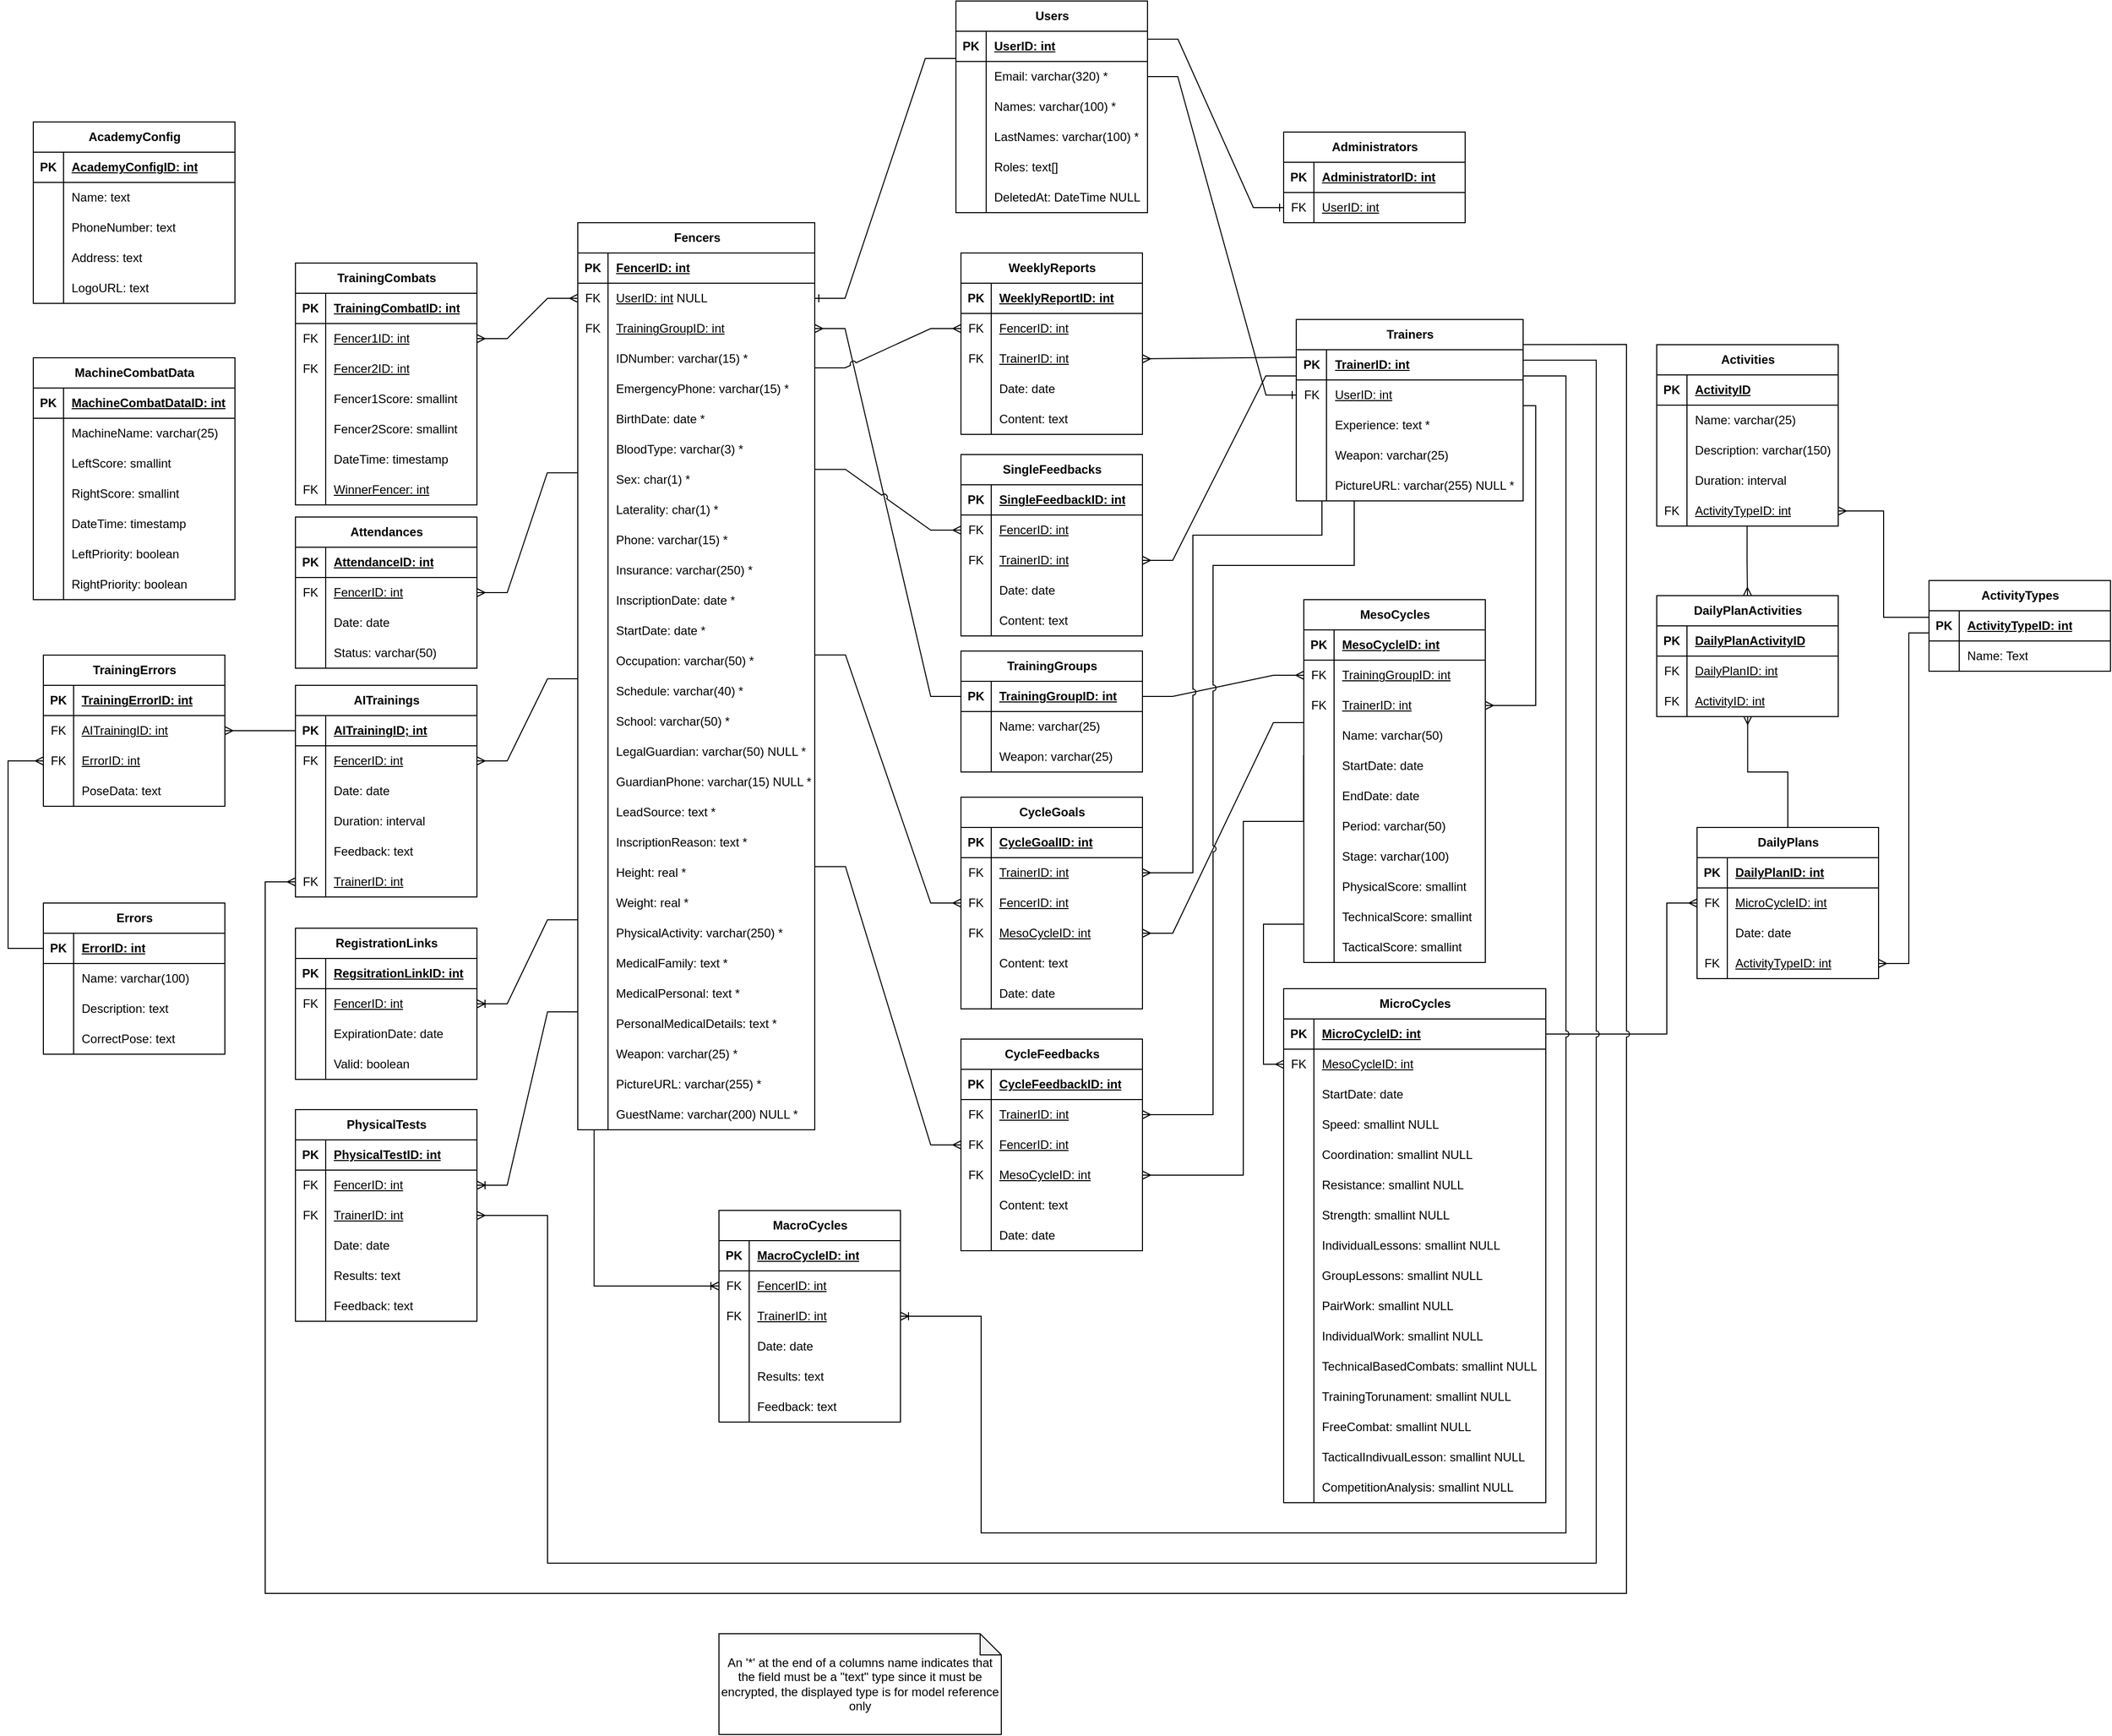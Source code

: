 <mxfile version="21.5.0" type="device">
  <diagram id="mvNf9nqCUbPDDM-C7vKs" name="Page-16">
    <mxGraphModel dx="2377" dy="1053" grid="1" gridSize="10" guides="1" tooltips="1" connect="1" arrows="1" fold="1" page="1" pageScale="1" pageWidth="850" pageHeight="1100" math="0" shadow="0">
      <root>
        <mxCell id="0" />
        <mxCell id="1" parent="0" />
        <mxCell id="dhgbC-ywV1ZwzJfZ7-to-1" value="Fencers" style="shape=table;startSize=30;container=1;collapsible=1;childLayout=tableLayout;fixedRows=1;rowLines=0;fontStyle=1;align=center;resizeLast=1;html=1;" parent="1" vertex="1">
          <mxGeometry x="1175" y="1350" width="235" height="900" as="geometry" />
        </mxCell>
        <mxCell id="dhgbC-ywV1ZwzJfZ7-to-2" value="" style="shape=tableRow;horizontal=0;startSize=0;swimlaneHead=0;swimlaneBody=0;fillColor=none;collapsible=0;dropTarget=0;points=[[0,0.5],[1,0.5]];portConstraint=eastwest;top=0;left=0;right=0;bottom=1;" parent="dhgbC-ywV1ZwzJfZ7-to-1" vertex="1">
          <mxGeometry y="30" width="235" height="30" as="geometry" />
        </mxCell>
        <mxCell id="dhgbC-ywV1ZwzJfZ7-to-3" value="PK" style="shape=partialRectangle;connectable=0;fillColor=none;top=0;left=0;bottom=0;right=0;fontStyle=1;overflow=hidden;whiteSpace=wrap;html=1;" parent="dhgbC-ywV1ZwzJfZ7-to-2" vertex="1">
          <mxGeometry width="30" height="30" as="geometry">
            <mxRectangle width="30" height="30" as="alternateBounds" />
          </mxGeometry>
        </mxCell>
        <mxCell id="dhgbC-ywV1ZwzJfZ7-to-4" value="FencerID: int" style="shape=partialRectangle;connectable=0;fillColor=none;top=0;left=0;bottom=0;right=0;align=left;spacingLeft=6;fontStyle=5;overflow=hidden;whiteSpace=wrap;html=1;" parent="dhgbC-ywV1ZwzJfZ7-to-2" vertex="1">
          <mxGeometry x="30" width="205" height="30" as="geometry">
            <mxRectangle width="205" height="30" as="alternateBounds" />
          </mxGeometry>
        </mxCell>
        <mxCell id="dhgbC-ywV1ZwzJfZ7-to-5" value="" style="shape=tableRow;horizontal=0;startSize=0;swimlaneHead=0;swimlaneBody=0;fillColor=none;collapsible=0;dropTarget=0;points=[[0,0.5],[1,0.5]];portConstraint=eastwest;top=0;left=0;right=0;bottom=0;" parent="dhgbC-ywV1ZwzJfZ7-to-1" vertex="1">
          <mxGeometry y="60" width="235" height="30" as="geometry" />
        </mxCell>
        <mxCell id="dhgbC-ywV1ZwzJfZ7-to-6" value="FK" style="shape=partialRectangle;connectable=0;fillColor=none;top=0;left=0;bottom=0;right=0;editable=1;overflow=hidden;whiteSpace=wrap;html=1;" parent="dhgbC-ywV1ZwzJfZ7-to-5" vertex="1">
          <mxGeometry width="30" height="30" as="geometry">
            <mxRectangle width="30" height="30" as="alternateBounds" />
          </mxGeometry>
        </mxCell>
        <mxCell id="dhgbC-ywV1ZwzJfZ7-to-7" value="&lt;u&gt;UserID: int&lt;/u&gt; NULL" style="shape=partialRectangle;connectable=0;fillColor=none;top=0;left=0;bottom=0;right=0;align=left;spacingLeft=6;overflow=hidden;whiteSpace=wrap;html=1;" parent="dhgbC-ywV1ZwzJfZ7-to-5" vertex="1">
          <mxGeometry x="30" width="205" height="30" as="geometry">
            <mxRectangle width="205" height="30" as="alternateBounds" />
          </mxGeometry>
        </mxCell>
        <mxCell id="dhgbC-ywV1ZwzJfZ7-to-8" value="" style="shape=tableRow;horizontal=0;startSize=0;swimlaneHead=0;swimlaneBody=0;fillColor=none;collapsible=0;dropTarget=0;points=[[0,0.5],[1,0.5]];portConstraint=eastwest;top=0;left=0;right=0;bottom=0;" parent="dhgbC-ywV1ZwzJfZ7-to-1" vertex="1">
          <mxGeometry y="90" width="235" height="30" as="geometry" />
        </mxCell>
        <mxCell id="dhgbC-ywV1ZwzJfZ7-to-9" value="FK" style="shape=partialRectangle;connectable=0;fillColor=none;top=0;left=0;bottom=0;right=0;editable=1;overflow=hidden;whiteSpace=wrap;html=1;" parent="dhgbC-ywV1ZwzJfZ7-to-8" vertex="1">
          <mxGeometry width="30" height="30" as="geometry">
            <mxRectangle width="30" height="30" as="alternateBounds" />
          </mxGeometry>
        </mxCell>
        <mxCell id="dhgbC-ywV1ZwzJfZ7-to-10" value="&lt;u&gt;TrainingGroupID: int&lt;/u&gt;" style="shape=partialRectangle;connectable=0;fillColor=none;top=0;left=0;bottom=0;right=0;align=left;spacingLeft=6;overflow=hidden;whiteSpace=wrap;html=1;" parent="dhgbC-ywV1ZwzJfZ7-to-8" vertex="1">
          <mxGeometry x="30" width="205" height="30" as="geometry">
            <mxRectangle width="205" height="30" as="alternateBounds" />
          </mxGeometry>
        </mxCell>
        <mxCell id="dhgbC-ywV1ZwzJfZ7-to-11" value="" style="shape=tableRow;horizontal=0;startSize=0;swimlaneHead=0;swimlaneBody=0;fillColor=none;collapsible=0;dropTarget=0;points=[[0,0.5],[1,0.5]];portConstraint=eastwest;top=0;left=0;right=0;bottom=0;" parent="dhgbC-ywV1ZwzJfZ7-to-1" vertex="1">
          <mxGeometry y="120" width="235" height="30" as="geometry" />
        </mxCell>
        <mxCell id="dhgbC-ywV1ZwzJfZ7-to-12" value="" style="shape=partialRectangle;connectable=0;fillColor=none;top=0;left=0;bottom=0;right=0;editable=1;overflow=hidden;whiteSpace=wrap;html=1;" parent="dhgbC-ywV1ZwzJfZ7-to-11" vertex="1">
          <mxGeometry width="30" height="30" as="geometry">
            <mxRectangle width="30" height="30" as="alternateBounds" />
          </mxGeometry>
        </mxCell>
        <mxCell id="dhgbC-ywV1ZwzJfZ7-to-13" value="IDNumber: varchar(15) *" style="shape=partialRectangle;connectable=0;fillColor=none;top=0;left=0;bottom=0;right=0;align=left;spacingLeft=6;overflow=hidden;whiteSpace=wrap;html=1;" parent="dhgbC-ywV1ZwzJfZ7-to-11" vertex="1">
          <mxGeometry x="30" width="205" height="30" as="geometry">
            <mxRectangle width="205" height="30" as="alternateBounds" />
          </mxGeometry>
        </mxCell>
        <mxCell id="dhgbC-ywV1ZwzJfZ7-to-14" value="" style="shape=tableRow;horizontal=0;startSize=0;swimlaneHead=0;swimlaneBody=0;fillColor=none;collapsible=0;dropTarget=0;points=[[0,0.5],[1,0.5]];portConstraint=eastwest;top=0;left=0;right=0;bottom=0;" parent="dhgbC-ywV1ZwzJfZ7-to-1" vertex="1">
          <mxGeometry y="150" width="235" height="30" as="geometry" />
        </mxCell>
        <mxCell id="dhgbC-ywV1ZwzJfZ7-to-15" value="" style="shape=partialRectangle;connectable=0;fillColor=none;top=0;left=0;bottom=0;right=0;editable=1;overflow=hidden;whiteSpace=wrap;html=1;" parent="dhgbC-ywV1ZwzJfZ7-to-14" vertex="1">
          <mxGeometry width="30" height="30" as="geometry">
            <mxRectangle width="30" height="30" as="alternateBounds" />
          </mxGeometry>
        </mxCell>
        <mxCell id="dhgbC-ywV1ZwzJfZ7-to-16" value="EmergencyPhone: varchar(15) *" style="shape=partialRectangle;connectable=0;fillColor=none;top=0;left=0;bottom=0;right=0;align=left;spacingLeft=6;overflow=hidden;whiteSpace=wrap;html=1;" parent="dhgbC-ywV1ZwzJfZ7-to-14" vertex="1">
          <mxGeometry x="30" width="205" height="30" as="geometry">
            <mxRectangle width="205" height="30" as="alternateBounds" />
          </mxGeometry>
        </mxCell>
        <mxCell id="dhgbC-ywV1ZwzJfZ7-to-17" value="" style="shape=tableRow;horizontal=0;startSize=0;swimlaneHead=0;swimlaneBody=0;fillColor=none;collapsible=0;dropTarget=0;points=[[0,0.5],[1,0.5]];portConstraint=eastwest;top=0;left=0;right=0;bottom=0;" parent="dhgbC-ywV1ZwzJfZ7-to-1" vertex="1">
          <mxGeometry y="180" width="235" height="30" as="geometry" />
        </mxCell>
        <mxCell id="dhgbC-ywV1ZwzJfZ7-to-18" value="" style="shape=partialRectangle;connectable=0;fillColor=none;top=0;left=0;bottom=0;right=0;editable=1;overflow=hidden;whiteSpace=wrap;html=1;" parent="dhgbC-ywV1ZwzJfZ7-to-17" vertex="1">
          <mxGeometry width="30" height="30" as="geometry">
            <mxRectangle width="30" height="30" as="alternateBounds" />
          </mxGeometry>
        </mxCell>
        <mxCell id="dhgbC-ywV1ZwzJfZ7-to-19" value="BirthDate: date *" style="shape=partialRectangle;connectable=0;fillColor=none;top=0;left=0;bottom=0;right=0;align=left;spacingLeft=6;overflow=hidden;whiteSpace=wrap;html=1;" parent="dhgbC-ywV1ZwzJfZ7-to-17" vertex="1">
          <mxGeometry x="30" width="205" height="30" as="geometry">
            <mxRectangle width="205" height="30" as="alternateBounds" />
          </mxGeometry>
        </mxCell>
        <mxCell id="dhgbC-ywV1ZwzJfZ7-to-20" value="" style="shape=tableRow;horizontal=0;startSize=0;swimlaneHead=0;swimlaneBody=0;fillColor=none;collapsible=0;dropTarget=0;points=[[0,0.5],[1,0.5]];portConstraint=eastwest;top=0;left=0;right=0;bottom=0;" parent="dhgbC-ywV1ZwzJfZ7-to-1" vertex="1">
          <mxGeometry y="210" width="235" height="30" as="geometry" />
        </mxCell>
        <mxCell id="dhgbC-ywV1ZwzJfZ7-to-21" value="" style="shape=partialRectangle;connectable=0;fillColor=none;top=0;left=0;bottom=0;right=0;editable=1;overflow=hidden;whiteSpace=wrap;html=1;" parent="dhgbC-ywV1ZwzJfZ7-to-20" vertex="1">
          <mxGeometry width="30" height="30" as="geometry">
            <mxRectangle width="30" height="30" as="alternateBounds" />
          </mxGeometry>
        </mxCell>
        <mxCell id="dhgbC-ywV1ZwzJfZ7-to-22" value="BloodType: varchar(3) *" style="shape=partialRectangle;connectable=0;fillColor=none;top=0;left=0;bottom=0;right=0;align=left;spacingLeft=6;overflow=hidden;whiteSpace=wrap;html=1;" parent="dhgbC-ywV1ZwzJfZ7-to-20" vertex="1">
          <mxGeometry x="30" width="205" height="30" as="geometry">
            <mxRectangle width="205" height="30" as="alternateBounds" />
          </mxGeometry>
        </mxCell>
        <mxCell id="dhgbC-ywV1ZwzJfZ7-to-23" value="" style="shape=tableRow;horizontal=0;startSize=0;swimlaneHead=0;swimlaneBody=0;fillColor=none;collapsible=0;dropTarget=0;points=[[0,0.5],[1,0.5]];portConstraint=eastwest;top=0;left=0;right=0;bottom=0;" parent="dhgbC-ywV1ZwzJfZ7-to-1" vertex="1">
          <mxGeometry y="240" width="235" height="30" as="geometry" />
        </mxCell>
        <mxCell id="dhgbC-ywV1ZwzJfZ7-to-24" value="" style="shape=partialRectangle;connectable=0;fillColor=none;top=0;left=0;bottom=0;right=0;editable=1;overflow=hidden;whiteSpace=wrap;html=1;" parent="dhgbC-ywV1ZwzJfZ7-to-23" vertex="1">
          <mxGeometry width="30" height="30" as="geometry">
            <mxRectangle width="30" height="30" as="alternateBounds" />
          </mxGeometry>
        </mxCell>
        <mxCell id="dhgbC-ywV1ZwzJfZ7-to-25" value="Sex: char(1) *" style="shape=partialRectangle;connectable=0;fillColor=none;top=0;left=0;bottom=0;right=0;align=left;spacingLeft=6;overflow=hidden;whiteSpace=wrap;html=1;" parent="dhgbC-ywV1ZwzJfZ7-to-23" vertex="1">
          <mxGeometry x="30" width="205" height="30" as="geometry">
            <mxRectangle width="205" height="30" as="alternateBounds" />
          </mxGeometry>
        </mxCell>
        <mxCell id="dhgbC-ywV1ZwzJfZ7-to-26" value="" style="shape=tableRow;horizontal=0;startSize=0;swimlaneHead=0;swimlaneBody=0;fillColor=none;collapsible=0;dropTarget=0;points=[[0,0.5],[1,0.5]];portConstraint=eastwest;top=0;left=0;right=0;bottom=0;" parent="dhgbC-ywV1ZwzJfZ7-to-1" vertex="1">
          <mxGeometry y="270" width="235" height="30" as="geometry" />
        </mxCell>
        <mxCell id="dhgbC-ywV1ZwzJfZ7-to-27" value="" style="shape=partialRectangle;connectable=0;fillColor=none;top=0;left=0;bottom=0;right=0;editable=1;overflow=hidden;whiteSpace=wrap;html=1;" parent="dhgbC-ywV1ZwzJfZ7-to-26" vertex="1">
          <mxGeometry width="30" height="30" as="geometry">
            <mxRectangle width="30" height="30" as="alternateBounds" />
          </mxGeometry>
        </mxCell>
        <mxCell id="dhgbC-ywV1ZwzJfZ7-to-28" value="Laterality: char(1) *" style="shape=partialRectangle;connectable=0;fillColor=none;top=0;left=0;bottom=0;right=0;align=left;spacingLeft=6;overflow=hidden;whiteSpace=wrap;html=1;" parent="dhgbC-ywV1ZwzJfZ7-to-26" vertex="1">
          <mxGeometry x="30" width="205" height="30" as="geometry">
            <mxRectangle width="205" height="30" as="alternateBounds" />
          </mxGeometry>
        </mxCell>
        <mxCell id="dhgbC-ywV1ZwzJfZ7-to-29" value="" style="shape=tableRow;horizontal=0;startSize=0;swimlaneHead=0;swimlaneBody=0;fillColor=none;collapsible=0;dropTarget=0;points=[[0,0.5],[1,0.5]];portConstraint=eastwest;top=0;left=0;right=0;bottom=0;" parent="dhgbC-ywV1ZwzJfZ7-to-1" vertex="1">
          <mxGeometry y="300" width="235" height="30" as="geometry" />
        </mxCell>
        <mxCell id="dhgbC-ywV1ZwzJfZ7-to-30" value="" style="shape=partialRectangle;connectable=0;fillColor=none;top=0;left=0;bottom=0;right=0;editable=1;overflow=hidden;whiteSpace=wrap;html=1;" parent="dhgbC-ywV1ZwzJfZ7-to-29" vertex="1">
          <mxGeometry width="30" height="30" as="geometry">
            <mxRectangle width="30" height="30" as="alternateBounds" />
          </mxGeometry>
        </mxCell>
        <mxCell id="dhgbC-ywV1ZwzJfZ7-to-31" value="Phone: varchar(15) *" style="shape=partialRectangle;connectable=0;fillColor=none;top=0;left=0;bottom=0;right=0;align=left;spacingLeft=6;overflow=hidden;whiteSpace=wrap;html=1;" parent="dhgbC-ywV1ZwzJfZ7-to-29" vertex="1">
          <mxGeometry x="30" width="205" height="30" as="geometry">
            <mxRectangle width="205" height="30" as="alternateBounds" />
          </mxGeometry>
        </mxCell>
        <mxCell id="dhgbC-ywV1ZwzJfZ7-to-32" value="" style="shape=tableRow;horizontal=0;startSize=0;swimlaneHead=0;swimlaneBody=0;fillColor=none;collapsible=0;dropTarget=0;points=[[0,0.5],[1,0.5]];portConstraint=eastwest;top=0;left=0;right=0;bottom=0;" parent="dhgbC-ywV1ZwzJfZ7-to-1" vertex="1">
          <mxGeometry y="330" width="235" height="30" as="geometry" />
        </mxCell>
        <mxCell id="dhgbC-ywV1ZwzJfZ7-to-33" value="" style="shape=partialRectangle;connectable=0;fillColor=none;top=0;left=0;bottom=0;right=0;editable=1;overflow=hidden;whiteSpace=wrap;html=1;" parent="dhgbC-ywV1ZwzJfZ7-to-32" vertex="1">
          <mxGeometry width="30" height="30" as="geometry">
            <mxRectangle width="30" height="30" as="alternateBounds" />
          </mxGeometry>
        </mxCell>
        <mxCell id="dhgbC-ywV1ZwzJfZ7-to-34" value="Insurance: varchar(250) *" style="shape=partialRectangle;connectable=0;fillColor=none;top=0;left=0;bottom=0;right=0;align=left;spacingLeft=6;overflow=hidden;whiteSpace=wrap;html=1;" parent="dhgbC-ywV1ZwzJfZ7-to-32" vertex="1">
          <mxGeometry x="30" width="205" height="30" as="geometry">
            <mxRectangle width="205" height="30" as="alternateBounds" />
          </mxGeometry>
        </mxCell>
        <mxCell id="dhgbC-ywV1ZwzJfZ7-to-35" value="" style="shape=tableRow;horizontal=0;startSize=0;swimlaneHead=0;swimlaneBody=0;fillColor=none;collapsible=0;dropTarget=0;points=[[0,0.5],[1,0.5]];portConstraint=eastwest;top=0;left=0;right=0;bottom=0;" parent="dhgbC-ywV1ZwzJfZ7-to-1" vertex="1">
          <mxGeometry y="360" width="235" height="30" as="geometry" />
        </mxCell>
        <mxCell id="dhgbC-ywV1ZwzJfZ7-to-36" value="" style="shape=partialRectangle;connectable=0;fillColor=none;top=0;left=0;bottom=0;right=0;editable=1;overflow=hidden;whiteSpace=wrap;html=1;" parent="dhgbC-ywV1ZwzJfZ7-to-35" vertex="1">
          <mxGeometry width="30" height="30" as="geometry">
            <mxRectangle width="30" height="30" as="alternateBounds" />
          </mxGeometry>
        </mxCell>
        <mxCell id="dhgbC-ywV1ZwzJfZ7-to-37" value="InscriptionDate: date *" style="shape=partialRectangle;connectable=0;fillColor=none;top=0;left=0;bottom=0;right=0;align=left;spacingLeft=6;overflow=hidden;whiteSpace=wrap;html=1;" parent="dhgbC-ywV1ZwzJfZ7-to-35" vertex="1">
          <mxGeometry x="30" width="205" height="30" as="geometry">
            <mxRectangle width="205" height="30" as="alternateBounds" />
          </mxGeometry>
        </mxCell>
        <mxCell id="dhgbC-ywV1ZwzJfZ7-to-38" value="" style="shape=tableRow;horizontal=0;startSize=0;swimlaneHead=0;swimlaneBody=0;fillColor=none;collapsible=0;dropTarget=0;points=[[0,0.5],[1,0.5]];portConstraint=eastwest;top=0;left=0;right=0;bottom=0;" parent="dhgbC-ywV1ZwzJfZ7-to-1" vertex="1">
          <mxGeometry y="390" width="235" height="30" as="geometry" />
        </mxCell>
        <mxCell id="dhgbC-ywV1ZwzJfZ7-to-39" value="" style="shape=partialRectangle;connectable=0;fillColor=none;top=0;left=0;bottom=0;right=0;editable=1;overflow=hidden;whiteSpace=wrap;html=1;" parent="dhgbC-ywV1ZwzJfZ7-to-38" vertex="1">
          <mxGeometry width="30" height="30" as="geometry">
            <mxRectangle width="30" height="30" as="alternateBounds" />
          </mxGeometry>
        </mxCell>
        <mxCell id="dhgbC-ywV1ZwzJfZ7-to-40" value="StartDate: date *" style="shape=partialRectangle;connectable=0;fillColor=none;top=0;left=0;bottom=0;right=0;align=left;spacingLeft=6;overflow=hidden;whiteSpace=wrap;html=1;" parent="dhgbC-ywV1ZwzJfZ7-to-38" vertex="1">
          <mxGeometry x="30" width="205" height="30" as="geometry">
            <mxRectangle width="205" height="30" as="alternateBounds" />
          </mxGeometry>
        </mxCell>
        <mxCell id="dhgbC-ywV1ZwzJfZ7-to-41" value="" style="shape=tableRow;horizontal=0;startSize=0;swimlaneHead=0;swimlaneBody=0;fillColor=none;collapsible=0;dropTarget=0;points=[[0,0.5],[1,0.5]];portConstraint=eastwest;top=0;left=0;right=0;bottom=0;" parent="dhgbC-ywV1ZwzJfZ7-to-1" vertex="1">
          <mxGeometry y="420" width="235" height="30" as="geometry" />
        </mxCell>
        <mxCell id="dhgbC-ywV1ZwzJfZ7-to-42" value="" style="shape=partialRectangle;connectable=0;fillColor=none;top=0;left=0;bottom=0;right=0;editable=1;overflow=hidden;whiteSpace=wrap;html=1;" parent="dhgbC-ywV1ZwzJfZ7-to-41" vertex="1">
          <mxGeometry width="30" height="30" as="geometry">
            <mxRectangle width="30" height="30" as="alternateBounds" />
          </mxGeometry>
        </mxCell>
        <mxCell id="dhgbC-ywV1ZwzJfZ7-to-43" value="Occupation: varchar(50) *" style="shape=partialRectangle;connectable=0;fillColor=none;top=0;left=0;bottom=0;right=0;align=left;spacingLeft=6;overflow=hidden;whiteSpace=wrap;html=1;" parent="dhgbC-ywV1ZwzJfZ7-to-41" vertex="1">
          <mxGeometry x="30" width="205" height="30" as="geometry">
            <mxRectangle width="205" height="30" as="alternateBounds" />
          </mxGeometry>
        </mxCell>
        <mxCell id="dhgbC-ywV1ZwzJfZ7-to-44" value="" style="shape=tableRow;horizontal=0;startSize=0;swimlaneHead=0;swimlaneBody=0;fillColor=none;collapsible=0;dropTarget=0;points=[[0,0.5],[1,0.5]];portConstraint=eastwest;top=0;left=0;right=0;bottom=0;" parent="dhgbC-ywV1ZwzJfZ7-to-1" vertex="1">
          <mxGeometry y="450" width="235" height="30" as="geometry" />
        </mxCell>
        <mxCell id="dhgbC-ywV1ZwzJfZ7-to-45" value="" style="shape=partialRectangle;connectable=0;fillColor=none;top=0;left=0;bottom=0;right=0;editable=1;overflow=hidden;whiteSpace=wrap;html=1;" parent="dhgbC-ywV1ZwzJfZ7-to-44" vertex="1">
          <mxGeometry width="30" height="30" as="geometry">
            <mxRectangle width="30" height="30" as="alternateBounds" />
          </mxGeometry>
        </mxCell>
        <mxCell id="dhgbC-ywV1ZwzJfZ7-to-46" value="Schedule: varchar(40) *" style="shape=partialRectangle;connectable=0;fillColor=none;top=0;left=0;bottom=0;right=0;align=left;spacingLeft=6;overflow=hidden;whiteSpace=wrap;html=1;" parent="dhgbC-ywV1ZwzJfZ7-to-44" vertex="1">
          <mxGeometry x="30" width="205" height="30" as="geometry">
            <mxRectangle width="205" height="30" as="alternateBounds" />
          </mxGeometry>
        </mxCell>
        <mxCell id="dhgbC-ywV1ZwzJfZ7-to-47" value="" style="shape=tableRow;horizontal=0;startSize=0;swimlaneHead=0;swimlaneBody=0;fillColor=none;collapsible=0;dropTarget=0;points=[[0,0.5],[1,0.5]];portConstraint=eastwest;top=0;left=0;right=0;bottom=0;" parent="dhgbC-ywV1ZwzJfZ7-to-1" vertex="1">
          <mxGeometry y="480" width="235" height="30" as="geometry" />
        </mxCell>
        <mxCell id="dhgbC-ywV1ZwzJfZ7-to-48" value="" style="shape=partialRectangle;connectable=0;fillColor=none;top=0;left=0;bottom=0;right=0;editable=1;overflow=hidden;whiteSpace=wrap;html=1;" parent="dhgbC-ywV1ZwzJfZ7-to-47" vertex="1">
          <mxGeometry width="30" height="30" as="geometry">
            <mxRectangle width="30" height="30" as="alternateBounds" />
          </mxGeometry>
        </mxCell>
        <mxCell id="dhgbC-ywV1ZwzJfZ7-to-49" value="School: varchar(50) *" style="shape=partialRectangle;connectable=0;fillColor=none;top=0;left=0;bottom=0;right=0;align=left;spacingLeft=6;overflow=hidden;whiteSpace=wrap;html=1;" parent="dhgbC-ywV1ZwzJfZ7-to-47" vertex="1">
          <mxGeometry x="30" width="205" height="30" as="geometry">
            <mxRectangle width="205" height="30" as="alternateBounds" />
          </mxGeometry>
        </mxCell>
        <mxCell id="dhgbC-ywV1ZwzJfZ7-to-50" value="" style="shape=tableRow;horizontal=0;startSize=0;swimlaneHead=0;swimlaneBody=0;fillColor=none;collapsible=0;dropTarget=0;points=[[0,0.5],[1,0.5]];portConstraint=eastwest;top=0;left=0;right=0;bottom=0;" parent="dhgbC-ywV1ZwzJfZ7-to-1" vertex="1">
          <mxGeometry y="510" width="235" height="30" as="geometry" />
        </mxCell>
        <mxCell id="dhgbC-ywV1ZwzJfZ7-to-51" value="" style="shape=partialRectangle;connectable=0;fillColor=none;top=0;left=0;bottom=0;right=0;editable=1;overflow=hidden;whiteSpace=wrap;html=1;" parent="dhgbC-ywV1ZwzJfZ7-to-50" vertex="1">
          <mxGeometry width="30" height="30" as="geometry">
            <mxRectangle width="30" height="30" as="alternateBounds" />
          </mxGeometry>
        </mxCell>
        <mxCell id="dhgbC-ywV1ZwzJfZ7-to-52" value="LegalGuardian: varchar(50) NULL *" style="shape=partialRectangle;connectable=0;fillColor=none;top=0;left=0;bottom=0;right=0;align=left;spacingLeft=6;overflow=hidden;whiteSpace=wrap;html=1;" parent="dhgbC-ywV1ZwzJfZ7-to-50" vertex="1">
          <mxGeometry x="30" width="205" height="30" as="geometry">
            <mxRectangle width="205" height="30" as="alternateBounds" />
          </mxGeometry>
        </mxCell>
        <mxCell id="dhgbC-ywV1ZwzJfZ7-to-53" value="" style="shape=tableRow;horizontal=0;startSize=0;swimlaneHead=0;swimlaneBody=0;fillColor=none;collapsible=0;dropTarget=0;points=[[0,0.5],[1,0.5]];portConstraint=eastwest;top=0;left=0;right=0;bottom=0;" parent="dhgbC-ywV1ZwzJfZ7-to-1" vertex="1">
          <mxGeometry y="540" width="235" height="30" as="geometry" />
        </mxCell>
        <mxCell id="dhgbC-ywV1ZwzJfZ7-to-54" value="" style="shape=partialRectangle;connectable=0;fillColor=none;top=0;left=0;bottom=0;right=0;editable=1;overflow=hidden;whiteSpace=wrap;html=1;" parent="dhgbC-ywV1ZwzJfZ7-to-53" vertex="1">
          <mxGeometry width="30" height="30" as="geometry">
            <mxRectangle width="30" height="30" as="alternateBounds" />
          </mxGeometry>
        </mxCell>
        <mxCell id="dhgbC-ywV1ZwzJfZ7-to-55" value="GuardianPhone: varchar(15) NULL *" style="shape=partialRectangle;connectable=0;fillColor=none;top=0;left=0;bottom=0;right=0;align=left;spacingLeft=6;overflow=hidden;whiteSpace=wrap;html=1;" parent="dhgbC-ywV1ZwzJfZ7-to-53" vertex="1">
          <mxGeometry x="30" width="205" height="30" as="geometry">
            <mxRectangle width="205" height="30" as="alternateBounds" />
          </mxGeometry>
        </mxCell>
        <mxCell id="dhgbC-ywV1ZwzJfZ7-to-56" value="" style="shape=tableRow;horizontal=0;startSize=0;swimlaneHead=0;swimlaneBody=0;fillColor=none;collapsible=0;dropTarget=0;points=[[0,0.5],[1,0.5]];portConstraint=eastwest;top=0;left=0;right=0;bottom=0;" parent="dhgbC-ywV1ZwzJfZ7-to-1" vertex="1">
          <mxGeometry y="570" width="235" height="30" as="geometry" />
        </mxCell>
        <mxCell id="dhgbC-ywV1ZwzJfZ7-to-57" value="" style="shape=partialRectangle;connectable=0;fillColor=none;top=0;left=0;bottom=0;right=0;editable=1;overflow=hidden;whiteSpace=wrap;html=1;" parent="dhgbC-ywV1ZwzJfZ7-to-56" vertex="1">
          <mxGeometry width="30" height="30" as="geometry">
            <mxRectangle width="30" height="30" as="alternateBounds" />
          </mxGeometry>
        </mxCell>
        <mxCell id="dhgbC-ywV1ZwzJfZ7-to-58" value="LeadSource: text *" style="shape=partialRectangle;connectable=0;fillColor=none;top=0;left=0;bottom=0;right=0;align=left;spacingLeft=6;overflow=hidden;whiteSpace=wrap;html=1;" parent="dhgbC-ywV1ZwzJfZ7-to-56" vertex="1">
          <mxGeometry x="30" width="205" height="30" as="geometry">
            <mxRectangle width="205" height="30" as="alternateBounds" />
          </mxGeometry>
        </mxCell>
        <mxCell id="dhgbC-ywV1ZwzJfZ7-to-59" value="" style="shape=tableRow;horizontal=0;startSize=0;swimlaneHead=0;swimlaneBody=0;fillColor=none;collapsible=0;dropTarget=0;points=[[0,0.5],[1,0.5]];portConstraint=eastwest;top=0;left=0;right=0;bottom=0;" parent="dhgbC-ywV1ZwzJfZ7-to-1" vertex="1">
          <mxGeometry y="600" width="235" height="30" as="geometry" />
        </mxCell>
        <mxCell id="dhgbC-ywV1ZwzJfZ7-to-60" value="" style="shape=partialRectangle;connectable=0;fillColor=none;top=0;left=0;bottom=0;right=0;editable=1;overflow=hidden;whiteSpace=wrap;html=1;" parent="dhgbC-ywV1ZwzJfZ7-to-59" vertex="1">
          <mxGeometry width="30" height="30" as="geometry">
            <mxRectangle width="30" height="30" as="alternateBounds" />
          </mxGeometry>
        </mxCell>
        <mxCell id="dhgbC-ywV1ZwzJfZ7-to-61" value="InscriptionReason: text *" style="shape=partialRectangle;connectable=0;fillColor=none;top=0;left=0;bottom=0;right=0;align=left;spacingLeft=6;overflow=hidden;whiteSpace=wrap;html=1;" parent="dhgbC-ywV1ZwzJfZ7-to-59" vertex="1">
          <mxGeometry x="30" width="205" height="30" as="geometry">
            <mxRectangle width="205" height="30" as="alternateBounds" />
          </mxGeometry>
        </mxCell>
        <mxCell id="dhgbC-ywV1ZwzJfZ7-to-62" value="" style="shape=tableRow;horizontal=0;startSize=0;swimlaneHead=0;swimlaneBody=0;fillColor=none;collapsible=0;dropTarget=0;points=[[0,0.5],[1,0.5]];portConstraint=eastwest;top=0;left=0;right=0;bottom=0;" parent="dhgbC-ywV1ZwzJfZ7-to-1" vertex="1">
          <mxGeometry y="630" width="235" height="30" as="geometry" />
        </mxCell>
        <mxCell id="dhgbC-ywV1ZwzJfZ7-to-63" value="" style="shape=partialRectangle;connectable=0;fillColor=none;top=0;left=0;bottom=0;right=0;editable=1;overflow=hidden;whiteSpace=wrap;html=1;" parent="dhgbC-ywV1ZwzJfZ7-to-62" vertex="1">
          <mxGeometry width="30" height="30" as="geometry">
            <mxRectangle width="30" height="30" as="alternateBounds" />
          </mxGeometry>
        </mxCell>
        <mxCell id="dhgbC-ywV1ZwzJfZ7-to-64" value="Height: real *" style="shape=partialRectangle;connectable=0;fillColor=none;top=0;left=0;bottom=0;right=0;align=left;spacingLeft=6;overflow=hidden;whiteSpace=wrap;html=1;" parent="dhgbC-ywV1ZwzJfZ7-to-62" vertex="1">
          <mxGeometry x="30" width="205" height="30" as="geometry">
            <mxRectangle width="205" height="30" as="alternateBounds" />
          </mxGeometry>
        </mxCell>
        <mxCell id="dhgbC-ywV1ZwzJfZ7-to-65" value="" style="shape=tableRow;horizontal=0;startSize=0;swimlaneHead=0;swimlaneBody=0;fillColor=none;collapsible=0;dropTarget=0;points=[[0,0.5],[1,0.5]];portConstraint=eastwest;top=0;left=0;right=0;bottom=0;" parent="dhgbC-ywV1ZwzJfZ7-to-1" vertex="1">
          <mxGeometry y="660" width="235" height="30" as="geometry" />
        </mxCell>
        <mxCell id="dhgbC-ywV1ZwzJfZ7-to-66" value="" style="shape=partialRectangle;connectable=0;fillColor=none;top=0;left=0;bottom=0;right=0;editable=1;overflow=hidden;whiteSpace=wrap;html=1;" parent="dhgbC-ywV1ZwzJfZ7-to-65" vertex="1">
          <mxGeometry width="30" height="30" as="geometry">
            <mxRectangle width="30" height="30" as="alternateBounds" />
          </mxGeometry>
        </mxCell>
        <mxCell id="dhgbC-ywV1ZwzJfZ7-to-67" value="Weight: real *" style="shape=partialRectangle;connectable=0;fillColor=none;top=0;left=0;bottom=0;right=0;align=left;spacingLeft=6;overflow=hidden;whiteSpace=wrap;html=1;" parent="dhgbC-ywV1ZwzJfZ7-to-65" vertex="1">
          <mxGeometry x="30" width="205" height="30" as="geometry">
            <mxRectangle width="205" height="30" as="alternateBounds" />
          </mxGeometry>
        </mxCell>
        <mxCell id="dhgbC-ywV1ZwzJfZ7-to-68" value="" style="shape=tableRow;horizontal=0;startSize=0;swimlaneHead=0;swimlaneBody=0;fillColor=none;collapsible=0;dropTarget=0;points=[[0,0.5],[1,0.5]];portConstraint=eastwest;top=0;left=0;right=0;bottom=0;" parent="dhgbC-ywV1ZwzJfZ7-to-1" vertex="1">
          <mxGeometry y="690" width="235" height="30" as="geometry" />
        </mxCell>
        <mxCell id="dhgbC-ywV1ZwzJfZ7-to-69" value="" style="shape=partialRectangle;connectable=0;fillColor=none;top=0;left=0;bottom=0;right=0;editable=1;overflow=hidden;whiteSpace=wrap;html=1;" parent="dhgbC-ywV1ZwzJfZ7-to-68" vertex="1">
          <mxGeometry width="30" height="30" as="geometry">
            <mxRectangle width="30" height="30" as="alternateBounds" />
          </mxGeometry>
        </mxCell>
        <mxCell id="dhgbC-ywV1ZwzJfZ7-to-70" value="PhysicalActivity: varchar(250) *" style="shape=partialRectangle;connectable=0;fillColor=none;top=0;left=0;bottom=0;right=0;align=left;spacingLeft=6;overflow=hidden;whiteSpace=wrap;html=1;" parent="dhgbC-ywV1ZwzJfZ7-to-68" vertex="1">
          <mxGeometry x="30" width="205" height="30" as="geometry">
            <mxRectangle width="205" height="30" as="alternateBounds" />
          </mxGeometry>
        </mxCell>
        <mxCell id="dhgbC-ywV1ZwzJfZ7-to-71" value="" style="shape=tableRow;horizontal=0;startSize=0;swimlaneHead=0;swimlaneBody=0;fillColor=none;collapsible=0;dropTarget=0;points=[[0,0.5],[1,0.5]];portConstraint=eastwest;top=0;left=0;right=0;bottom=0;" parent="dhgbC-ywV1ZwzJfZ7-to-1" vertex="1">
          <mxGeometry y="720" width="235" height="30" as="geometry" />
        </mxCell>
        <mxCell id="dhgbC-ywV1ZwzJfZ7-to-72" value="" style="shape=partialRectangle;connectable=0;fillColor=none;top=0;left=0;bottom=0;right=0;editable=1;overflow=hidden;whiteSpace=wrap;html=1;" parent="dhgbC-ywV1ZwzJfZ7-to-71" vertex="1">
          <mxGeometry width="30" height="30" as="geometry">
            <mxRectangle width="30" height="30" as="alternateBounds" />
          </mxGeometry>
        </mxCell>
        <mxCell id="dhgbC-ywV1ZwzJfZ7-to-73" value="MedicalFamily: text *" style="shape=partialRectangle;connectable=0;fillColor=none;top=0;left=0;bottom=0;right=0;align=left;spacingLeft=6;overflow=hidden;whiteSpace=wrap;html=1;" parent="dhgbC-ywV1ZwzJfZ7-to-71" vertex="1">
          <mxGeometry x="30" width="205" height="30" as="geometry">
            <mxRectangle width="205" height="30" as="alternateBounds" />
          </mxGeometry>
        </mxCell>
        <mxCell id="dhgbC-ywV1ZwzJfZ7-to-74" value="" style="shape=tableRow;horizontal=0;startSize=0;swimlaneHead=0;swimlaneBody=0;fillColor=none;collapsible=0;dropTarget=0;points=[[0,0.5],[1,0.5]];portConstraint=eastwest;top=0;left=0;right=0;bottom=0;" parent="dhgbC-ywV1ZwzJfZ7-to-1" vertex="1">
          <mxGeometry y="750" width="235" height="30" as="geometry" />
        </mxCell>
        <mxCell id="dhgbC-ywV1ZwzJfZ7-to-75" value="" style="shape=partialRectangle;connectable=0;fillColor=none;top=0;left=0;bottom=0;right=0;editable=1;overflow=hidden;whiteSpace=wrap;html=1;" parent="dhgbC-ywV1ZwzJfZ7-to-74" vertex="1">
          <mxGeometry width="30" height="30" as="geometry">
            <mxRectangle width="30" height="30" as="alternateBounds" />
          </mxGeometry>
        </mxCell>
        <mxCell id="dhgbC-ywV1ZwzJfZ7-to-76" value="MedicalPersonal: text *" style="shape=partialRectangle;connectable=0;fillColor=none;top=0;left=0;bottom=0;right=0;align=left;spacingLeft=6;overflow=hidden;whiteSpace=wrap;html=1;" parent="dhgbC-ywV1ZwzJfZ7-to-74" vertex="1">
          <mxGeometry x="30" width="205" height="30" as="geometry">
            <mxRectangle width="205" height="30" as="alternateBounds" />
          </mxGeometry>
        </mxCell>
        <mxCell id="dhgbC-ywV1ZwzJfZ7-to-77" value="" style="shape=tableRow;horizontal=0;startSize=0;swimlaneHead=0;swimlaneBody=0;fillColor=none;collapsible=0;dropTarget=0;points=[[0,0.5],[1,0.5]];portConstraint=eastwest;top=0;left=0;right=0;bottom=0;" parent="dhgbC-ywV1ZwzJfZ7-to-1" vertex="1">
          <mxGeometry y="780" width="235" height="30" as="geometry" />
        </mxCell>
        <mxCell id="dhgbC-ywV1ZwzJfZ7-to-78" value="" style="shape=partialRectangle;connectable=0;fillColor=none;top=0;left=0;bottom=0;right=0;editable=1;overflow=hidden;whiteSpace=wrap;html=1;" parent="dhgbC-ywV1ZwzJfZ7-to-77" vertex="1">
          <mxGeometry width="30" height="30" as="geometry">
            <mxRectangle width="30" height="30" as="alternateBounds" />
          </mxGeometry>
        </mxCell>
        <mxCell id="dhgbC-ywV1ZwzJfZ7-to-79" value="PersonalMedicalDetails: text *" style="shape=partialRectangle;connectable=0;fillColor=none;top=0;left=0;bottom=0;right=0;align=left;spacingLeft=6;overflow=hidden;whiteSpace=wrap;html=1;" parent="dhgbC-ywV1ZwzJfZ7-to-77" vertex="1">
          <mxGeometry x="30" width="205" height="30" as="geometry">
            <mxRectangle width="205" height="30" as="alternateBounds" />
          </mxGeometry>
        </mxCell>
        <mxCell id="dhgbC-ywV1ZwzJfZ7-to-80" value="" style="shape=tableRow;horizontal=0;startSize=0;swimlaneHead=0;swimlaneBody=0;fillColor=none;collapsible=0;dropTarget=0;points=[[0,0.5],[1,0.5]];portConstraint=eastwest;top=0;left=0;right=0;bottom=0;" parent="dhgbC-ywV1ZwzJfZ7-to-1" vertex="1">
          <mxGeometry y="810" width="235" height="30" as="geometry" />
        </mxCell>
        <mxCell id="dhgbC-ywV1ZwzJfZ7-to-81" value="" style="shape=partialRectangle;connectable=0;fillColor=none;top=0;left=0;bottom=0;right=0;editable=1;overflow=hidden;whiteSpace=wrap;html=1;" parent="dhgbC-ywV1ZwzJfZ7-to-80" vertex="1">
          <mxGeometry width="30" height="30" as="geometry">
            <mxRectangle width="30" height="30" as="alternateBounds" />
          </mxGeometry>
        </mxCell>
        <mxCell id="dhgbC-ywV1ZwzJfZ7-to-82" value="Weapon: varchar(25) *" style="shape=partialRectangle;connectable=0;fillColor=none;top=0;left=0;bottom=0;right=0;align=left;spacingLeft=6;overflow=hidden;whiteSpace=wrap;html=1;" parent="dhgbC-ywV1ZwzJfZ7-to-80" vertex="1">
          <mxGeometry x="30" width="205" height="30" as="geometry">
            <mxRectangle width="205" height="30" as="alternateBounds" />
          </mxGeometry>
        </mxCell>
        <mxCell id="dhgbC-ywV1ZwzJfZ7-to-83" value="" style="shape=tableRow;horizontal=0;startSize=0;swimlaneHead=0;swimlaneBody=0;fillColor=none;collapsible=0;dropTarget=0;points=[[0,0.5],[1,0.5]];portConstraint=eastwest;top=0;left=0;right=0;bottom=0;" parent="dhgbC-ywV1ZwzJfZ7-to-1" vertex="1">
          <mxGeometry y="840" width="235" height="30" as="geometry" />
        </mxCell>
        <mxCell id="dhgbC-ywV1ZwzJfZ7-to-84" value="" style="shape=partialRectangle;connectable=0;fillColor=none;top=0;left=0;bottom=0;right=0;editable=1;overflow=hidden;whiteSpace=wrap;html=1;" parent="dhgbC-ywV1ZwzJfZ7-to-83" vertex="1">
          <mxGeometry width="30" height="30" as="geometry">
            <mxRectangle width="30" height="30" as="alternateBounds" />
          </mxGeometry>
        </mxCell>
        <mxCell id="dhgbC-ywV1ZwzJfZ7-to-85" value="PictureURL: varchar(255) *" style="shape=partialRectangle;connectable=0;fillColor=none;top=0;left=0;bottom=0;right=0;align=left;spacingLeft=6;overflow=hidden;whiteSpace=wrap;html=1;" parent="dhgbC-ywV1ZwzJfZ7-to-83" vertex="1">
          <mxGeometry x="30" width="205" height="30" as="geometry">
            <mxRectangle width="205" height="30" as="alternateBounds" />
          </mxGeometry>
        </mxCell>
        <mxCell id="dhgbC-ywV1ZwzJfZ7-to-86" value="" style="shape=tableRow;horizontal=0;startSize=0;swimlaneHead=0;swimlaneBody=0;fillColor=none;collapsible=0;dropTarget=0;points=[[0,0.5],[1,0.5]];portConstraint=eastwest;top=0;left=0;right=0;bottom=0;" parent="dhgbC-ywV1ZwzJfZ7-to-1" vertex="1">
          <mxGeometry y="870" width="235" height="30" as="geometry" />
        </mxCell>
        <mxCell id="dhgbC-ywV1ZwzJfZ7-to-87" value="" style="shape=partialRectangle;connectable=0;fillColor=none;top=0;left=0;bottom=0;right=0;editable=1;overflow=hidden;whiteSpace=wrap;html=1;" parent="dhgbC-ywV1ZwzJfZ7-to-86" vertex="1">
          <mxGeometry width="30" height="30" as="geometry">
            <mxRectangle width="30" height="30" as="alternateBounds" />
          </mxGeometry>
        </mxCell>
        <mxCell id="dhgbC-ywV1ZwzJfZ7-to-88" value="GuestName: varchar(200) NULL *" style="shape=partialRectangle;connectable=0;fillColor=none;top=0;left=0;bottom=0;right=0;align=left;spacingLeft=6;overflow=hidden;whiteSpace=wrap;html=1;" parent="dhgbC-ywV1ZwzJfZ7-to-86" vertex="1">
          <mxGeometry x="30" width="205" height="30" as="geometry">
            <mxRectangle width="205" height="30" as="alternateBounds" />
          </mxGeometry>
        </mxCell>
        <mxCell id="dhgbC-ywV1ZwzJfZ7-to-115" value="Trainers" style="shape=table;startSize=30;container=1;collapsible=1;childLayout=tableLayout;fixedRows=1;rowLines=0;fontStyle=1;align=center;resizeLast=1;html=1;" parent="1" vertex="1">
          <mxGeometry x="1887.5" y="1446" width="225" height="180" as="geometry" />
        </mxCell>
        <mxCell id="dhgbC-ywV1ZwzJfZ7-to-116" value="" style="shape=tableRow;horizontal=0;startSize=0;swimlaneHead=0;swimlaneBody=0;fillColor=none;collapsible=0;dropTarget=0;points=[[0,0.5],[1,0.5]];portConstraint=eastwest;top=0;left=0;right=0;bottom=1;" parent="dhgbC-ywV1ZwzJfZ7-to-115" vertex="1">
          <mxGeometry y="30" width="225" height="30" as="geometry" />
        </mxCell>
        <mxCell id="dhgbC-ywV1ZwzJfZ7-to-117" value="PK" style="shape=partialRectangle;connectable=0;fillColor=none;top=0;left=0;bottom=0;right=0;fontStyle=1;overflow=hidden;whiteSpace=wrap;html=1;" parent="dhgbC-ywV1ZwzJfZ7-to-116" vertex="1">
          <mxGeometry width="30" height="30" as="geometry">
            <mxRectangle width="30" height="30" as="alternateBounds" />
          </mxGeometry>
        </mxCell>
        <mxCell id="dhgbC-ywV1ZwzJfZ7-to-118" value="TrainerID: int" style="shape=partialRectangle;connectable=0;fillColor=none;top=0;left=0;bottom=0;right=0;align=left;spacingLeft=6;fontStyle=5;overflow=hidden;whiteSpace=wrap;html=1;" parent="dhgbC-ywV1ZwzJfZ7-to-116" vertex="1">
          <mxGeometry x="30" width="195" height="30" as="geometry">
            <mxRectangle width="195" height="30" as="alternateBounds" />
          </mxGeometry>
        </mxCell>
        <mxCell id="dhgbC-ywV1ZwzJfZ7-to-119" value="" style="shape=tableRow;horizontal=0;startSize=0;swimlaneHead=0;swimlaneBody=0;fillColor=none;collapsible=0;dropTarget=0;points=[[0,0.5],[1,0.5]];portConstraint=eastwest;top=0;left=0;right=0;bottom=0;" parent="dhgbC-ywV1ZwzJfZ7-to-115" vertex="1">
          <mxGeometry y="60" width="225" height="30" as="geometry" />
        </mxCell>
        <mxCell id="dhgbC-ywV1ZwzJfZ7-to-120" value="FK" style="shape=partialRectangle;connectable=0;fillColor=none;top=0;left=0;bottom=0;right=0;editable=1;overflow=hidden;whiteSpace=wrap;html=1;" parent="dhgbC-ywV1ZwzJfZ7-to-119" vertex="1">
          <mxGeometry width="30" height="30" as="geometry">
            <mxRectangle width="30" height="30" as="alternateBounds" />
          </mxGeometry>
        </mxCell>
        <mxCell id="dhgbC-ywV1ZwzJfZ7-to-121" value="&lt;u&gt;UserID: int&lt;/u&gt;" style="shape=partialRectangle;connectable=0;fillColor=none;top=0;left=0;bottom=0;right=0;align=left;spacingLeft=6;overflow=hidden;whiteSpace=wrap;html=1;" parent="dhgbC-ywV1ZwzJfZ7-to-119" vertex="1">
          <mxGeometry x="30" width="195" height="30" as="geometry">
            <mxRectangle width="195" height="30" as="alternateBounds" />
          </mxGeometry>
        </mxCell>
        <mxCell id="dhgbC-ywV1ZwzJfZ7-to-122" value="" style="shape=tableRow;horizontal=0;startSize=0;swimlaneHead=0;swimlaneBody=0;fillColor=none;collapsible=0;dropTarget=0;points=[[0,0.5],[1,0.5]];portConstraint=eastwest;top=0;left=0;right=0;bottom=0;" parent="dhgbC-ywV1ZwzJfZ7-to-115" vertex="1">
          <mxGeometry y="90" width="225" height="30" as="geometry" />
        </mxCell>
        <mxCell id="dhgbC-ywV1ZwzJfZ7-to-123" value="" style="shape=partialRectangle;connectable=0;fillColor=none;top=0;left=0;bottom=0;right=0;editable=1;overflow=hidden;whiteSpace=wrap;html=1;" parent="dhgbC-ywV1ZwzJfZ7-to-122" vertex="1">
          <mxGeometry width="30" height="30" as="geometry">
            <mxRectangle width="30" height="30" as="alternateBounds" />
          </mxGeometry>
        </mxCell>
        <mxCell id="dhgbC-ywV1ZwzJfZ7-to-124" value="Experience: text *" style="shape=partialRectangle;connectable=0;fillColor=none;top=0;left=0;bottom=0;right=0;align=left;spacingLeft=6;overflow=hidden;whiteSpace=wrap;html=1;" parent="dhgbC-ywV1ZwzJfZ7-to-122" vertex="1">
          <mxGeometry x="30" width="195" height="30" as="geometry">
            <mxRectangle width="195" height="30" as="alternateBounds" />
          </mxGeometry>
        </mxCell>
        <mxCell id="dhgbC-ywV1ZwzJfZ7-to-125" value="" style="shape=tableRow;horizontal=0;startSize=0;swimlaneHead=0;swimlaneBody=0;fillColor=none;collapsible=0;dropTarget=0;points=[[0,0.5],[1,0.5]];portConstraint=eastwest;top=0;left=0;right=0;bottom=0;" parent="dhgbC-ywV1ZwzJfZ7-to-115" vertex="1">
          <mxGeometry y="120" width="225" height="30" as="geometry" />
        </mxCell>
        <mxCell id="dhgbC-ywV1ZwzJfZ7-to-126" value="" style="shape=partialRectangle;connectable=0;fillColor=none;top=0;left=0;bottom=0;right=0;editable=1;overflow=hidden;whiteSpace=wrap;html=1;" parent="dhgbC-ywV1ZwzJfZ7-to-125" vertex="1">
          <mxGeometry width="30" height="30" as="geometry">
            <mxRectangle width="30" height="30" as="alternateBounds" />
          </mxGeometry>
        </mxCell>
        <mxCell id="dhgbC-ywV1ZwzJfZ7-to-127" value="Weapon: varchar(25)" style="shape=partialRectangle;connectable=0;fillColor=none;top=0;left=0;bottom=0;right=0;align=left;spacingLeft=6;overflow=hidden;whiteSpace=wrap;html=1;" parent="dhgbC-ywV1ZwzJfZ7-to-125" vertex="1">
          <mxGeometry x="30" width="195" height="30" as="geometry">
            <mxRectangle width="195" height="30" as="alternateBounds" />
          </mxGeometry>
        </mxCell>
        <mxCell id="dhgbC-ywV1ZwzJfZ7-to-128" value="" style="shape=tableRow;horizontal=0;startSize=0;swimlaneHead=0;swimlaneBody=0;fillColor=none;collapsible=0;dropTarget=0;points=[[0,0.5],[1,0.5]];portConstraint=eastwest;top=0;left=0;right=0;bottom=0;" parent="dhgbC-ywV1ZwzJfZ7-to-115" vertex="1">
          <mxGeometry y="150" width="225" height="30" as="geometry" />
        </mxCell>
        <mxCell id="dhgbC-ywV1ZwzJfZ7-to-129" value="" style="shape=partialRectangle;connectable=0;fillColor=none;top=0;left=0;bottom=0;right=0;editable=1;overflow=hidden;whiteSpace=wrap;html=1;" parent="dhgbC-ywV1ZwzJfZ7-to-128" vertex="1">
          <mxGeometry width="30" height="30" as="geometry">
            <mxRectangle width="30" height="30" as="alternateBounds" />
          </mxGeometry>
        </mxCell>
        <mxCell id="dhgbC-ywV1ZwzJfZ7-to-130" value="PictureURL: varchar(255) NULL *" style="shape=partialRectangle;connectable=0;fillColor=none;top=0;left=0;bottom=0;right=0;align=left;spacingLeft=6;overflow=hidden;whiteSpace=wrap;html=1;" parent="dhgbC-ywV1ZwzJfZ7-to-128" vertex="1">
          <mxGeometry x="30" width="195" height="30" as="geometry">
            <mxRectangle width="195" height="30" as="alternateBounds" />
          </mxGeometry>
        </mxCell>
        <mxCell id="dhgbC-ywV1ZwzJfZ7-to-131" value="Attendances" style="shape=table;startSize=30;container=1;collapsible=1;childLayout=tableLayout;fixedRows=1;rowLines=0;fontStyle=1;align=center;resizeLast=1;html=1;" parent="1" vertex="1">
          <mxGeometry x="895" y="1642" width="180" height="150" as="geometry" />
        </mxCell>
        <mxCell id="dhgbC-ywV1ZwzJfZ7-to-132" value="" style="shape=tableRow;horizontal=0;startSize=0;swimlaneHead=0;swimlaneBody=0;fillColor=none;collapsible=0;dropTarget=0;points=[[0,0.5],[1,0.5]];portConstraint=eastwest;top=0;left=0;right=0;bottom=1;" parent="dhgbC-ywV1ZwzJfZ7-to-131" vertex="1">
          <mxGeometry y="30" width="180" height="30" as="geometry" />
        </mxCell>
        <mxCell id="dhgbC-ywV1ZwzJfZ7-to-133" value="PK" style="shape=partialRectangle;connectable=0;fillColor=none;top=0;left=0;bottom=0;right=0;fontStyle=1;overflow=hidden;whiteSpace=wrap;html=1;" parent="dhgbC-ywV1ZwzJfZ7-to-132" vertex="1">
          <mxGeometry width="30" height="30" as="geometry">
            <mxRectangle width="30" height="30" as="alternateBounds" />
          </mxGeometry>
        </mxCell>
        <mxCell id="dhgbC-ywV1ZwzJfZ7-to-134" value="AttendanceID: int" style="shape=partialRectangle;connectable=0;fillColor=none;top=0;left=0;bottom=0;right=0;align=left;spacingLeft=6;fontStyle=5;overflow=hidden;whiteSpace=wrap;html=1;" parent="dhgbC-ywV1ZwzJfZ7-to-132" vertex="1">
          <mxGeometry x="30" width="150" height="30" as="geometry">
            <mxRectangle width="150" height="30" as="alternateBounds" />
          </mxGeometry>
        </mxCell>
        <mxCell id="dhgbC-ywV1ZwzJfZ7-to-135" value="" style="shape=tableRow;horizontal=0;startSize=0;swimlaneHead=0;swimlaneBody=0;fillColor=none;collapsible=0;dropTarget=0;points=[[0,0.5],[1,0.5]];portConstraint=eastwest;top=0;left=0;right=0;bottom=0;" parent="dhgbC-ywV1ZwzJfZ7-to-131" vertex="1">
          <mxGeometry y="60" width="180" height="30" as="geometry" />
        </mxCell>
        <mxCell id="dhgbC-ywV1ZwzJfZ7-to-136" value="FK" style="shape=partialRectangle;connectable=0;fillColor=none;top=0;left=0;bottom=0;right=0;editable=1;overflow=hidden;whiteSpace=wrap;html=1;" parent="dhgbC-ywV1ZwzJfZ7-to-135" vertex="1">
          <mxGeometry width="30" height="30" as="geometry">
            <mxRectangle width="30" height="30" as="alternateBounds" />
          </mxGeometry>
        </mxCell>
        <mxCell id="dhgbC-ywV1ZwzJfZ7-to-137" value="&lt;u&gt;FencerID: int&lt;/u&gt;" style="shape=partialRectangle;connectable=0;fillColor=none;top=0;left=0;bottom=0;right=0;align=left;spacingLeft=6;overflow=hidden;whiteSpace=wrap;html=1;" parent="dhgbC-ywV1ZwzJfZ7-to-135" vertex="1">
          <mxGeometry x="30" width="150" height="30" as="geometry">
            <mxRectangle width="150" height="30" as="alternateBounds" />
          </mxGeometry>
        </mxCell>
        <mxCell id="dhgbC-ywV1ZwzJfZ7-to-138" value="" style="shape=tableRow;horizontal=0;startSize=0;swimlaneHead=0;swimlaneBody=0;fillColor=none;collapsible=0;dropTarget=0;points=[[0,0.5],[1,0.5]];portConstraint=eastwest;top=0;left=0;right=0;bottom=0;" parent="dhgbC-ywV1ZwzJfZ7-to-131" vertex="1">
          <mxGeometry y="90" width="180" height="30" as="geometry" />
        </mxCell>
        <mxCell id="dhgbC-ywV1ZwzJfZ7-to-139" value="" style="shape=partialRectangle;connectable=0;fillColor=none;top=0;left=0;bottom=0;right=0;editable=1;overflow=hidden;whiteSpace=wrap;html=1;" parent="dhgbC-ywV1ZwzJfZ7-to-138" vertex="1">
          <mxGeometry width="30" height="30" as="geometry">
            <mxRectangle width="30" height="30" as="alternateBounds" />
          </mxGeometry>
        </mxCell>
        <mxCell id="dhgbC-ywV1ZwzJfZ7-to-140" value="Date: date" style="shape=partialRectangle;connectable=0;fillColor=none;top=0;left=0;bottom=0;right=0;align=left;spacingLeft=6;overflow=hidden;whiteSpace=wrap;html=1;" parent="dhgbC-ywV1ZwzJfZ7-to-138" vertex="1">
          <mxGeometry x="30" width="150" height="30" as="geometry">
            <mxRectangle width="150" height="30" as="alternateBounds" />
          </mxGeometry>
        </mxCell>
        <mxCell id="dhgbC-ywV1ZwzJfZ7-to-141" value="" style="shape=tableRow;horizontal=0;startSize=0;swimlaneHead=0;swimlaneBody=0;fillColor=none;collapsible=0;dropTarget=0;points=[[0,0.5],[1,0.5]];portConstraint=eastwest;top=0;left=0;right=0;bottom=0;" parent="dhgbC-ywV1ZwzJfZ7-to-131" vertex="1">
          <mxGeometry y="120" width="180" height="30" as="geometry" />
        </mxCell>
        <mxCell id="dhgbC-ywV1ZwzJfZ7-to-142" value="" style="shape=partialRectangle;connectable=0;fillColor=none;top=0;left=0;bottom=0;right=0;editable=1;overflow=hidden;whiteSpace=wrap;html=1;" parent="dhgbC-ywV1ZwzJfZ7-to-141" vertex="1">
          <mxGeometry width="30" height="30" as="geometry">
            <mxRectangle width="30" height="30" as="alternateBounds" />
          </mxGeometry>
        </mxCell>
        <mxCell id="dhgbC-ywV1ZwzJfZ7-to-143" value="Status: varchar(50)" style="shape=partialRectangle;connectable=0;fillColor=none;top=0;left=0;bottom=0;right=0;align=left;spacingLeft=6;overflow=hidden;whiteSpace=wrap;html=1;" parent="dhgbC-ywV1ZwzJfZ7-to-141" vertex="1">
          <mxGeometry x="30" width="150" height="30" as="geometry">
            <mxRectangle width="150" height="30" as="alternateBounds" />
          </mxGeometry>
        </mxCell>
        <mxCell id="dhgbC-ywV1ZwzJfZ7-to-147" value="" style="edgeStyle=entityRelationEdgeStyle;fontSize=12;html=1;endArrow=ERmany;rounded=0;exitX=-0.001;exitY=0.27;exitDx=0;exitDy=0;entryX=1;entryY=0.5;entryDx=0;entryDy=0;exitPerimeter=0;" parent="1" source="dhgbC-ywV1ZwzJfZ7-to-23" target="dhgbC-ywV1ZwzJfZ7-to-135" edge="1">
          <mxGeometry width="100" height="100" relative="1" as="geometry">
            <mxPoint x="1215" y="1550" as="sourcePoint" />
            <mxPoint x="1315" y="1450" as="targetPoint" />
          </mxGeometry>
        </mxCell>
        <mxCell id="dhgbC-ywV1ZwzJfZ7-to-148" value="AITrainings" style="shape=table;startSize=30;container=1;collapsible=1;childLayout=tableLayout;fixedRows=1;rowLines=0;fontStyle=1;align=center;resizeLast=1;html=1;" parent="1" vertex="1">
          <mxGeometry x="895" y="1809" width="180" height="210" as="geometry" />
        </mxCell>
        <mxCell id="dhgbC-ywV1ZwzJfZ7-to-149" value="" style="shape=tableRow;horizontal=0;startSize=0;swimlaneHead=0;swimlaneBody=0;fillColor=none;collapsible=0;dropTarget=0;points=[[0,0.5],[1,0.5]];portConstraint=eastwest;top=0;left=0;right=0;bottom=1;" parent="dhgbC-ywV1ZwzJfZ7-to-148" vertex="1">
          <mxGeometry y="30" width="180" height="30" as="geometry" />
        </mxCell>
        <mxCell id="dhgbC-ywV1ZwzJfZ7-to-150" value="PK" style="shape=partialRectangle;connectable=0;fillColor=none;top=0;left=0;bottom=0;right=0;fontStyle=1;overflow=hidden;whiteSpace=wrap;html=1;" parent="dhgbC-ywV1ZwzJfZ7-to-149" vertex="1">
          <mxGeometry width="30" height="30" as="geometry">
            <mxRectangle width="30" height="30" as="alternateBounds" />
          </mxGeometry>
        </mxCell>
        <mxCell id="dhgbC-ywV1ZwzJfZ7-to-151" value="AITrainingID; int" style="shape=partialRectangle;connectable=0;fillColor=none;top=0;left=0;bottom=0;right=0;align=left;spacingLeft=6;fontStyle=5;overflow=hidden;whiteSpace=wrap;html=1;" parent="dhgbC-ywV1ZwzJfZ7-to-149" vertex="1">
          <mxGeometry x="30" width="150" height="30" as="geometry">
            <mxRectangle width="150" height="30" as="alternateBounds" />
          </mxGeometry>
        </mxCell>
        <mxCell id="dhgbC-ywV1ZwzJfZ7-to-152" value="" style="shape=tableRow;horizontal=0;startSize=0;swimlaneHead=0;swimlaneBody=0;fillColor=none;collapsible=0;dropTarget=0;points=[[0,0.5],[1,0.5]];portConstraint=eastwest;top=0;left=0;right=0;bottom=0;" parent="dhgbC-ywV1ZwzJfZ7-to-148" vertex="1">
          <mxGeometry y="60" width="180" height="30" as="geometry" />
        </mxCell>
        <mxCell id="dhgbC-ywV1ZwzJfZ7-to-153" value="FK" style="shape=partialRectangle;connectable=0;fillColor=none;top=0;left=0;bottom=0;right=0;editable=1;overflow=hidden;whiteSpace=wrap;html=1;" parent="dhgbC-ywV1ZwzJfZ7-to-152" vertex="1">
          <mxGeometry width="30" height="30" as="geometry">
            <mxRectangle width="30" height="30" as="alternateBounds" />
          </mxGeometry>
        </mxCell>
        <mxCell id="dhgbC-ywV1ZwzJfZ7-to-154" value="FencerID: int" style="shape=partialRectangle;connectable=0;fillColor=none;top=0;left=0;bottom=0;right=0;align=left;spacingLeft=6;overflow=hidden;whiteSpace=wrap;html=1;fontStyle=4" parent="dhgbC-ywV1ZwzJfZ7-to-152" vertex="1">
          <mxGeometry x="30" width="150" height="30" as="geometry">
            <mxRectangle width="150" height="30" as="alternateBounds" />
          </mxGeometry>
        </mxCell>
        <mxCell id="dhgbC-ywV1ZwzJfZ7-to-155" value="" style="shape=tableRow;horizontal=0;startSize=0;swimlaneHead=0;swimlaneBody=0;fillColor=none;collapsible=0;dropTarget=0;points=[[0,0.5],[1,0.5]];portConstraint=eastwest;top=0;left=0;right=0;bottom=0;" parent="dhgbC-ywV1ZwzJfZ7-to-148" vertex="1">
          <mxGeometry y="90" width="180" height="30" as="geometry" />
        </mxCell>
        <mxCell id="dhgbC-ywV1ZwzJfZ7-to-156" value="" style="shape=partialRectangle;connectable=0;fillColor=none;top=0;left=0;bottom=0;right=0;editable=1;overflow=hidden;whiteSpace=wrap;html=1;" parent="dhgbC-ywV1ZwzJfZ7-to-155" vertex="1">
          <mxGeometry width="30" height="30" as="geometry">
            <mxRectangle width="30" height="30" as="alternateBounds" />
          </mxGeometry>
        </mxCell>
        <mxCell id="dhgbC-ywV1ZwzJfZ7-to-157" value="Date: date" style="shape=partialRectangle;connectable=0;fillColor=none;top=0;left=0;bottom=0;right=0;align=left;spacingLeft=6;overflow=hidden;whiteSpace=wrap;html=1;" parent="dhgbC-ywV1ZwzJfZ7-to-155" vertex="1">
          <mxGeometry x="30" width="150" height="30" as="geometry">
            <mxRectangle width="150" height="30" as="alternateBounds" />
          </mxGeometry>
        </mxCell>
        <mxCell id="dhgbC-ywV1ZwzJfZ7-to-158" value="" style="shape=tableRow;horizontal=0;startSize=0;swimlaneHead=0;swimlaneBody=0;fillColor=none;collapsible=0;dropTarget=0;points=[[0,0.5],[1,0.5]];portConstraint=eastwest;top=0;left=0;right=0;bottom=0;" parent="dhgbC-ywV1ZwzJfZ7-to-148" vertex="1">
          <mxGeometry y="120" width="180" height="30" as="geometry" />
        </mxCell>
        <mxCell id="dhgbC-ywV1ZwzJfZ7-to-159" value="" style="shape=partialRectangle;connectable=0;fillColor=none;top=0;left=0;bottom=0;right=0;editable=1;overflow=hidden;whiteSpace=wrap;html=1;" parent="dhgbC-ywV1ZwzJfZ7-to-158" vertex="1">
          <mxGeometry width="30" height="30" as="geometry">
            <mxRectangle width="30" height="30" as="alternateBounds" />
          </mxGeometry>
        </mxCell>
        <mxCell id="dhgbC-ywV1ZwzJfZ7-to-160" value="Duration: interval" style="shape=partialRectangle;connectable=0;fillColor=none;top=0;left=0;bottom=0;right=0;align=left;spacingLeft=6;overflow=hidden;whiteSpace=wrap;html=1;" parent="dhgbC-ywV1ZwzJfZ7-to-158" vertex="1">
          <mxGeometry x="30" width="150" height="30" as="geometry">
            <mxRectangle width="150" height="30" as="alternateBounds" />
          </mxGeometry>
        </mxCell>
        <mxCell id="dhgbC-ywV1ZwzJfZ7-to-161" value="" style="shape=tableRow;horizontal=0;startSize=0;swimlaneHead=0;swimlaneBody=0;fillColor=none;collapsible=0;dropTarget=0;points=[[0,0.5],[1,0.5]];portConstraint=eastwest;top=0;left=0;right=0;bottom=0;" parent="dhgbC-ywV1ZwzJfZ7-to-148" vertex="1">
          <mxGeometry y="150" width="180" height="30" as="geometry" />
        </mxCell>
        <mxCell id="dhgbC-ywV1ZwzJfZ7-to-162" value="" style="shape=partialRectangle;connectable=0;fillColor=none;top=0;left=0;bottom=0;right=0;editable=1;overflow=hidden;whiteSpace=wrap;html=1;" parent="dhgbC-ywV1ZwzJfZ7-to-161" vertex="1">
          <mxGeometry width="30" height="30" as="geometry">
            <mxRectangle width="30" height="30" as="alternateBounds" />
          </mxGeometry>
        </mxCell>
        <mxCell id="dhgbC-ywV1ZwzJfZ7-to-163" value="Feedback: text" style="shape=partialRectangle;connectable=0;fillColor=none;top=0;left=0;bottom=0;right=0;align=left;spacingLeft=6;overflow=hidden;whiteSpace=wrap;html=1;" parent="dhgbC-ywV1ZwzJfZ7-to-161" vertex="1">
          <mxGeometry x="30" width="150" height="30" as="geometry">
            <mxRectangle width="150" height="30" as="alternateBounds" />
          </mxGeometry>
        </mxCell>
        <mxCell id="dhgbC-ywV1ZwzJfZ7-to-164" value="" style="shape=tableRow;horizontal=0;startSize=0;swimlaneHead=0;swimlaneBody=0;fillColor=none;collapsible=0;dropTarget=0;points=[[0,0.5],[1,0.5]];portConstraint=eastwest;top=0;left=0;right=0;bottom=0;" parent="dhgbC-ywV1ZwzJfZ7-to-148" vertex="1">
          <mxGeometry y="180" width="180" height="30" as="geometry" />
        </mxCell>
        <mxCell id="dhgbC-ywV1ZwzJfZ7-to-165" value="FK" style="shape=partialRectangle;connectable=0;fillColor=none;top=0;left=0;bottom=0;right=0;editable=1;overflow=hidden;whiteSpace=wrap;html=1;" parent="dhgbC-ywV1ZwzJfZ7-to-164" vertex="1">
          <mxGeometry width="30" height="30" as="geometry">
            <mxRectangle width="30" height="30" as="alternateBounds" />
          </mxGeometry>
        </mxCell>
        <mxCell id="dhgbC-ywV1ZwzJfZ7-to-166" value="&lt;u&gt;TrainerID: int&lt;/u&gt;" style="shape=partialRectangle;connectable=0;fillColor=none;top=0;left=0;bottom=0;right=0;align=left;spacingLeft=6;overflow=hidden;whiteSpace=wrap;html=1;" parent="dhgbC-ywV1ZwzJfZ7-to-164" vertex="1">
          <mxGeometry x="30" width="150" height="30" as="geometry">
            <mxRectangle width="150" height="30" as="alternateBounds" />
          </mxGeometry>
        </mxCell>
        <mxCell id="dhgbC-ywV1ZwzJfZ7-to-167" value="" style="edgeStyle=entityRelationEdgeStyle;fontSize=12;html=1;endArrow=ERmany;rounded=0;exitX=0;exitY=0.085;exitDx=0;exitDy=0;entryX=1;entryY=0.5;entryDx=0;entryDy=0;exitPerimeter=0;" parent="1" source="dhgbC-ywV1ZwzJfZ7-to-44" target="dhgbC-ywV1ZwzJfZ7-to-152" edge="1">
          <mxGeometry width="100" height="100" relative="1" as="geometry">
            <mxPoint x="1185" y="1405" as="sourcePoint" />
            <mxPoint x="1065" y="1495" as="targetPoint" />
          </mxGeometry>
        </mxCell>
        <mxCell id="dhgbC-ywV1ZwzJfZ7-to-168" value="Errors" style="shape=table;startSize=30;container=1;collapsible=1;childLayout=tableLayout;fixedRows=1;rowLines=0;fontStyle=1;align=center;resizeLast=1;html=1;" parent="1" vertex="1">
          <mxGeometry x="645" y="2025" width="180" height="150" as="geometry" />
        </mxCell>
        <mxCell id="dhgbC-ywV1ZwzJfZ7-to-169" value="" style="shape=tableRow;horizontal=0;startSize=0;swimlaneHead=0;swimlaneBody=0;fillColor=none;collapsible=0;dropTarget=0;points=[[0,0.5],[1,0.5]];portConstraint=eastwest;top=0;left=0;right=0;bottom=1;" parent="dhgbC-ywV1ZwzJfZ7-to-168" vertex="1">
          <mxGeometry y="30" width="180" height="30" as="geometry" />
        </mxCell>
        <mxCell id="dhgbC-ywV1ZwzJfZ7-to-170" value="PK" style="shape=partialRectangle;connectable=0;fillColor=none;top=0;left=0;bottom=0;right=0;fontStyle=1;overflow=hidden;whiteSpace=wrap;html=1;" parent="dhgbC-ywV1ZwzJfZ7-to-169" vertex="1">
          <mxGeometry width="30" height="30" as="geometry">
            <mxRectangle width="30" height="30" as="alternateBounds" />
          </mxGeometry>
        </mxCell>
        <mxCell id="dhgbC-ywV1ZwzJfZ7-to-171" value="ErrorID: int" style="shape=partialRectangle;connectable=0;fillColor=none;top=0;left=0;bottom=0;right=0;align=left;spacingLeft=6;fontStyle=5;overflow=hidden;whiteSpace=wrap;html=1;" parent="dhgbC-ywV1ZwzJfZ7-to-169" vertex="1">
          <mxGeometry x="30" width="150" height="30" as="geometry">
            <mxRectangle width="150" height="30" as="alternateBounds" />
          </mxGeometry>
        </mxCell>
        <mxCell id="dhgbC-ywV1ZwzJfZ7-to-172" value="" style="shape=tableRow;horizontal=0;startSize=0;swimlaneHead=0;swimlaneBody=0;fillColor=none;collapsible=0;dropTarget=0;points=[[0,0.5],[1,0.5]];portConstraint=eastwest;top=0;left=0;right=0;bottom=0;" parent="dhgbC-ywV1ZwzJfZ7-to-168" vertex="1">
          <mxGeometry y="60" width="180" height="30" as="geometry" />
        </mxCell>
        <mxCell id="dhgbC-ywV1ZwzJfZ7-to-173" value="" style="shape=partialRectangle;connectable=0;fillColor=none;top=0;left=0;bottom=0;right=0;editable=1;overflow=hidden;whiteSpace=wrap;html=1;" parent="dhgbC-ywV1ZwzJfZ7-to-172" vertex="1">
          <mxGeometry width="30" height="30" as="geometry">
            <mxRectangle width="30" height="30" as="alternateBounds" />
          </mxGeometry>
        </mxCell>
        <mxCell id="dhgbC-ywV1ZwzJfZ7-to-174" value="Name: varchar(100)" style="shape=partialRectangle;connectable=0;fillColor=none;top=0;left=0;bottom=0;right=0;align=left;spacingLeft=6;overflow=hidden;whiteSpace=wrap;html=1;" parent="dhgbC-ywV1ZwzJfZ7-to-172" vertex="1">
          <mxGeometry x="30" width="150" height="30" as="geometry">
            <mxRectangle width="150" height="30" as="alternateBounds" />
          </mxGeometry>
        </mxCell>
        <mxCell id="dhgbC-ywV1ZwzJfZ7-to-175" value="" style="shape=tableRow;horizontal=0;startSize=0;swimlaneHead=0;swimlaneBody=0;fillColor=none;collapsible=0;dropTarget=0;points=[[0,0.5],[1,0.5]];portConstraint=eastwest;top=0;left=0;right=0;bottom=0;" parent="dhgbC-ywV1ZwzJfZ7-to-168" vertex="1">
          <mxGeometry y="90" width="180" height="30" as="geometry" />
        </mxCell>
        <mxCell id="dhgbC-ywV1ZwzJfZ7-to-176" value="" style="shape=partialRectangle;connectable=0;fillColor=none;top=0;left=0;bottom=0;right=0;editable=1;overflow=hidden;whiteSpace=wrap;html=1;" parent="dhgbC-ywV1ZwzJfZ7-to-175" vertex="1">
          <mxGeometry width="30" height="30" as="geometry">
            <mxRectangle width="30" height="30" as="alternateBounds" />
          </mxGeometry>
        </mxCell>
        <mxCell id="dhgbC-ywV1ZwzJfZ7-to-177" value="Description: text&amp;nbsp;" style="shape=partialRectangle;connectable=0;fillColor=none;top=0;left=0;bottom=0;right=0;align=left;spacingLeft=6;overflow=hidden;whiteSpace=wrap;html=1;" parent="dhgbC-ywV1ZwzJfZ7-to-175" vertex="1">
          <mxGeometry x="30" width="150" height="30" as="geometry">
            <mxRectangle width="150" height="30" as="alternateBounds" />
          </mxGeometry>
        </mxCell>
        <mxCell id="dhgbC-ywV1ZwzJfZ7-to-178" value="" style="shape=tableRow;horizontal=0;startSize=0;swimlaneHead=0;swimlaneBody=0;fillColor=none;collapsible=0;dropTarget=0;points=[[0,0.5],[1,0.5]];portConstraint=eastwest;top=0;left=0;right=0;bottom=0;" parent="dhgbC-ywV1ZwzJfZ7-to-168" vertex="1">
          <mxGeometry y="120" width="180" height="30" as="geometry" />
        </mxCell>
        <mxCell id="dhgbC-ywV1ZwzJfZ7-to-179" value="" style="shape=partialRectangle;connectable=0;fillColor=none;top=0;left=0;bottom=0;right=0;editable=1;overflow=hidden;whiteSpace=wrap;html=1;" parent="dhgbC-ywV1ZwzJfZ7-to-178" vertex="1">
          <mxGeometry width="30" height="30" as="geometry">
            <mxRectangle width="30" height="30" as="alternateBounds" />
          </mxGeometry>
        </mxCell>
        <mxCell id="dhgbC-ywV1ZwzJfZ7-to-180" value="CorrectPose: text" style="shape=partialRectangle;connectable=0;fillColor=none;top=0;left=0;bottom=0;right=0;align=left;spacingLeft=6;overflow=hidden;whiteSpace=wrap;html=1;" parent="dhgbC-ywV1ZwzJfZ7-to-178" vertex="1">
          <mxGeometry x="30" width="150" height="30" as="geometry">
            <mxRectangle width="150" height="30" as="alternateBounds" />
          </mxGeometry>
        </mxCell>
        <mxCell id="dhgbC-ywV1ZwzJfZ7-to-181" value="TrainingErrors" style="shape=table;startSize=30;container=1;collapsible=1;childLayout=tableLayout;fixedRows=1;rowLines=0;fontStyle=1;align=center;resizeLast=1;html=1;" parent="1" vertex="1">
          <mxGeometry x="645" y="1779" width="180" height="150" as="geometry" />
        </mxCell>
        <mxCell id="dhgbC-ywV1ZwzJfZ7-to-182" value="" style="shape=tableRow;horizontal=0;startSize=0;swimlaneHead=0;swimlaneBody=0;fillColor=none;collapsible=0;dropTarget=0;points=[[0,0.5],[1,0.5]];portConstraint=eastwest;top=0;left=0;right=0;bottom=1;" parent="dhgbC-ywV1ZwzJfZ7-to-181" vertex="1">
          <mxGeometry y="30" width="180" height="30" as="geometry" />
        </mxCell>
        <mxCell id="dhgbC-ywV1ZwzJfZ7-to-183" value="PK" style="shape=partialRectangle;connectable=0;fillColor=none;top=0;left=0;bottom=0;right=0;fontStyle=1;overflow=hidden;whiteSpace=wrap;html=1;" parent="dhgbC-ywV1ZwzJfZ7-to-182" vertex="1">
          <mxGeometry width="30" height="30" as="geometry">
            <mxRectangle width="30" height="30" as="alternateBounds" />
          </mxGeometry>
        </mxCell>
        <mxCell id="dhgbC-ywV1ZwzJfZ7-to-184" value="TrainingErrorID: int" style="shape=partialRectangle;connectable=0;fillColor=none;top=0;left=0;bottom=0;right=0;align=left;spacingLeft=6;fontStyle=5;overflow=hidden;whiteSpace=wrap;html=1;" parent="dhgbC-ywV1ZwzJfZ7-to-182" vertex="1">
          <mxGeometry x="30" width="150" height="30" as="geometry">
            <mxRectangle width="150" height="30" as="alternateBounds" />
          </mxGeometry>
        </mxCell>
        <mxCell id="dhgbC-ywV1ZwzJfZ7-to-185" value="" style="shape=tableRow;horizontal=0;startSize=0;swimlaneHead=0;swimlaneBody=0;fillColor=none;collapsible=0;dropTarget=0;points=[[0,0.5],[1,0.5]];portConstraint=eastwest;top=0;left=0;right=0;bottom=0;" parent="dhgbC-ywV1ZwzJfZ7-to-181" vertex="1">
          <mxGeometry y="60" width="180" height="30" as="geometry" />
        </mxCell>
        <mxCell id="dhgbC-ywV1ZwzJfZ7-to-186" value="FK" style="shape=partialRectangle;connectable=0;fillColor=none;top=0;left=0;bottom=0;right=0;editable=1;overflow=hidden;whiteSpace=wrap;html=1;" parent="dhgbC-ywV1ZwzJfZ7-to-185" vertex="1">
          <mxGeometry width="30" height="30" as="geometry">
            <mxRectangle width="30" height="30" as="alternateBounds" />
          </mxGeometry>
        </mxCell>
        <mxCell id="dhgbC-ywV1ZwzJfZ7-to-187" value="&lt;u&gt;AITrainingID: int&lt;/u&gt;" style="shape=partialRectangle;connectable=0;fillColor=none;top=0;left=0;bottom=0;right=0;align=left;spacingLeft=6;overflow=hidden;whiteSpace=wrap;html=1;" parent="dhgbC-ywV1ZwzJfZ7-to-185" vertex="1">
          <mxGeometry x="30" width="150" height="30" as="geometry">
            <mxRectangle width="150" height="30" as="alternateBounds" />
          </mxGeometry>
        </mxCell>
        <mxCell id="dhgbC-ywV1ZwzJfZ7-to-188" value="" style="shape=tableRow;horizontal=0;startSize=0;swimlaneHead=0;swimlaneBody=0;fillColor=none;collapsible=0;dropTarget=0;points=[[0,0.5],[1,0.5]];portConstraint=eastwest;top=0;left=0;right=0;bottom=0;" parent="dhgbC-ywV1ZwzJfZ7-to-181" vertex="1">
          <mxGeometry y="90" width="180" height="30" as="geometry" />
        </mxCell>
        <mxCell id="dhgbC-ywV1ZwzJfZ7-to-189" value="FK" style="shape=partialRectangle;connectable=0;fillColor=none;top=0;left=0;bottom=0;right=0;editable=1;overflow=hidden;whiteSpace=wrap;html=1;" parent="dhgbC-ywV1ZwzJfZ7-to-188" vertex="1">
          <mxGeometry width="30" height="30" as="geometry">
            <mxRectangle width="30" height="30" as="alternateBounds" />
          </mxGeometry>
        </mxCell>
        <mxCell id="dhgbC-ywV1ZwzJfZ7-to-190" value="&lt;u&gt;ErrorID: int&lt;/u&gt;" style="shape=partialRectangle;connectable=0;fillColor=none;top=0;left=0;bottom=0;right=0;align=left;spacingLeft=6;overflow=hidden;whiteSpace=wrap;html=1;" parent="dhgbC-ywV1ZwzJfZ7-to-188" vertex="1">
          <mxGeometry x="30" width="150" height="30" as="geometry">
            <mxRectangle width="150" height="30" as="alternateBounds" />
          </mxGeometry>
        </mxCell>
        <mxCell id="dhgbC-ywV1ZwzJfZ7-to-191" value="" style="shape=tableRow;horizontal=0;startSize=0;swimlaneHead=0;swimlaneBody=0;fillColor=none;collapsible=0;dropTarget=0;points=[[0,0.5],[1,0.5]];portConstraint=eastwest;top=0;left=0;right=0;bottom=0;" parent="dhgbC-ywV1ZwzJfZ7-to-181" vertex="1">
          <mxGeometry y="120" width="180" height="30" as="geometry" />
        </mxCell>
        <mxCell id="dhgbC-ywV1ZwzJfZ7-to-192" value="" style="shape=partialRectangle;connectable=0;fillColor=none;top=0;left=0;bottom=0;right=0;editable=1;overflow=hidden;whiteSpace=wrap;html=1;" parent="dhgbC-ywV1ZwzJfZ7-to-191" vertex="1">
          <mxGeometry width="30" height="30" as="geometry">
            <mxRectangle width="30" height="30" as="alternateBounds" />
          </mxGeometry>
        </mxCell>
        <mxCell id="dhgbC-ywV1ZwzJfZ7-to-193" value="PoseData: text" style="shape=partialRectangle;connectable=0;fillColor=none;top=0;left=0;bottom=0;right=0;align=left;spacingLeft=6;overflow=hidden;whiteSpace=wrap;html=1;" parent="dhgbC-ywV1ZwzJfZ7-to-191" vertex="1">
          <mxGeometry x="30" width="150" height="30" as="geometry">
            <mxRectangle width="150" height="30" as="alternateBounds" />
          </mxGeometry>
        </mxCell>
        <mxCell id="dhgbC-ywV1ZwzJfZ7-to-194" value="" style="edgeStyle=entityRelationEdgeStyle;fontSize=12;html=1;endArrow=ERmany;rounded=0;exitX=0;exitY=0.5;exitDx=0;exitDy=0;" parent="1" source="dhgbC-ywV1ZwzJfZ7-to-149" target="dhgbC-ywV1ZwzJfZ7-to-185" edge="1">
          <mxGeometry width="100" height="100" relative="1" as="geometry">
            <mxPoint x="1184" y="1546" as="sourcePoint" />
            <mxPoint x="1085" y="1655" as="targetPoint" />
          </mxGeometry>
        </mxCell>
        <mxCell id="dhgbC-ywV1ZwzJfZ7-to-195" value="" style="edgeStyle=orthogonalEdgeStyle;fontSize=12;html=1;endArrow=ERmany;rounded=0;exitX=0;exitY=0.5;exitDx=0;exitDy=0;entryX=0;entryY=0.5;entryDx=0;entryDy=0;" parent="1" source="dhgbC-ywV1ZwzJfZ7-to-169" target="dhgbC-ywV1ZwzJfZ7-to-188" edge="1">
          <mxGeometry width="100" height="100" relative="1" as="geometry">
            <mxPoint x="905" y="1625" as="sourcePoint" />
            <mxPoint x="605" y="1885" as="targetPoint" />
            <Array as="points">
              <mxPoint x="610" y="2070" />
              <mxPoint x="610" y="1884" />
            </Array>
          </mxGeometry>
        </mxCell>
        <mxCell id="dhgbC-ywV1ZwzJfZ7-to-196" value="RegistrationLinks" style="shape=table;startSize=30;container=1;collapsible=1;childLayout=tableLayout;fixedRows=1;rowLines=0;fontStyle=1;align=center;resizeLast=1;html=1;" parent="1" vertex="1">
          <mxGeometry x="895" y="2050" width="180" height="150" as="geometry" />
        </mxCell>
        <mxCell id="dhgbC-ywV1ZwzJfZ7-to-197" value="" style="shape=tableRow;horizontal=0;startSize=0;swimlaneHead=0;swimlaneBody=0;fillColor=none;collapsible=0;dropTarget=0;points=[[0,0.5],[1,0.5]];portConstraint=eastwest;top=0;left=0;right=0;bottom=1;" parent="dhgbC-ywV1ZwzJfZ7-to-196" vertex="1">
          <mxGeometry y="30" width="180" height="30" as="geometry" />
        </mxCell>
        <mxCell id="dhgbC-ywV1ZwzJfZ7-to-198" value="PK" style="shape=partialRectangle;connectable=0;fillColor=none;top=0;left=0;bottom=0;right=0;fontStyle=1;overflow=hidden;whiteSpace=wrap;html=1;" parent="dhgbC-ywV1ZwzJfZ7-to-197" vertex="1">
          <mxGeometry width="30" height="30" as="geometry">
            <mxRectangle width="30" height="30" as="alternateBounds" />
          </mxGeometry>
        </mxCell>
        <mxCell id="dhgbC-ywV1ZwzJfZ7-to-199" value="RegsitrationLinkID: int" style="shape=partialRectangle;connectable=0;fillColor=none;top=0;left=0;bottom=0;right=0;align=left;spacingLeft=6;fontStyle=5;overflow=hidden;whiteSpace=wrap;html=1;" parent="dhgbC-ywV1ZwzJfZ7-to-197" vertex="1">
          <mxGeometry x="30" width="150" height="30" as="geometry">
            <mxRectangle width="150" height="30" as="alternateBounds" />
          </mxGeometry>
        </mxCell>
        <mxCell id="dhgbC-ywV1ZwzJfZ7-to-200" value="" style="shape=tableRow;horizontal=0;startSize=0;swimlaneHead=0;swimlaneBody=0;fillColor=none;collapsible=0;dropTarget=0;points=[[0,0.5],[1,0.5]];portConstraint=eastwest;top=0;left=0;right=0;bottom=0;fontStyle=0" parent="dhgbC-ywV1ZwzJfZ7-to-196" vertex="1">
          <mxGeometry y="60" width="180" height="30" as="geometry" />
        </mxCell>
        <mxCell id="dhgbC-ywV1ZwzJfZ7-to-201" value="FK" style="shape=partialRectangle;connectable=0;fillColor=none;top=0;left=0;bottom=0;right=0;editable=1;overflow=hidden;whiteSpace=wrap;html=1;" parent="dhgbC-ywV1ZwzJfZ7-to-200" vertex="1">
          <mxGeometry width="30" height="30" as="geometry">
            <mxRectangle width="30" height="30" as="alternateBounds" />
          </mxGeometry>
        </mxCell>
        <mxCell id="dhgbC-ywV1ZwzJfZ7-to-202" value="&lt;u&gt;FencerID: int&lt;/u&gt;" style="shape=partialRectangle;connectable=0;fillColor=none;top=0;left=0;bottom=0;right=0;align=left;spacingLeft=6;overflow=hidden;whiteSpace=wrap;html=1;" parent="dhgbC-ywV1ZwzJfZ7-to-200" vertex="1">
          <mxGeometry x="30" width="150" height="30" as="geometry">
            <mxRectangle width="150" height="30" as="alternateBounds" />
          </mxGeometry>
        </mxCell>
        <mxCell id="dhgbC-ywV1ZwzJfZ7-to-203" value="" style="shape=tableRow;horizontal=0;startSize=0;swimlaneHead=0;swimlaneBody=0;fillColor=none;collapsible=0;dropTarget=0;points=[[0,0.5],[1,0.5]];portConstraint=eastwest;top=0;left=0;right=0;bottom=0;" parent="dhgbC-ywV1ZwzJfZ7-to-196" vertex="1">
          <mxGeometry y="90" width="180" height="30" as="geometry" />
        </mxCell>
        <mxCell id="dhgbC-ywV1ZwzJfZ7-to-204" value="" style="shape=partialRectangle;connectable=0;fillColor=none;top=0;left=0;bottom=0;right=0;editable=1;overflow=hidden;whiteSpace=wrap;html=1;" parent="dhgbC-ywV1ZwzJfZ7-to-203" vertex="1">
          <mxGeometry width="30" height="30" as="geometry">
            <mxRectangle width="30" height="30" as="alternateBounds" />
          </mxGeometry>
        </mxCell>
        <mxCell id="dhgbC-ywV1ZwzJfZ7-to-205" value="ExpirationDate: date" style="shape=partialRectangle;connectable=0;fillColor=none;top=0;left=0;bottom=0;right=0;align=left;spacingLeft=6;overflow=hidden;whiteSpace=wrap;html=1;" parent="dhgbC-ywV1ZwzJfZ7-to-203" vertex="1">
          <mxGeometry x="30" width="150" height="30" as="geometry">
            <mxRectangle width="150" height="30" as="alternateBounds" />
          </mxGeometry>
        </mxCell>
        <mxCell id="dhgbC-ywV1ZwzJfZ7-to-206" value="" style="shape=tableRow;horizontal=0;startSize=0;swimlaneHead=0;swimlaneBody=0;fillColor=none;collapsible=0;dropTarget=0;points=[[0,0.5],[1,0.5]];portConstraint=eastwest;top=0;left=0;right=0;bottom=0;" parent="dhgbC-ywV1ZwzJfZ7-to-196" vertex="1">
          <mxGeometry y="120" width="180" height="30" as="geometry" />
        </mxCell>
        <mxCell id="dhgbC-ywV1ZwzJfZ7-to-207" value="" style="shape=partialRectangle;connectable=0;fillColor=none;top=0;left=0;bottom=0;right=0;editable=1;overflow=hidden;whiteSpace=wrap;html=1;" parent="dhgbC-ywV1ZwzJfZ7-to-206" vertex="1">
          <mxGeometry width="30" height="30" as="geometry">
            <mxRectangle width="30" height="30" as="alternateBounds" />
          </mxGeometry>
        </mxCell>
        <mxCell id="dhgbC-ywV1ZwzJfZ7-to-208" value="Valid: boolean" style="shape=partialRectangle;connectable=0;fillColor=none;top=0;left=0;bottom=0;right=0;align=left;spacingLeft=6;overflow=hidden;whiteSpace=wrap;html=1;" parent="dhgbC-ywV1ZwzJfZ7-to-206" vertex="1">
          <mxGeometry x="30" width="150" height="30" as="geometry">
            <mxRectangle width="150" height="30" as="alternateBounds" />
          </mxGeometry>
        </mxCell>
        <mxCell id="dhgbC-ywV1ZwzJfZ7-to-209" value="" style="edgeStyle=entityRelationEdgeStyle;fontSize=12;html=1;endArrow=none;startArrow=ERoneToMany;rounded=0;entryX=0;entryY=0.055;entryDx=0;entryDy=0;entryPerimeter=0;endFill=0;startFill=0;" parent="1" source="dhgbC-ywV1ZwzJfZ7-to-200" target="dhgbC-ywV1ZwzJfZ7-to-68" edge="1">
          <mxGeometry width="100" height="100" relative="1" as="geometry">
            <mxPoint x="1405" y="1435" as="sourcePoint" />
            <mxPoint x="1165" y="2040" as="targetPoint" />
          </mxGeometry>
        </mxCell>
        <mxCell id="dhgbC-ywV1ZwzJfZ7-to-210" value="CycleFeedbacks" style="shape=table;startSize=30;container=1;collapsible=1;childLayout=tableLayout;fixedRows=1;rowLines=0;fontStyle=1;align=center;resizeLast=1;html=1;" parent="1" vertex="1">
          <mxGeometry x="1555" y="2160" width="180" height="210" as="geometry" />
        </mxCell>
        <mxCell id="dhgbC-ywV1ZwzJfZ7-to-211" value="" style="shape=tableRow;horizontal=0;startSize=0;swimlaneHead=0;swimlaneBody=0;fillColor=none;collapsible=0;dropTarget=0;points=[[0,0.5],[1,0.5]];portConstraint=eastwest;top=0;left=0;right=0;bottom=1;" parent="dhgbC-ywV1ZwzJfZ7-to-210" vertex="1">
          <mxGeometry y="30" width="180" height="30" as="geometry" />
        </mxCell>
        <mxCell id="dhgbC-ywV1ZwzJfZ7-to-212" value="PK" style="shape=partialRectangle;connectable=0;fillColor=none;top=0;left=0;bottom=0;right=0;fontStyle=1;overflow=hidden;whiteSpace=wrap;html=1;" parent="dhgbC-ywV1ZwzJfZ7-to-211" vertex="1">
          <mxGeometry width="30" height="30" as="geometry">
            <mxRectangle width="30" height="30" as="alternateBounds" />
          </mxGeometry>
        </mxCell>
        <mxCell id="dhgbC-ywV1ZwzJfZ7-to-213" value="CycleFeedbackID: int" style="shape=partialRectangle;connectable=0;fillColor=none;top=0;left=0;bottom=0;right=0;align=left;spacingLeft=6;fontStyle=5;overflow=hidden;whiteSpace=wrap;html=1;" parent="dhgbC-ywV1ZwzJfZ7-to-211" vertex="1">
          <mxGeometry x="30" width="150" height="30" as="geometry">
            <mxRectangle width="150" height="30" as="alternateBounds" />
          </mxGeometry>
        </mxCell>
        <mxCell id="dhgbC-ywV1ZwzJfZ7-to-214" value="" style="shape=tableRow;horizontal=0;startSize=0;swimlaneHead=0;swimlaneBody=0;fillColor=none;collapsible=0;dropTarget=0;points=[[0,0.5],[1,0.5]];portConstraint=eastwest;top=0;left=0;right=0;bottom=0;" parent="dhgbC-ywV1ZwzJfZ7-to-210" vertex="1">
          <mxGeometry y="60" width="180" height="30" as="geometry" />
        </mxCell>
        <mxCell id="dhgbC-ywV1ZwzJfZ7-to-215" value="FK" style="shape=partialRectangle;connectable=0;fillColor=none;top=0;left=0;bottom=0;right=0;editable=1;overflow=hidden;whiteSpace=wrap;html=1;" parent="dhgbC-ywV1ZwzJfZ7-to-214" vertex="1">
          <mxGeometry width="30" height="30" as="geometry">
            <mxRectangle width="30" height="30" as="alternateBounds" />
          </mxGeometry>
        </mxCell>
        <mxCell id="dhgbC-ywV1ZwzJfZ7-to-216" value="&lt;u&gt;TrainerID: int&lt;/u&gt;" style="shape=partialRectangle;connectable=0;fillColor=none;top=0;left=0;bottom=0;right=0;align=left;spacingLeft=6;overflow=hidden;whiteSpace=wrap;html=1;" parent="dhgbC-ywV1ZwzJfZ7-to-214" vertex="1">
          <mxGeometry x="30" width="150" height="30" as="geometry">
            <mxRectangle width="150" height="30" as="alternateBounds" />
          </mxGeometry>
        </mxCell>
        <mxCell id="dhgbC-ywV1ZwzJfZ7-to-217" value="" style="shape=tableRow;horizontal=0;startSize=0;swimlaneHead=0;swimlaneBody=0;fillColor=none;collapsible=0;dropTarget=0;points=[[0,0.5],[1,0.5]];portConstraint=eastwest;top=0;left=0;right=0;bottom=0;" parent="dhgbC-ywV1ZwzJfZ7-to-210" vertex="1">
          <mxGeometry y="90" width="180" height="30" as="geometry" />
        </mxCell>
        <mxCell id="dhgbC-ywV1ZwzJfZ7-to-218" value="FK" style="shape=partialRectangle;connectable=0;fillColor=none;top=0;left=0;bottom=0;right=0;editable=1;overflow=hidden;whiteSpace=wrap;html=1;" parent="dhgbC-ywV1ZwzJfZ7-to-217" vertex="1">
          <mxGeometry width="30" height="30" as="geometry">
            <mxRectangle width="30" height="30" as="alternateBounds" />
          </mxGeometry>
        </mxCell>
        <mxCell id="dhgbC-ywV1ZwzJfZ7-to-219" value="FencerID: int" style="shape=partialRectangle;connectable=0;fillColor=none;top=0;left=0;bottom=0;right=0;align=left;spacingLeft=6;overflow=hidden;whiteSpace=wrap;html=1;fontStyle=4" parent="dhgbC-ywV1ZwzJfZ7-to-217" vertex="1">
          <mxGeometry x="30" width="150" height="30" as="geometry">
            <mxRectangle width="150" height="30" as="alternateBounds" />
          </mxGeometry>
        </mxCell>
        <mxCell id="dhgbC-ywV1ZwzJfZ7-to-220" value="" style="shape=tableRow;horizontal=0;startSize=0;swimlaneHead=0;swimlaneBody=0;fillColor=none;collapsible=0;dropTarget=0;points=[[0,0.5],[1,0.5]];portConstraint=eastwest;top=0;left=0;right=0;bottom=0;" parent="dhgbC-ywV1ZwzJfZ7-to-210" vertex="1">
          <mxGeometry y="120" width="180" height="30" as="geometry" />
        </mxCell>
        <mxCell id="dhgbC-ywV1ZwzJfZ7-to-221" value="FK" style="shape=partialRectangle;connectable=0;fillColor=none;top=0;left=0;bottom=0;right=0;editable=1;overflow=hidden;whiteSpace=wrap;html=1;" parent="dhgbC-ywV1ZwzJfZ7-to-220" vertex="1">
          <mxGeometry width="30" height="30" as="geometry">
            <mxRectangle width="30" height="30" as="alternateBounds" />
          </mxGeometry>
        </mxCell>
        <mxCell id="dhgbC-ywV1ZwzJfZ7-to-222" value="&lt;u&gt;MesoCycleID: int&lt;/u&gt;" style="shape=partialRectangle;connectable=0;fillColor=none;top=0;left=0;bottom=0;right=0;align=left;spacingLeft=6;overflow=hidden;whiteSpace=wrap;html=1;" parent="dhgbC-ywV1ZwzJfZ7-to-220" vertex="1">
          <mxGeometry x="30" width="150" height="30" as="geometry">
            <mxRectangle width="150" height="30" as="alternateBounds" />
          </mxGeometry>
        </mxCell>
        <mxCell id="dhgbC-ywV1ZwzJfZ7-to-223" value="" style="shape=tableRow;horizontal=0;startSize=0;swimlaneHead=0;swimlaneBody=0;fillColor=none;collapsible=0;dropTarget=0;points=[[0,0.5],[1,0.5]];portConstraint=eastwest;top=0;left=0;right=0;bottom=0;" parent="dhgbC-ywV1ZwzJfZ7-to-210" vertex="1">
          <mxGeometry y="150" width="180" height="30" as="geometry" />
        </mxCell>
        <mxCell id="dhgbC-ywV1ZwzJfZ7-to-224" value="" style="shape=partialRectangle;connectable=0;fillColor=none;top=0;left=0;bottom=0;right=0;editable=1;overflow=hidden;whiteSpace=wrap;html=1;" parent="dhgbC-ywV1ZwzJfZ7-to-223" vertex="1">
          <mxGeometry width="30" height="30" as="geometry">
            <mxRectangle width="30" height="30" as="alternateBounds" />
          </mxGeometry>
        </mxCell>
        <mxCell id="dhgbC-ywV1ZwzJfZ7-to-225" value="Content: text" style="shape=partialRectangle;connectable=0;fillColor=none;top=0;left=0;bottom=0;right=0;align=left;spacingLeft=6;overflow=hidden;whiteSpace=wrap;html=1;" parent="dhgbC-ywV1ZwzJfZ7-to-223" vertex="1">
          <mxGeometry x="30" width="150" height="30" as="geometry">
            <mxRectangle width="150" height="30" as="alternateBounds" />
          </mxGeometry>
        </mxCell>
        <mxCell id="dhgbC-ywV1ZwzJfZ7-to-226" value="" style="shape=tableRow;horizontal=0;startSize=0;swimlaneHead=0;swimlaneBody=0;fillColor=none;collapsible=0;dropTarget=0;points=[[0,0.5],[1,0.5]];portConstraint=eastwest;top=0;left=0;right=0;bottom=0;" parent="dhgbC-ywV1ZwzJfZ7-to-210" vertex="1">
          <mxGeometry y="180" width="180" height="30" as="geometry" />
        </mxCell>
        <mxCell id="dhgbC-ywV1ZwzJfZ7-to-227" value="" style="shape=partialRectangle;connectable=0;fillColor=none;top=0;left=0;bottom=0;right=0;editable=1;overflow=hidden;whiteSpace=wrap;html=1;" parent="dhgbC-ywV1ZwzJfZ7-to-226" vertex="1">
          <mxGeometry width="30" height="30" as="geometry">
            <mxRectangle width="30" height="30" as="alternateBounds" />
          </mxGeometry>
        </mxCell>
        <mxCell id="dhgbC-ywV1ZwzJfZ7-to-228" value="Date: date" style="shape=partialRectangle;connectable=0;fillColor=none;top=0;left=0;bottom=0;right=0;align=left;spacingLeft=6;overflow=hidden;whiteSpace=wrap;html=1;" parent="dhgbC-ywV1ZwzJfZ7-to-226" vertex="1">
          <mxGeometry x="30" width="150" height="30" as="geometry">
            <mxRectangle width="150" height="30" as="alternateBounds" />
          </mxGeometry>
        </mxCell>
        <mxCell id="dhgbC-ywV1ZwzJfZ7-to-229" value="" style="edgeStyle=entityRelationEdgeStyle;fontSize=12;html=1;endArrow=ERmany;rounded=0;exitX=1.002;exitY=0.296;exitDx=0;exitDy=0;entryX=0;entryY=0.5;entryDx=0;entryDy=0;exitPerimeter=0;" parent="1" source="dhgbC-ywV1ZwzJfZ7-to-62" target="dhgbC-ywV1ZwzJfZ7-to-217" edge="1">
          <mxGeometry width="100" height="100" relative="1" as="geometry">
            <mxPoint x="1185" y="1540" as="sourcePoint" />
            <mxPoint x="1085" y="1655" as="targetPoint" />
          </mxGeometry>
        </mxCell>
        <mxCell id="dhgbC-ywV1ZwzJfZ7-to-230" value="CycleGoals" style="shape=table;startSize=30;container=1;collapsible=1;childLayout=tableLayout;fixedRows=1;rowLines=0;fontStyle=1;align=center;resizeLast=1;html=1;" parent="1" vertex="1">
          <mxGeometry x="1555" y="1920" width="180" height="210" as="geometry" />
        </mxCell>
        <mxCell id="dhgbC-ywV1ZwzJfZ7-to-231" value="" style="shape=tableRow;horizontal=0;startSize=0;swimlaneHead=0;swimlaneBody=0;fillColor=none;collapsible=0;dropTarget=0;points=[[0,0.5],[1,0.5]];portConstraint=eastwest;top=0;left=0;right=0;bottom=1;" parent="dhgbC-ywV1ZwzJfZ7-to-230" vertex="1">
          <mxGeometry y="30" width="180" height="30" as="geometry" />
        </mxCell>
        <mxCell id="dhgbC-ywV1ZwzJfZ7-to-232" value="PK" style="shape=partialRectangle;connectable=0;fillColor=none;top=0;left=0;bottom=0;right=0;fontStyle=1;overflow=hidden;whiteSpace=wrap;html=1;" parent="dhgbC-ywV1ZwzJfZ7-to-231" vertex="1">
          <mxGeometry width="30" height="30" as="geometry">
            <mxRectangle width="30" height="30" as="alternateBounds" />
          </mxGeometry>
        </mxCell>
        <mxCell id="dhgbC-ywV1ZwzJfZ7-to-233" value="CycleGoalID: int" style="shape=partialRectangle;connectable=0;fillColor=none;top=0;left=0;bottom=0;right=0;align=left;spacingLeft=6;fontStyle=5;overflow=hidden;whiteSpace=wrap;html=1;" parent="dhgbC-ywV1ZwzJfZ7-to-231" vertex="1">
          <mxGeometry x="30" width="150" height="30" as="geometry">
            <mxRectangle width="150" height="30" as="alternateBounds" />
          </mxGeometry>
        </mxCell>
        <mxCell id="dhgbC-ywV1ZwzJfZ7-to-234" value="" style="shape=tableRow;horizontal=0;startSize=0;swimlaneHead=0;swimlaneBody=0;fillColor=none;collapsible=0;dropTarget=0;points=[[0,0.5],[1,0.5]];portConstraint=eastwest;top=0;left=0;right=0;bottom=0;" parent="dhgbC-ywV1ZwzJfZ7-to-230" vertex="1">
          <mxGeometry y="60" width="180" height="30" as="geometry" />
        </mxCell>
        <mxCell id="dhgbC-ywV1ZwzJfZ7-to-235" value="FK" style="shape=partialRectangle;connectable=0;fillColor=none;top=0;left=0;bottom=0;right=0;editable=1;overflow=hidden;whiteSpace=wrap;html=1;" parent="dhgbC-ywV1ZwzJfZ7-to-234" vertex="1">
          <mxGeometry width="30" height="30" as="geometry">
            <mxRectangle width="30" height="30" as="alternateBounds" />
          </mxGeometry>
        </mxCell>
        <mxCell id="dhgbC-ywV1ZwzJfZ7-to-236" value="&lt;u&gt;TrainerID: int&lt;/u&gt;" style="shape=partialRectangle;connectable=0;fillColor=none;top=0;left=0;bottom=0;right=0;align=left;spacingLeft=6;overflow=hidden;whiteSpace=wrap;html=1;" parent="dhgbC-ywV1ZwzJfZ7-to-234" vertex="1">
          <mxGeometry x="30" width="150" height="30" as="geometry">
            <mxRectangle width="150" height="30" as="alternateBounds" />
          </mxGeometry>
        </mxCell>
        <mxCell id="dhgbC-ywV1ZwzJfZ7-to-237" value="" style="shape=tableRow;horizontal=0;startSize=0;swimlaneHead=0;swimlaneBody=0;fillColor=none;collapsible=0;dropTarget=0;points=[[0,0.5],[1,0.5]];portConstraint=eastwest;top=0;left=0;right=0;bottom=0;" parent="dhgbC-ywV1ZwzJfZ7-to-230" vertex="1">
          <mxGeometry y="90" width="180" height="30" as="geometry" />
        </mxCell>
        <mxCell id="dhgbC-ywV1ZwzJfZ7-to-238" value="FK" style="shape=partialRectangle;connectable=0;fillColor=none;top=0;left=0;bottom=0;right=0;editable=1;overflow=hidden;whiteSpace=wrap;html=1;" parent="dhgbC-ywV1ZwzJfZ7-to-237" vertex="1">
          <mxGeometry width="30" height="30" as="geometry">
            <mxRectangle width="30" height="30" as="alternateBounds" />
          </mxGeometry>
        </mxCell>
        <mxCell id="dhgbC-ywV1ZwzJfZ7-to-239" value="&lt;u&gt;FencerID: int&lt;/u&gt;" style="shape=partialRectangle;connectable=0;fillColor=none;top=0;left=0;bottom=0;right=0;align=left;spacingLeft=6;overflow=hidden;whiteSpace=wrap;html=1;" parent="dhgbC-ywV1ZwzJfZ7-to-237" vertex="1">
          <mxGeometry x="30" width="150" height="30" as="geometry">
            <mxRectangle width="150" height="30" as="alternateBounds" />
          </mxGeometry>
        </mxCell>
        <mxCell id="dhgbC-ywV1ZwzJfZ7-to-240" value="" style="shape=tableRow;horizontal=0;startSize=0;swimlaneHead=0;swimlaneBody=0;fillColor=none;collapsible=0;dropTarget=0;points=[[0,0.5],[1,0.5]];portConstraint=eastwest;top=0;left=0;right=0;bottom=0;" parent="dhgbC-ywV1ZwzJfZ7-to-230" vertex="1">
          <mxGeometry y="120" width="180" height="30" as="geometry" />
        </mxCell>
        <mxCell id="dhgbC-ywV1ZwzJfZ7-to-241" value="FK" style="shape=partialRectangle;connectable=0;fillColor=none;top=0;left=0;bottom=0;right=0;editable=1;overflow=hidden;whiteSpace=wrap;html=1;" parent="dhgbC-ywV1ZwzJfZ7-to-240" vertex="1">
          <mxGeometry width="30" height="30" as="geometry">
            <mxRectangle width="30" height="30" as="alternateBounds" />
          </mxGeometry>
        </mxCell>
        <mxCell id="dhgbC-ywV1ZwzJfZ7-to-242" value="&lt;u&gt;MesoCycleID: int&lt;/u&gt;" style="shape=partialRectangle;connectable=0;fillColor=none;top=0;left=0;bottom=0;right=0;align=left;spacingLeft=6;overflow=hidden;whiteSpace=wrap;html=1;" parent="dhgbC-ywV1ZwzJfZ7-to-240" vertex="1">
          <mxGeometry x="30" width="150" height="30" as="geometry">
            <mxRectangle width="150" height="30" as="alternateBounds" />
          </mxGeometry>
        </mxCell>
        <mxCell id="dhgbC-ywV1ZwzJfZ7-to-243" value="" style="shape=tableRow;horizontal=0;startSize=0;swimlaneHead=0;swimlaneBody=0;fillColor=none;collapsible=0;dropTarget=0;points=[[0,0.5],[1,0.5]];portConstraint=eastwest;top=0;left=0;right=0;bottom=0;" parent="dhgbC-ywV1ZwzJfZ7-to-230" vertex="1">
          <mxGeometry y="150" width="180" height="30" as="geometry" />
        </mxCell>
        <mxCell id="dhgbC-ywV1ZwzJfZ7-to-244" value="" style="shape=partialRectangle;connectable=0;fillColor=none;top=0;left=0;bottom=0;right=0;editable=1;overflow=hidden;whiteSpace=wrap;html=1;" parent="dhgbC-ywV1ZwzJfZ7-to-243" vertex="1">
          <mxGeometry width="30" height="30" as="geometry">
            <mxRectangle width="30" height="30" as="alternateBounds" />
          </mxGeometry>
        </mxCell>
        <mxCell id="dhgbC-ywV1ZwzJfZ7-to-245" value="Content: text" style="shape=partialRectangle;connectable=0;fillColor=none;top=0;left=0;bottom=0;right=0;align=left;spacingLeft=6;overflow=hidden;whiteSpace=wrap;html=1;" parent="dhgbC-ywV1ZwzJfZ7-to-243" vertex="1">
          <mxGeometry x="30" width="150" height="30" as="geometry">
            <mxRectangle width="150" height="30" as="alternateBounds" />
          </mxGeometry>
        </mxCell>
        <mxCell id="dhgbC-ywV1ZwzJfZ7-to-246" value="" style="shape=tableRow;horizontal=0;startSize=0;swimlaneHead=0;swimlaneBody=0;fillColor=none;collapsible=0;dropTarget=0;points=[[0,0.5],[1,0.5]];portConstraint=eastwest;top=0;left=0;right=0;bottom=0;" parent="dhgbC-ywV1ZwzJfZ7-to-230" vertex="1">
          <mxGeometry y="180" width="180" height="30" as="geometry" />
        </mxCell>
        <mxCell id="dhgbC-ywV1ZwzJfZ7-to-247" value="" style="shape=partialRectangle;connectable=0;fillColor=none;top=0;left=0;bottom=0;right=0;editable=1;overflow=hidden;whiteSpace=wrap;html=1;" parent="dhgbC-ywV1ZwzJfZ7-to-246" vertex="1">
          <mxGeometry width="30" height="30" as="geometry">
            <mxRectangle width="30" height="30" as="alternateBounds" />
          </mxGeometry>
        </mxCell>
        <mxCell id="dhgbC-ywV1ZwzJfZ7-to-248" value="Date: date" style="shape=partialRectangle;connectable=0;fillColor=none;top=0;left=0;bottom=0;right=0;align=left;spacingLeft=6;overflow=hidden;whiteSpace=wrap;html=1;" parent="dhgbC-ywV1ZwzJfZ7-to-246" vertex="1">
          <mxGeometry x="30" width="150" height="30" as="geometry">
            <mxRectangle width="150" height="30" as="alternateBounds" />
          </mxGeometry>
        </mxCell>
        <mxCell id="dhgbC-ywV1ZwzJfZ7-to-249" value="" style="edgeStyle=entityRelationEdgeStyle;fontSize=12;html=1;endArrow=ERmany;rounded=0;exitX=1.002;exitY=0.296;exitDx=0;exitDy=0;entryX=0;entryY=0.5;entryDx=0;entryDy=0;exitPerimeter=0;" parent="1" source="dhgbC-ywV1ZwzJfZ7-to-41" target="dhgbC-ywV1ZwzJfZ7-to-237" edge="1">
          <mxGeometry width="100" height="100" relative="1" as="geometry">
            <mxPoint x="1405" y="1744" as="sourcePoint" />
            <mxPoint x="1565" y="2015" as="targetPoint" />
          </mxGeometry>
        </mxCell>
        <mxCell id="dhgbC-ywV1ZwzJfZ7-to-250" value="MesoCycles" style="shape=table;startSize=30;container=1;collapsible=1;childLayout=tableLayout;fixedRows=1;rowLines=0;fontStyle=1;align=center;resizeLast=1;html=1;" parent="1" vertex="1">
          <mxGeometry x="1895" y="1724" width="180" height="360" as="geometry" />
        </mxCell>
        <mxCell id="dhgbC-ywV1ZwzJfZ7-to-251" value="" style="shape=tableRow;horizontal=0;startSize=0;swimlaneHead=0;swimlaneBody=0;fillColor=none;collapsible=0;dropTarget=0;points=[[0,0.5],[1,0.5]];portConstraint=eastwest;top=0;left=0;right=0;bottom=1;" parent="dhgbC-ywV1ZwzJfZ7-to-250" vertex="1">
          <mxGeometry y="30" width="180" height="30" as="geometry" />
        </mxCell>
        <mxCell id="dhgbC-ywV1ZwzJfZ7-to-252" value="PK" style="shape=partialRectangle;connectable=0;fillColor=none;top=0;left=0;bottom=0;right=0;fontStyle=1;overflow=hidden;whiteSpace=wrap;html=1;" parent="dhgbC-ywV1ZwzJfZ7-to-251" vertex="1">
          <mxGeometry width="30" height="30" as="geometry">
            <mxRectangle width="30" height="30" as="alternateBounds" />
          </mxGeometry>
        </mxCell>
        <mxCell id="dhgbC-ywV1ZwzJfZ7-to-253" value="MesoCycleID: int" style="shape=partialRectangle;connectable=0;fillColor=none;top=0;left=0;bottom=0;right=0;align=left;spacingLeft=6;fontStyle=5;overflow=hidden;whiteSpace=wrap;html=1;" parent="dhgbC-ywV1ZwzJfZ7-to-251" vertex="1">
          <mxGeometry x="30" width="150" height="30" as="geometry">
            <mxRectangle width="150" height="30" as="alternateBounds" />
          </mxGeometry>
        </mxCell>
        <mxCell id="dhgbC-ywV1ZwzJfZ7-to-254" value="" style="shape=tableRow;horizontal=0;startSize=0;swimlaneHead=0;swimlaneBody=0;fillColor=none;collapsible=0;dropTarget=0;points=[[0,0.5],[1,0.5]];portConstraint=eastwest;top=0;left=0;right=0;bottom=0;" parent="dhgbC-ywV1ZwzJfZ7-to-250" vertex="1">
          <mxGeometry y="60" width="180" height="30" as="geometry" />
        </mxCell>
        <mxCell id="dhgbC-ywV1ZwzJfZ7-to-255" value="FK" style="shape=partialRectangle;connectable=0;fillColor=none;top=0;left=0;bottom=0;right=0;editable=1;overflow=hidden;whiteSpace=wrap;html=1;" parent="dhgbC-ywV1ZwzJfZ7-to-254" vertex="1">
          <mxGeometry width="30" height="30" as="geometry">
            <mxRectangle width="30" height="30" as="alternateBounds" />
          </mxGeometry>
        </mxCell>
        <mxCell id="dhgbC-ywV1ZwzJfZ7-to-256" value="&lt;u&gt;TrainingGroupID: int&lt;/u&gt;" style="shape=partialRectangle;connectable=0;fillColor=none;top=0;left=0;bottom=0;right=0;align=left;spacingLeft=6;overflow=hidden;whiteSpace=wrap;html=1;" parent="dhgbC-ywV1ZwzJfZ7-to-254" vertex="1">
          <mxGeometry x="30" width="150" height="30" as="geometry">
            <mxRectangle width="150" height="30" as="alternateBounds" />
          </mxGeometry>
        </mxCell>
        <mxCell id="dhgbC-ywV1ZwzJfZ7-to-257" value="" style="shape=tableRow;horizontal=0;startSize=0;swimlaneHead=0;swimlaneBody=0;fillColor=none;collapsible=0;dropTarget=0;points=[[0,0.5],[1,0.5]];portConstraint=eastwest;top=0;left=0;right=0;bottom=0;" parent="dhgbC-ywV1ZwzJfZ7-to-250" vertex="1">
          <mxGeometry y="90" width="180" height="30" as="geometry" />
        </mxCell>
        <mxCell id="dhgbC-ywV1ZwzJfZ7-to-258" value="FK" style="shape=partialRectangle;connectable=0;fillColor=none;top=0;left=0;bottom=0;right=0;editable=1;overflow=hidden;whiteSpace=wrap;html=1;" parent="dhgbC-ywV1ZwzJfZ7-to-257" vertex="1">
          <mxGeometry width="30" height="30" as="geometry">
            <mxRectangle width="30" height="30" as="alternateBounds" />
          </mxGeometry>
        </mxCell>
        <mxCell id="dhgbC-ywV1ZwzJfZ7-to-259" value="&lt;u&gt;TrainerID: int&lt;/u&gt;" style="shape=partialRectangle;connectable=0;fillColor=none;top=0;left=0;bottom=0;right=0;align=left;spacingLeft=6;overflow=hidden;whiteSpace=wrap;html=1;" parent="dhgbC-ywV1ZwzJfZ7-to-257" vertex="1">
          <mxGeometry x="30" width="150" height="30" as="geometry">
            <mxRectangle width="150" height="30" as="alternateBounds" />
          </mxGeometry>
        </mxCell>
        <mxCell id="dhgbC-ywV1ZwzJfZ7-to-260" value="" style="shape=tableRow;horizontal=0;startSize=0;swimlaneHead=0;swimlaneBody=0;fillColor=none;collapsible=0;dropTarget=0;points=[[0,0.5],[1,0.5]];portConstraint=eastwest;top=0;left=0;right=0;bottom=0;" parent="dhgbC-ywV1ZwzJfZ7-to-250" vertex="1">
          <mxGeometry y="120" width="180" height="30" as="geometry" />
        </mxCell>
        <mxCell id="dhgbC-ywV1ZwzJfZ7-to-261" value="" style="shape=partialRectangle;connectable=0;fillColor=none;top=0;left=0;bottom=0;right=0;editable=1;overflow=hidden;whiteSpace=wrap;html=1;" parent="dhgbC-ywV1ZwzJfZ7-to-260" vertex="1">
          <mxGeometry width="30" height="30" as="geometry">
            <mxRectangle width="30" height="30" as="alternateBounds" />
          </mxGeometry>
        </mxCell>
        <mxCell id="dhgbC-ywV1ZwzJfZ7-to-262" value="Name: varchar(50)" style="shape=partialRectangle;connectable=0;fillColor=none;top=0;left=0;bottom=0;right=0;align=left;spacingLeft=6;overflow=hidden;whiteSpace=wrap;html=1;" parent="dhgbC-ywV1ZwzJfZ7-to-260" vertex="1">
          <mxGeometry x="30" width="150" height="30" as="geometry">
            <mxRectangle width="150" height="30" as="alternateBounds" />
          </mxGeometry>
        </mxCell>
        <mxCell id="dhgbC-ywV1ZwzJfZ7-to-263" value="" style="shape=tableRow;horizontal=0;startSize=0;swimlaneHead=0;swimlaneBody=0;fillColor=none;collapsible=0;dropTarget=0;points=[[0,0.5],[1,0.5]];portConstraint=eastwest;top=0;left=0;right=0;bottom=0;" parent="dhgbC-ywV1ZwzJfZ7-to-250" vertex="1">
          <mxGeometry y="150" width="180" height="30" as="geometry" />
        </mxCell>
        <mxCell id="dhgbC-ywV1ZwzJfZ7-to-264" value="" style="shape=partialRectangle;connectable=0;fillColor=none;top=0;left=0;bottom=0;right=0;editable=1;overflow=hidden;whiteSpace=wrap;html=1;" parent="dhgbC-ywV1ZwzJfZ7-to-263" vertex="1">
          <mxGeometry width="30" height="30" as="geometry">
            <mxRectangle width="30" height="30" as="alternateBounds" />
          </mxGeometry>
        </mxCell>
        <mxCell id="dhgbC-ywV1ZwzJfZ7-to-265" value="StartDate: date" style="shape=partialRectangle;connectable=0;fillColor=none;top=0;left=0;bottom=0;right=0;align=left;spacingLeft=6;overflow=hidden;whiteSpace=wrap;html=1;" parent="dhgbC-ywV1ZwzJfZ7-to-263" vertex="1">
          <mxGeometry x="30" width="150" height="30" as="geometry">
            <mxRectangle width="150" height="30" as="alternateBounds" />
          </mxGeometry>
        </mxCell>
        <mxCell id="dhgbC-ywV1ZwzJfZ7-to-266" value="" style="shape=tableRow;horizontal=0;startSize=0;swimlaneHead=0;swimlaneBody=0;fillColor=none;collapsible=0;dropTarget=0;points=[[0,0.5],[1,0.5]];portConstraint=eastwest;top=0;left=0;right=0;bottom=0;" parent="dhgbC-ywV1ZwzJfZ7-to-250" vertex="1">
          <mxGeometry y="180" width="180" height="30" as="geometry" />
        </mxCell>
        <mxCell id="dhgbC-ywV1ZwzJfZ7-to-267" value="" style="shape=partialRectangle;connectable=0;fillColor=none;top=0;left=0;bottom=0;right=0;editable=1;overflow=hidden;whiteSpace=wrap;html=1;" parent="dhgbC-ywV1ZwzJfZ7-to-266" vertex="1">
          <mxGeometry width="30" height="30" as="geometry">
            <mxRectangle width="30" height="30" as="alternateBounds" />
          </mxGeometry>
        </mxCell>
        <mxCell id="dhgbC-ywV1ZwzJfZ7-to-268" value="EndDate: date" style="shape=partialRectangle;connectable=0;fillColor=none;top=0;left=0;bottom=0;right=0;align=left;spacingLeft=6;overflow=hidden;whiteSpace=wrap;html=1;" parent="dhgbC-ywV1ZwzJfZ7-to-266" vertex="1">
          <mxGeometry x="30" width="150" height="30" as="geometry">
            <mxRectangle width="150" height="30" as="alternateBounds" />
          </mxGeometry>
        </mxCell>
        <mxCell id="dhgbC-ywV1ZwzJfZ7-to-269" value="" style="shape=tableRow;horizontal=0;startSize=0;swimlaneHead=0;swimlaneBody=0;fillColor=none;collapsible=0;dropTarget=0;points=[[0,0.5],[1,0.5]];portConstraint=eastwest;top=0;left=0;right=0;bottom=0;" parent="dhgbC-ywV1ZwzJfZ7-to-250" vertex="1">
          <mxGeometry y="210" width="180" height="30" as="geometry" />
        </mxCell>
        <mxCell id="dhgbC-ywV1ZwzJfZ7-to-270" value="" style="shape=partialRectangle;connectable=0;fillColor=none;top=0;left=0;bottom=0;right=0;editable=1;overflow=hidden;whiteSpace=wrap;html=1;" parent="dhgbC-ywV1ZwzJfZ7-to-269" vertex="1">
          <mxGeometry width="30" height="30" as="geometry">
            <mxRectangle width="30" height="30" as="alternateBounds" />
          </mxGeometry>
        </mxCell>
        <mxCell id="dhgbC-ywV1ZwzJfZ7-to-271" value="Period: varchar(50)" style="shape=partialRectangle;connectable=0;fillColor=none;top=0;left=0;bottom=0;right=0;align=left;spacingLeft=6;overflow=hidden;whiteSpace=wrap;html=1;" parent="dhgbC-ywV1ZwzJfZ7-to-269" vertex="1">
          <mxGeometry x="30" width="150" height="30" as="geometry">
            <mxRectangle width="150" height="30" as="alternateBounds" />
          </mxGeometry>
        </mxCell>
        <mxCell id="dhgbC-ywV1ZwzJfZ7-to-272" value="" style="shape=tableRow;horizontal=0;startSize=0;swimlaneHead=0;swimlaneBody=0;fillColor=none;collapsible=0;dropTarget=0;points=[[0,0.5],[1,0.5]];portConstraint=eastwest;top=0;left=0;right=0;bottom=0;" parent="dhgbC-ywV1ZwzJfZ7-to-250" vertex="1">
          <mxGeometry y="240" width="180" height="30" as="geometry" />
        </mxCell>
        <mxCell id="dhgbC-ywV1ZwzJfZ7-to-273" value="" style="shape=partialRectangle;connectable=0;fillColor=none;top=0;left=0;bottom=0;right=0;editable=1;overflow=hidden;whiteSpace=wrap;html=1;" parent="dhgbC-ywV1ZwzJfZ7-to-272" vertex="1">
          <mxGeometry width="30" height="30" as="geometry">
            <mxRectangle width="30" height="30" as="alternateBounds" />
          </mxGeometry>
        </mxCell>
        <mxCell id="dhgbC-ywV1ZwzJfZ7-to-274" value="Stage: varchar(100)" style="shape=partialRectangle;connectable=0;fillColor=none;top=0;left=0;bottom=0;right=0;align=left;spacingLeft=6;overflow=hidden;whiteSpace=wrap;html=1;" parent="dhgbC-ywV1ZwzJfZ7-to-272" vertex="1">
          <mxGeometry x="30" width="150" height="30" as="geometry">
            <mxRectangle width="150" height="30" as="alternateBounds" />
          </mxGeometry>
        </mxCell>
        <mxCell id="dhgbC-ywV1ZwzJfZ7-to-275" value="" style="shape=tableRow;horizontal=0;startSize=0;swimlaneHead=0;swimlaneBody=0;fillColor=none;collapsible=0;dropTarget=0;points=[[0,0.5],[1,0.5]];portConstraint=eastwest;top=0;left=0;right=0;bottom=0;" parent="dhgbC-ywV1ZwzJfZ7-to-250" vertex="1">
          <mxGeometry y="270" width="180" height="30" as="geometry" />
        </mxCell>
        <mxCell id="dhgbC-ywV1ZwzJfZ7-to-276" value="" style="shape=partialRectangle;connectable=0;fillColor=none;top=0;left=0;bottom=0;right=0;editable=1;overflow=hidden;whiteSpace=wrap;html=1;" parent="dhgbC-ywV1ZwzJfZ7-to-275" vertex="1">
          <mxGeometry width="30" height="30" as="geometry">
            <mxRectangle width="30" height="30" as="alternateBounds" />
          </mxGeometry>
        </mxCell>
        <mxCell id="dhgbC-ywV1ZwzJfZ7-to-277" value="PhysicalScore: smallint" style="shape=partialRectangle;connectable=0;fillColor=none;top=0;left=0;bottom=0;right=0;align=left;spacingLeft=6;overflow=hidden;whiteSpace=wrap;html=1;" parent="dhgbC-ywV1ZwzJfZ7-to-275" vertex="1">
          <mxGeometry x="30" width="150" height="30" as="geometry">
            <mxRectangle width="150" height="30" as="alternateBounds" />
          </mxGeometry>
        </mxCell>
        <mxCell id="dhgbC-ywV1ZwzJfZ7-to-278" value="" style="shape=tableRow;horizontal=0;startSize=0;swimlaneHead=0;swimlaneBody=0;fillColor=none;collapsible=0;dropTarget=0;points=[[0,0.5],[1,0.5]];portConstraint=eastwest;top=0;left=0;right=0;bottom=0;" parent="dhgbC-ywV1ZwzJfZ7-to-250" vertex="1">
          <mxGeometry y="300" width="180" height="30" as="geometry" />
        </mxCell>
        <mxCell id="dhgbC-ywV1ZwzJfZ7-to-279" value="" style="shape=partialRectangle;connectable=0;fillColor=none;top=0;left=0;bottom=0;right=0;editable=1;overflow=hidden;whiteSpace=wrap;html=1;" parent="dhgbC-ywV1ZwzJfZ7-to-278" vertex="1">
          <mxGeometry width="30" height="30" as="geometry">
            <mxRectangle width="30" height="30" as="alternateBounds" />
          </mxGeometry>
        </mxCell>
        <mxCell id="dhgbC-ywV1ZwzJfZ7-to-280" value="TechnicalScore: smallint&amp;nbsp;" style="shape=partialRectangle;connectable=0;fillColor=none;top=0;left=0;bottom=0;right=0;align=left;spacingLeft=6;overflow=hidden;whiteSpace=wrap;html=1;" parent="dhgbC-ywV1ZwzJfZ7-to-278" vertex="1">
          <mxGeometry x="30" width="150" height="30" as="geometry">
            <mxRectangle width="150" height="30" as="alternateBounds" />
          </mxGeometry>
        </mxCell>
        <mxCell id="dhgbC-ywV1ZwzJfZ7-to-281" value="" style="shape=tableRow;horizontal=0;startSize=0;swimlaneHead=0;swimlaneBody=0;fillColor=none;collapsible=0;dropTarget=0;points=[[0,0.5],[1,0.5]];portConstraint=eastwest;top=0;left=0;right=0;bottom=0;" parent="dhgbC-ywV1ZwzJfZ7-to-250" vertex="1">
          <mxGeometry y="330" width="180" height="30" as="geometry" />
        </mxCell>
        <mxCell id="dhgbC-ywV1ZwzJfZ7-to-282" value="" style="shape=partialRectangle;connectable=0;fillColor=none;top=0;left=0;bottom=0;right=0;editable=1;overflow=hidden;whiteSpace=wrap;html=1;" parent="dhgbC-ywV1ZwzJfZ7-to-281" vertex="1">
          <mxGeometry width="30" height="30" as="geometry">
            <mxRectangle width="30" height="30" as="alternateBounds" />
          </mxGeometry>
        </mxCell>
        <mxCell id="dhgbC-ywV1ZwzJfZ7-to-283" value="TacticalScore: smallint" style="shape=partialRectangle;connectable=0;fillColor=none;top=0;left=0;bottom=0;right=0;align=left;spacingLeft=6;overflow=hidden;whiteSpace=wrap;html=1;" parent="dhgbC-ywV1ZwzJfZ7-to-281" vertex="1">
          <mxGeometry x="30" width="150" height="30" as="geometry">
            <mxRectangle width="150" height="30" as="alternateBounds" />
          </mxGeometry>
        </mxCell>
        <mxCell id="dhgbC-ywV1ZwzJfZ7-to-284" value="" style="edgeStyle=entityRelationEdgeStyle;fontSize=12;html=1;endArrow=ERmany;rounded=0;exitX=-0.001;exitY=0.067;exitDx=0;exitDy=0;entryX=1;entryY=0.5;entryDx=0;entryDy=0;exitPerimeter=0;" parent="1" source="dhgbC-ywV1ZwzJfZ7-to-260" target="dhgbC-ywV1ZwzJfZ7-to-240" edge="1">
          <mxGeometry width="100" height="100" relative="1" as="geometry">
            <mxPoint x="1405" y="1744" as="sourcePoint" />
            <mxPoint x="1565" y="2015" as="targetPoint" />
          </mxGeometry>
        </mxCell>
        <mxCell id="dhgbC-ywV1ZwzJfZ7-to-285" value="" style="edgeStyle=orthogonalEdgeStyle;fontSize=12;html=1;endArrow=ERmany;rounded=0;exitX=-0.001;exitY=0.141;exitDx=0;exitDy=0;entryX=1;entryY=0.5;entryDx=0;entryDy=0;exitPerimeter=0;" parent="1" source="dhgbC-ywV1ZwzJfZ7-to-263" target="dhgbC-ywV1ZwzJfZ7-to-220" edge="1">
          <mxGeometry width="100" height="100" relative="1" as="geometry">
            <mxPoint x="1895" y="1845" as="sourcePoint" />
            <mxPoint x="1745" y="1755" as="targetPoint" />
            <Array as="points">
              <mxPoint x="1895" y="1944" />
              <mxPoint x="1835" y="1944" />
              <mxPoint x="1835" y="2295" />
            </Array>
          </mxGeometry>
        </mxCell>
        <mxCell id="dhgbC-ywV1ZwzJfZ7-to-286" value="TrainingGroups" style="shape=table;startSize=30;container=1;collapsible=1;childLayout=tableLayout;fixedRows=1;rowLines=0;fontStyle=1;align=center;resizeLast=1;html=1;" parent="1" vertex="1">
          <mxGeometry x="1555" y="1775" width="180" height="120" as="geometry" />
        </mxCell>
        <mxCell id="dhgbC-ywV1ZwzJfZ7-to-287" value="" style="shape=tableRow;horizontal=0;startSize=0;swimlaneHead=0;swimlaneBody=0;fillColor=none;collapsible=0;dropTarget=0;points=[[0,0.5],[1,0.5]];portConstraint=eastwest;top=0;left=0;right=0;bottom=1;" parent="dhgbC-ywV1ZwzJfZ7-to-286" vertex="1">
          <mxGeometry y="30" width="180" height="30" as="geometry" />
        </mxCell>
        <mxCell id="dhgbC-ywV1ZwzJfZ7-to-288" value="PK" style="shape=partialRectangle;connectable=0;fillColor=none;top=0;left=0;bottom=0;right=0;fontStyle=1;overflow=hidden;whiteSpace=wrap;html=1;" parent="dhgbC-ywV1ZwzJfZ7-to-287" vertex="1">
          <mxGeometry width="30" height="30" as="geometry">
            <mxRectangle width="30" height="30" as="alternateBounds" />
          </mxGeometry>
        </mxCell>
        <mxCell id="dhgbC-ywV1ZwzJfZ7-to-289" value="TrainingGroupID: int" style="shape=partialRectangle;connectable=0;fillColor=none;top=0;left=0;bottom=0;right=0;align=left;spacingLeft=6;fontStyle=5;overflow=hidden;whiteSpace=wrap;html=1;" parent="dhgbC-ywV1ZwzJfZ7-to-287" vertex="1">
          <mxGeometry x="30" width="150" height="30" as="geometry">
            <mxRectangle width="150" height="30" as="alternateBounds" />
          </mxGeometry>
        </mxCell>
        <mxCell id="dhgbC-ywV1ZwzJfZ7-to-290" value="" style="shape=tableRow;horizontal=0;startSize=0;swimlaneHead=0;swimlaneBody=0;fillColor=none;collapsible=0;dropTarget=0;points=[[0,0.5],[1,0.5]];portConstraint=eastwest;top=0;left=0;right=0;bottom=0;" parent="dhgbC-ywV1ZwzJfZ7-to-286" vertex="1">
          <mxGeometry y="60" width="180" height="30" as="geometry" />
        </mxCell>
        <mxCell id="dhgbC-ywV1ZwzJfZ7-to-291" value="" style="shape=partialRectangle;connectable=0;fillColor=none;top=0;left=0;bottom=0;right=0;editable=1;overflow=hidden;whiteSpace=wrap;html=1;" parent="dhgbC-ywV1ZwzJfZ7-to-290" vertex="1">
          <mxGeometry width="30" height="30" as="geometry">
            <mxRectangle width="30" height="30" as="alternateBounds" />
          </mxGeometry>
        </mxCell>
        <mxCell id="dhgbC-ywV1ZwzJfZ7-to-292" value="Name: varchar(25)" style="shape=partialRectangle;connectable=0;fillColor=none;top=0;left=0;bottom=0;right=0;align=left;spacingLeft=6;overflow=hidden;whiteSpace=wrap;html=1;" parent="dhgbC-ywV1ZwzJfZ7-to-290" vertex="1">
          <mxGeometry x="30" width="150" height="30" as="geometry">
            <mxRectangle width="150" height="30" as="alternateBounds" />
          </mxGeometry>
        </mxCell>
        <mxCell id="dhgbC-ywV1ZwzJfZ7-to-293" value="" style="shape=tableRow;horizontal=0;startSize=0;swimlaneHead=0;swimlaneBody=0;fillColor=none;collapsible=0;dropTarget=0;points=[[0,0.5],[1,0.5]];portConstraint=eastwest;top=0;left=0;right=0;bottom=0;" parent="dhgbC-ywV1ZwzJfZ7-to-286" vertex="1">
          <mxGeometry y="90" width="180" height="30" as="geometry" />
        </mxCell>
        <mxCell id="dhgbC-ywV1ZwzJfZ7-to-294" value="" style="shape=partialRectangle;connectable=0;fillColor=none;top=0;left=0;bottom=0;right=0;editable=1;overflow=hidden;whiteSpace=wrap;html=1;" parent="dhgbC-ywV1ZwzJfZ7-to-293" vertex="1">
          <mxGeometry width="30" height="30" as="geometry">
            <mxRectangle width="30" height="30" as="alternateBounds" />
          </mxGeometry>
        </mxCell>
        <mxCell id="dhgbC-ywV1ZwzJfZ7-to-295" value="Weapon: varchar(25)" style="shape=partialRectangle;connectable=0;fillColor=none;top=0;left=0;bottom=0;right=0;align=left;spacingLeft=6;overflow=hidden;whiteSpace=wrap;html=1;" parent="dhgbC-ywV1ZwzJfZ7-to-293" vertex="1">
          <mxGeometry x="30" width="150" height="30" as="geometry">
            <mxRectangle width="150" height="30" as="alternateBounds" />
          </mxGeometry>
        </mxCell>
        <mxCell id="dhgbC-ywV1ZwzJfZ7-to-296" value="" style="edgeStyle=entityRelationEdgeStyle;fontSize=12;html=1;endArrow=ERmany;rounded=0;entryX=1;entryY=0.5;entryDx=0;entryDy=0;exitX=0;exitY=0.5;exitDx=0;exitDy=0;" parent="1" source="dhgbC-ywV1ZwzJfZ7-to-287" target="dhgbC-ywV1ZwzJfZ7-to-8" edge="1">
          <mxGeometry width="100" height="100" relative="1" as="geometry">
            <mxPoint x="1495" y="1670" as="sourcePoint" />
            <mxPoint x="1565" y="1875" as="targetPoint" />
          </mxGeometry>
        </mxCell>
        <mxCell id="dhgbC-ywV1ZwzJfZ7-to-297" value="" style="edgeStyle=entityRelationEdgeStyle;fontSize=12;html=1;endArrow=ERmany;rounded=0;exitX=1;exitY=0.5;exitDx=0;exitDy=0;entryX=0;entryY=0.5;entryDx=0;entryDy=0;" parent="1" source="dhgbC-ywV1ZwzJfZ7-to-287" target="dhgbC-ywV1ZwzJfZ7-to-254" edge="1">
          <mxGeometry width="100" height="100" relative="1" as="geometry">
            <mxPoint x="1745" y="1650" as="sourcePoint" />
            <mxPoint x="1595" y="1640" as="targetPoint" />
          </mxGeometry>
        </mxCell>
        <mxCell id="dhgbC-ywV1ZwzJfZ7-to-298" value="" style="fontSize=12;html=1;endArrow=ERmany;rounded=0;exitX=1.002;exitY=0.849;exitDx=0;exitDy=0;entryX=1;entryY=0.5;entryDx=0;entryDy=0;edgeStyle=orthogonalEdgeStyle;exitPerimeter=0;" parent="1" source="dhgbC-ywV1ZwzJfZ7-to-119" target="dhgbC-ywV1ZwzJfZ7-to-257" edge="1">
          <mxGeometry width="100" height="100" relative="1" as="geometry">
            <mxPoint x="1745" y="1665" as="sourcePoint" />
            <mxPoint x="1895" y="1875" as="targetPoint" />
            <Array as="points">
              <mxPoint x="2125" y="1531" />
              <mxPoint x="2125" y="1829" />
            </Array>
          </mxGeometry>
        </mxCell>
        <mxCell id="dhgbC-ywV1ZwzJfZ7-to-299" value="SingleFeedbacks" style="shape=table;startSize=30;container=1;collapsible=1;childLayout=tableLayout;fixedRows=1;rowLines=0;fontStyle=1;align=center;resizeLast=1;html=1;" parent="1" vertex="1">
          <mxGeometry x="1555" y="1580" width="180" height="180" as="geometry" />
        </mxCell>
        <mxCell id="dhgbC-ywV1ZwzJfZ7-to-300" value="" style="shape=tableRow;horizontal=0;startSize=0;swimlaneHead=0;swimlaneBody=0;fillColor=none;collapsible=0;dropTarget=0;points=[[0,0.5],[1,0.5]];portConstraint=eastwest;top=0;left=0;right=0;bottom=1;" parent="dhgbC-ywV1ZwzJfZ7-to-299" vertex="1">
          <mxGeometry y="30" width="180" height="30" as="geometry" />
        </mxCell>
        <mxCell id="dhgbC-ywV1ZwzJfZ7-to-301" value="PK" style="shape=partialRectangle;connectable=0;fillColor=none;top=0;left=0;bottom=0;right=0;fontStyle=1;overflow=hidden;whiteSpace=wrap;html=1;" parent="dhgbC-ywV1ZwzJfZ7-to-300" vertex="1">
          <mxGeometry width="30" height="30" as="geometry">
            <mxRectangle width="30" height="30" as="alternateBounds" />
          </mxGeometry>
        </mxCell>
        <mxCell id="dhgbC-ywV1ZwzJfZ7-to-302" value="SingleFeedbackID: int" style="shape=partialRectangle;connectable=0;fillColor=none;top=0;left=0;bottom=0;right=0;align=left;spacingLeft=6;fontStyle=5;overflow=hidden;whiteSpace=wrap;html=1;" parent="dhgbC-ywV1ZwzJfZ7-to-300" vertex="1">
          <mxGeometry x="30" width="150" height="30" as="geometry">
            <mxRectangle width="150" height="30" as="alternateBounds" />
          </mxGeometry>
        </mxCell>
        <mxCell id="dhgbC-ywV1ZwzJfZ7-to-303" value="" style="shape=tableRow;horizontal=0;startSize=0;swimlaneHead=0;swimlaneBody=0;fillColor=none;collapsible=0;dropTarget=0;points=[[0,0.5],[1,0.5]];portConstraint=eastwest;top=0;left=0;right=0;bottom=0;" parent="dhgbC-ywV1ZwzJfZ7-to-299" vertex="1">
          <mxGeometry y="60" width="180" height="30" as="geometry" />
        </mxCell>
        <mxCell id="dhgbC-ywV1ZwzJfZ7-to-304" value="FK" style="shape=partialRectangle;connectable=0;fillColor=none;top=0;left=0;bottom=0;right=0;editable=1;overflow=hidden;whiteSpace=wrap;html=1;" parent="dhgbC-ywV1ZwzJfZ7-to-303" vertex="1">
          <mxGeometry width="30" height="30" as="geometry">
            <mxRectangle width="30" height="30" as="alternateBounds" />
          </mxGeometry>
        </mxCell>
        <mxCell id="dhgbC-ywV1ZwzJfZ7-to-305" value="FencerID: int" style="shape=partialRectangle;connectable=0;fillColor=none;top=0;left=0;bottom=0;right=0;align=left;spacingLeft=6;overflow=hidden;whiteSpace=wrap;html=1;fontStyle=4" parent="dhgbC-ywV1ZwzJfZ7-to-303" vertex="1">
          <mxGeometry x="30" width="150" height="30" as="geometry">
            <mxRectangle width="150" height="30" as="alternateBounds" />
          </mxGeometry>
        </mxCell>
        <mxCell id="dhgbC-ywV1ZwzJfZ7-to-306" value="" style="shape=tableRow;horizontal=0;startSize=0;swimlaneHead=0;swimlaneBody=0;fillColor=none;collapsible=0;dropTarget=0;points=[[0,0.5],[1,0.5]];portConstraint=eastwest;top=0;left=0;right=0;bottom=0;" parent="dhgbC-ywV1ZwzJfZ7-to-299" vertex="1">
          <mxGeometry y="90" width="180" height="30" as="geometry" />
        </mxCell>
        <mxCell id="dhgbC-ywV1ZwzJfZ7-to-307" value="FK" style="shape=partialRectangle;connectable=0;fillColor=none;top=0;left=0;bottom=0;right=0;editable=1;overflow=hidden;whiteSpace=wrap;html=1;" parent="dhgbC-ywV1ZwzJfZ7-to-306" vertex="1">
          <mxGeometry width="30" height="30" as="geometry">
            <mxRectangle width="30" height="30" as="alternateBounds" />
          </mxGeometry>
        </mxCell>
        <mxCell id="dhgbC-ywV1ZwzJfZ7-to-308" value="TrainerID: int" style="shape=partialRectangle;connectable=0;fillColor=none;top=0;left=0;bottom=0;right=0;align=left;spacingLeft=6;overflow=hidden;whiteSpace=wrap;html=1;fontStyle=4" parent="dhgbC-ywV1ZwzJfZ7-to-306" vertex="1">
          <mxGeometry x="30" width="150" height="30" as="geometry">
            <mxRectangle width="150" height="30" as="alternateBounds" />
          </mxGeometry>
        </mxCell>
        <mxCell id="dhgbC-ywV1ZwzJfZ7-to-309" value="" style="shape=tableRow;horizontal=0;startSize=0;swimlaneHead=0;swimlaneBody=0;fillColor=none;collapsible=0;dropTarget=0;points=[[0,0.5],[1,0.5]];portConstraint=eastwest;top=0;left=0;right=0;bottom=0;" parent="dhgbC-ywV1ZwzJfZ7-to-299" vertex="1">
          <mxGeometry y="120" width="180" height="30" as="geometry" />
        </mxCell>
        <mxCell id="dhgbC-ywV1ZwzJfZ7-to-310" value="" style="shape=partialRectangle;connectable=0;fillColor=none;top=0;left=0;bottom=0;right=0;editable=1;overflow=hidden;whiteSpace=wrap;html=1;" parent="dhgbC-ywV1ZwzJfZ7-to-309" vertex="1">
          <mxGeometry width="30" height="30" as="geometry">
            <mxRectangle width="30" height="30" as="alternateBounds" />
          </mxGeometry>
        </mxCell>
        <mxCell id="dhgbC-ywV1ZwzJfZ7-to-311" value="Date: date" style="shape=partialRectangle;connectable=0;fillColor=none;top=0;left=0;bottom=0;right=0;align=left;spacingLeft=6;overflow=hidden;whiteSpace=wrap;html=1;" parent="dhgbC-ywV1ZwzJfZ7-to-309" vertex="1">
          <mxGeometry x="30" width="150" height="30" as="geometry">
            <mxRectangle width="150" height="30" as="alternateBounds" />
          </mxGeometry>
        </mxCell>
        <mxCell id="dhgbC-ywV1ZwzJfZ7-to-312" value="" style="shape=tableRow;horizontal=0;startSize=0;swimlaneHead=0;swimlaneBody=0;fillColor=none;collapsible=0;dropTarget=0;points=[[0,0.5],[1,0.5]];portConstraint=eastwest;top=0;left=0;right=0;bottom=0;" parent="dhgbC-ywV1ZwzJfZ7-to-299" vertex="1">
          <mxGeometry y="150" width="180" height="30" as="geometry" />
        </mxCell>
        <mxCell id="dhgbC-ywV1ZwzJfZ7-to-313" value="" style="shape=partialRectangle;connectable=0;fillColor=none;top=0;left=0;bottom=0;right=0;editable=1;overflow=hidden;whiteSpace=wrap;html=1;" parent="dhgbC-ywV1ZwzJfZ7-to-312" vertex="1">
          <mxGeometry width="30" height="30" as="geometry">
            <mxRectangle width="30" height="30" as="alternateBounds" />
          </mxGeometry>
        </mxCell>
        <mxCell id="dhgbC-ywV1ZwzJfZ7-to-314" value="Content: text" style="shape=partialRectangle;connectable=0;fillColor=none;top=0;left=0;bottom=0;right=0;align=left;spacingLeft=6;overflow=hidden;whiteSpace=wrap;html=1;" parent="dhgbC-ywV1ZwzJfZ7-to-312" vertex="1">
          <mxGeometry x="30" width="150" height="30" as="geometry">
            <mxRectangle width="150" height="30" as="alternateBounds" />
          </mxGeometry>
        </mxCell>
        <mxCell id="dhgbC-ywV1ZwzJfZ7-to-315" value="" style="edgeStyle=entityRelationEdgeStyle;fontSize=12;html=1;endArrow=ERmany;rounded=0;exitX=-0.001;exitY=0.867;exitDx=0;exitDy=0;entryX=1;entryY=0.5;entryDx=0;entryDy=0;jumpStyle=arc;exitPerimeter=0;" parent="1" source="dhgbC-ywV1ZwzJfZ7-to-116" target="dhgbC-ywV1ZwzJfZ7-to-306" edge="1">
          <mxGeometry width="100" height="100" relative="1" as="geometry">
            <mxPoint x="1745" y="1795" as="sourcePoint" />
            <mxPoint x="1895" y="1875" as="targetPoint" />
          </mxGeometry>
        </mxCell>
        <mxCell id="dhgbC-ywV1ZwzJfZ7-to-316" value="" style="edgeStyle=entityRelationEdgeStyle;fontSize=12;html=1;endArrow=ERmany;rounded=0;exitX=1.002;exitY=0.159;exitDx=0;exitDy=0;entryX=0;entryY=0.5;entryDx=0;entryDy=0;jumpStyle=arc;exitPerimeter=0;" parent="1" source="dhgbC-ywV1ZwzJfZ7-to-23" target="dhgbC-ywV1ZwzJfZ7-to-303" edge="1">
          <mxGeometry width="100" height="100" relative="1" as="geometry">
            <mxPoint x="1885" y="1525" as="sourcePoint" />
            <mxPoint x="1745" y="1665" as="targetPoint" />
          </mxGeometry>
        </mxCell>
        <mxCell id="dhgbC-ywV1ZwzJfZ7-to-317" value="WeeklyReports" style="shape=table;startSize=30;container=1;collapsible=1;childLayout=tableLayout;fixedRows=1;rowLines=0;fontStyle=1;align=center;resizeLast=1;html=1;" parent="1" vertex="1">
          <mxGeometry x="1555" y="1380" width="180" height="180" as="geometry" />
        </mxCell>
        <mxCell id="dhgbC-ywV1ZwzJfZ7-to-318" value="" style="shape=tableRow;horizontal=0;startSize=0;swimlaneHead=0;swimlaneBody=0;fillColor=none;collapsible=0;dropTarget=0;points=[[0,0.5],[1,0.5]];portConstraint=eastwest;top=0;left=0;right=0;bottom=1;" parent="dhgbC-ywV1ZwzJfZ7-to-317" vertex="1">
          <mxGeometry y="30" width="180" height="30" as="geometry" />
        </mxCell>
        <mxCell id="dhgbC-ywV1ZwzJfZ7-to-319" value="PK" style="shape=partialRectangle;connectable=0;fillColor=none;top=0;left=0;bottom=0;right=0;fontStyle=1;overflow=hidden;whiteSpace=wrap;html=1;" parent="dhgbC-ywV1ZwzJfZ7-to-318" vertex="1">
          <mxGeometry width="30" height="30" as="geometry">
            <mxRectangle width="30" height="30" as="alternateBounds" />
          </mxGeometry>
        </mxCell>
        <mxCell id="dhgbC-ywV1ZwzJfZ7-to-320" value="WeeklyReportID: int" style="shape=partialRectangle;connectable=0;fillColor=none;top=0;left=0;bottom=0;right=0;align=left;spacingLeft=6;fontStyle=5;overflow=hidden;whiteSpace=wrap;html=1;" parent="dhgbC-ywV1ZwzJfZ7-to-318" vertex="1">
          <mxGeometry x="30" width="150" height="30" as="geometry">
            <mxRectangle width="150" height="30" as="alternateBounds" />
          </mxGeometry>
        </mxCell>
        <mxCell id="dhgbC-ywV1ZwzJfZ7-to-321" value="" style="shape=tableRow;horizontal=0;startSize=0;swimlaneHead=0;swimlaneBody=0;fillColor=none;collapsible=0;dropTarget=0;points=[[0,0.5],[1,0.5]];portConstraint=eastwest;top=0;left=0;right=0;bottom=0;" parent="dhgbC-ywV1ZwzJfZ7-to-317" vertex="1">
          <mxGeometry y="60" width="180" height="30" as="geometry" />
        </mxCell>
        <mxCell id="dhgbC-ywV1ZwzJfZ7-to-322" value="FK" style="shape=partialRectangle;connectable=0;fillColor=none;top=0;left=0;bottom=0;right=0;editable=1;overflow=hidden;whiteSpace=wrap;html=1;" parent="dhgbC-ywV1ZwzJfZ7-to-321" vertex="1">
          <mxGeometry width="30" height="30" as="geometry">
            <mxRectangle width="30" height="30" as="alternateBounds" />
          </mxGeometry>
        </mxCell>
        <mxCell id="dhgbC-ywV1ZwzJfZ7-to-323" value="FencerID: int" style="shape=partialRectangle;connectable=0;fillColor=none;top=0;left=0;bottom=0;right=0;align=left;spacingLeft=6;overflow=hidden;whiteSpace=wrap;html=1;fontStyle=4" parent="dhgbC-ywV1ZwzJfZ7-to-321" vertex="1">
          <mxGeometry x="30" width="150" height="30" as="geometry">
            <mxRectangle width="150" height="30" as="alternateBounds" />
          </mxGeometry>
        </mxCell>
        <mxCell id="dhgbC-ywV1ZwzJfZ7-to-324" value="" style="shape=tableRow;horizontal=0;startSize=0;swimlaneHead=0;swimlaneBody=0;fillColor=none;collapsible=0;dropTarget=0;points=[[0,0.5],[1,0.5]];portConstraint=eastwest;top=0;left=0;right=0;bottom=0;" parent="dhgbC-ywV1ZwzJfZ7-to-317" vertex="1">
          <mxGeometry y="90" width="180" height="30" as="geometry" />
        </mxCell>
        <mxCell id="dhgbC-ywV1ZwzJfZ7-to-325" value="FK" style="shape=partialRectangle;connectable=0;fillColor=none;top=0;left=0;bottom=0;right=0;editable=1;overflow=hidden;whiteSpace=wrap;html=1;" parent="dhgbC-ywV1ZwzJfZ7-to-324" vertex="1">
          <mxGeometry width="30" height="30" as="geometry">
            <mxRectangle width="30" height="30" as="alternateBounds" />
          </mxGeometry>
        </mxCell>
        <mxCell id="dhgbC-ywV1ZwzJfZ7-to-326" value="TrainerID: int" style="shape=partialRectangle;connectable=0;fillColor=none;top=0;left=0;bottom=0;right=0;align=left;spacingLeft=6;overflow=hidden;whiteSpace=wrap;html=1;fontStyle=4" parent="dhgbC-ywV1ZwzJfZ7-to-324" vertex="1">
          <mxGeometry x="30" width="150" height="30" as="geometry">
            <mxRectangle width="150" height="30" as="alternateBounds" />
          </mxGeometry>
        </mxCell>
        <mxCell id="dhgbC-ywV1ZwzJfZ7-to-327" value="" style="shape=tableRow;horizontal=0;startSize=0;swimlaneHead=0;swimlaneBody=0;fillColor=none;collapsible=0;dropTarget=0;points=[[0,0.5],[1,0.5]];portConstraint=eastwest;top=0;left=0;right=0;bottom=0;" parent="dhgbC-ywV1ZwzJfZ7-to-317" vertex="1">
          <mxGeometry y="120" width="180" height="30" as="geometry" />
        </mxCell>
        <mxCell id="dhgbC-ywV1ZwzJfZ7-to-328" value="" style="shape=partialRectangle;connectable=0;fillColor=none;top=0;left=0;bottom=0;right=0;editable=1;overflow=hidden;whiteSpace=wrap;html=1;" parent="dhgbC-ywV1ZwzJfZ7-to-327" vertex="1">
          <mxGeometry width="30" height="30" as="geometry">
            <mxRectangle width="30" height="30" as="alternateBounds" />
          </mxGeometry>
        </mxCell>
        <mxCell id="dhgbC-ywV1ZwzJfZ7-to-329" value="Date: date" style="shape=partialRectangle;connectable=0;fillColor=none;top=0;left=0;bottom=0;right=0;align=left;spacingLeft=6;overflow=hidden;whiteSpace=wrap;html=1;" parent="dhgbC-ywV1ZwzJfZ7-to-327" vertex="1">
          <mxGeometry x="30" width="150" height="30" as="geometry">
            <mxRectangle width="150" height="30" as="alternateBounds" />
          </mxGeometry>
        </mxCell>
        <mxCell id="dhgbC-ywV1ZwzJfZ7-to-330" value="" style="shape=tableRow;horizontal=0;startSize=0;swimlaneHead=0;swimlaneBody=0;fillColor=none;collapsible=0;dropTarget=0;points=[[0,0.5],[1,0.5]];portConstraint=eastwest;top=0;left=0;right=0;bottom=0;" parent="dhgbC-ywV1ZwzJfZ7-to-317" vertex="1">
          <mxGeometry y="150" width="180" height="30" as="geometry" />
        </mxCell>
        <mxCell id="dhgbC-ywV1ZwzJfZ7-to-331" value="" style="shape=partialRectangle;connectable=0;fillColor=none;top=0;left=0;bottom=0;right=0;editable=1;overflow=hidden;whiteSpace=wrap;html=1;" parent="dhgbC-ywV1ZwzJfZ7-to-330" vertex="1">
          <mxGeometry width="30" height="30" as="geometry">
            <mxRectangle width="30" height="30" as="alternateBounds" />
          </mxGeometry>
        </mxCell>
        <mxCell id="dhgbC-ywV1ZwzJfZ7-to-332" value="Content: text" style="shape=partialRectangle;connectable=0;fillColor=none;top=0;left=0;bottom=0;right=0;align=left;spacingLeft=6;overflow=hidden;whiteSpace=wrap;html=1;" parent="dhgbC-ywV1ZwzJfZ7-to-330" vertex="1">
          <mxGeometry x="30" width="150" height="30" as="geometry">
            <mxRectangle width="150" height="30" as="alternateBounds" />
          </mxGeometry>
        </mxCell>
        <mxCell id="dhgbC-ywV1ZwzJfZ7-to-333" value="" style="edgeStyle=entityRelationEdgeStyle;fontSize=12;html=1;endArrow=ERmany;rounded=0;exitX=1;exitY=0.799;exitDx=0;exitDy=0;entryX=0;entryY=0.5;entryDx=0;entryDy=0;jumpStyle=arc;exitPerimeter=0;" parent="1" source="dhgbC-ywV1ZwzJfZ7-to-11" target="dhgbC-ywV1ZwzJfZ7-to-321" edge="1">
          <mxGeometry width="100" height="100" relative="1" as="geometry">
            <mxPoint x="1405" y="1605" as="sourcePoint" />
            <mxPoint x="1565" y="1625" as="targetPoint" />
          </mxGeometry>
        </mxCell>
        <mxCell id="dhgbC-ywV1ZwzJfZ7-to-334" value="" style="edgeStyle=entityRelationEdgeStyle;fontSize=12;html=1;endArrow=ERmany;rounded=0;exitX=-0.002;exitY=0.248;exitDx=0;exitDy=0;entryX=1;entryY=0.5;entryDx=0;entryDy=0;jumpStyle=arc;exitPerimeter=0;" parent="1" source="dhgbC-ywV1ZwzJfZ7-to-116" target="dhgbC-ywV1ZwzJfZ7-to-324" edge="1">
          <mxGeometry width="100" height="100" relative="1" as="geometry">
            <mxPoint x="1885" y="1525" as="sourcePoint" />
            <mxPoint x="1745" y="1655" as="targetPoint" />
          </mxGeometry>
        </mxCell>
        <mxCell id="dhgbC-ywV1ZwzJfZ7-to-335" value="MicroCycles" style="shape=table;startSize=30;container=1;collapsible=1;childLayout=tableLayout;fixedRows=1;rowLines=0;fontStyle=1;align=center;resizeLast=1;html=1;" parent="1" vertex="1">
          <mxGeometry x="1875" y="2110" width="260" height="510" as="geometry" />
        </mxCell>
        <mxCell id="dhgbC-ywV1ZwzJfZ7-to-336" value="" style="shape=tableRow;horizontal=0;startSize=0;swimlaneHead=0;swimlaneBody=0;fillColor=none;collapsible=0;dropTarget=0;points=[[0,0.5],[1,0.5]];portConstraint=eastwest;top=0;left=0;right=0;bottom=1;" parent="dhgbC-ywV1ZwzJfZ7-to-335" vertex="1">
          <mxGeometry y="30" width="260" height="30" as="geometry" />
        </mxCell>
        <mxCell id="dhgbC-ywV1ZwzJfZ7-to-337" value="PK" style="shape=partialRectangle;connectable=0;fillColor=none;top=0;left=0;bottom=0;right=0;fontStyle=1;overflow=hidden;whiteSpace=wrap;html=1;" parent="dhgbC-ywV1ZwzJfZ7-to-336" vertex="1">
          <mxGeometry width="30" height="30" as="geometry">
            <mxRectangle width="30" height="30" as="alternateBounds" />
          </mxGeometry>
        </mxCell>
        <mxCell id="dhgbC-ywV1ZwzJfZ7-to-338" value="MicroCycleID: int" style="shape=partialRectangle;connectable=0;fillColor=none;top=0;left=0;bottom=0;right=0;align=left;spacingLeft=6;fontStyle=5;overflow=hidden;whiteSpace=wrap;html=1;" parent="dhgbC-ywV1ZwzJfZ7-to-336" vertex="1">
          <mxGeometry x="30" width="230" height="30" as="geometry">
            <mxRectangle width="230" height="30" as="alternateBounds" />
          </mxGeometry>
        </mxCell>
        <mxCell id="dhgbC-ywV1ZwzJfZ7-to-339" value="" style="shape=tableRow;horizontal=0;startSize=0;swimlaneHead=0;swimlaneBody=0;fillColor=none;collapsible=0;dropTarget=0;points=[[0,0.5],[1,0.5]];portConstraint=eastwest;top=0;left=0;right=0;bottom=0;" parent="dhgbC-ywV1ZwzJfZ7-to-335" vertex="1">
          <mxGeometry y="60" width="260" height="30" as="geometry" />
        </mxCell>
        <mxCell id="dhgbC-ywV1ZwzJfZ7-to-340" value="FK" style="shape=partialRectangle;connectable=0;fillColor=none;top=0;left=0;bottom=0;right=0;editable=1;overflow=hidden;whiteSpace=wrap;html=1;" parent="dhgbC-ywV1ZwzJfZ7-to-339" vertex="1">
          <mxGeometry width="30" height="30" as="geometry">
            <mxRectangle width="30" height="30" as="alternateBounds" />
          </mxGeometry>
        </mxCell>
        <mxCell id="dhgbC-ywV1ZwzJfZ7-to-341" value="&lt;u&gt;MesoCycleID: int&lt;/u&gt;" style="shape=partialRectangle;connectable=0;fillColor=none;top=0;left=0;bottom=0;right=0;align=left;spacingLeft=6;overflow=hidden;whiteSpace=wrap;html=1;" parent="dhgbC-ywV1ZwzJfZ7-to-339" vertex="1">
          <mxGeometry x="30" width="230" height="30" as="geometry">
            <mxRectangle width="230" height="30" as="alternateBounds" />
          </mxGeometry>
        </mxCell>
        <mxCell id="dhgbC-ywV1ZwzJfZ7-to-342" value="" style="shape=tableRow;horizontal=0;startSize=0;swimlaneHead=0;swimlaneBody=0;fillColor=none;collapsible=0;dropTarget=0;points=[[0,0.5],[1,0.5]];portConstraint=eastwest;top=0;left=0;right=0;bottom=0;" parent="dhgbC-ywV1ZwzJfZ7-to-335" vertex="1">
          <mxGeometry y="90" width="260" height="30" as="geometry" />
        </mxCell>
        <mxCell id="dhgbC-ywV1ZwzJfZ7-to-343" value="" style="shape=partialRectangle;connectable=0;fillColor=none;top=0;left=0;bottom=0;right=0;editable=1;overflow=hidden;whiteSpace=wrap;html=1;" parent="dhgbC-ywV1ZwzJfZ7-to-342" vertex="1">
          <mxGeometry width="30" height="30" as="geometry">
            <mxRectangle width="30" height="30" as="alternateBounds" />
          </mxGeometry>
        </mxCell>
        <mxCell id="dhgbC-ywV1ZwzJfZ7-to-344" value="StartDate: date" style="shape=partialRectangle;connectable=0;fillColor=none;top=0;left=0;bottom=0;right=0;align=left;spacingLeft=6;overflow=hidden;whiteSpace=wrap;html=1;" parent="dhgbC-ywV1ZwzJfZ7-to-342" vertex="1">
          <mxGeometry x="30" width="230" height="30" as="geometry">
            <mxRectangle width="230" height="30" as="alternateBounds" />
          </mxGeometry>
        </mxCell>
        <mxCell id="dhgbC-ywV1ZwzJfZ7-to-345" value="" style="shape=tableRow;horizontal=0;startSize=0;swimlaneHead=0;swimlaneBody=0;fillColor=none;collapsible=0;dropTarget=0;points=[[0,0.5],[1,0.5]];portConstraint=eastwest;top=0;left=0;right=0;bottom=0;" parent="dhgbC-ywV1ZwzJfZ7-to-335" vertex="1">
          <mxGeometry y="120" width="260" height="30" as="geometry" />
        </mxCell>
        <mxCell id="dhgbC-ywV1ZwzJfZ7-to-346" value="" style="shape=partialRectangle;connectable=0;fillColor=none;top=0;left=0;bottom=0;right=0;editable=1;overflow=hidden;whiteSpace=wrap;html=1;" parent="dhgbC-ywV1ZwzJfZ7-to-345" vertex="1">
          <mxGeometry width="30" height="30" as="geometry">
            <mxRectangle width="30" height="30" as="alternateBounds" />
          </mxGeometry>
        </mxCell>
        <mxCell id="dhgbC-ywV1ZwzJfZ7-to-347" value="Speed: smallint NULL" style="shape=partialRectangle;connectable=0;fillColor=none;top=0;left=0;bottom=0;right=0;align=left;spacingLeft=6;overflow=hidden;whiteSpace=wrap;html=1;" parent="dhgbC-ywV1ZwzJfZ7-to-345" vertex="1">
          <mxGeometry x="30" width="230" height="30" as="geometry">
            <mxRectangle width="230" height="30" as="alternateBounds" />
          </mxGeometry>
        </mxCell>
        <mxCell id="dhgbC-ywV1ZwzJfZ7-to-348" value="" style="shape=tableRow;horizontal=0;startSize=0;swimlaneHead=0;swimlaneBody=0;fillColor=none;collapsible=0;dropTarget=0;points=[[0,0.5],[1,0.5]];portConstraint=eastwest;top=0;left=0;right=0;bottom=0;" parent="dhgbC-ywV1ZwzJfZ7-to-335" vertex="1">
          <mxGeometry y="150" width="260" height="30" as="geometry" />
        </mxCell>
        <mxCell id="dhgbC-ywV1ZwzJfZ7-to-349" value="" style="shape=partialRectangle;connectable=0;fillColor=none;top=0;left=0;bottom=0;right=0;editable=1;overflow=hidden;whiteSpace=wrap;html=1;" parent="dhgbC-ywV1ZwzJfZ7-to-348" vertex="1">
          <mxGeometry width="30" height="30" as="geometry">
            <mxRectangle width="30" height="30" as="alternateBounds" />
          </mxGeometry>
        </mxCell>
        <mxCell id="dhgbC-ywV1ZwzJfZ7-to-350" value="Coordination: smallint NULL" style="shape=partialRectangle;connectable=0;fillColor=none;top=0;left=0;bottom=0;right=0;align=left;spacingLeft=6;overflow=hidden;whiteSpace=wrap;html=1;" parent="dhgbC-ywV1ZwzJfZ7-to-348" vertex="1">
          <mxGeometry x="30" width="230" height="30" as="geometry">
            <mxRectangle width="230" height="30" as="alternateBounds" />
          </mxGeometry>
        </mxCell>
        <mxCell id="dhgbC-ywV1ZwzJfZ7-to-351" value="" style="shape=tableRow;horizontal=0;startSize=0;swimlaneHead=0;swimlaneBody=0;fillColor=none;collapsible=0;dropTarget=0;points=[[0,0.5],[1,0.5]];portConstraint=eastwest;top=0;left=0;right=0;bottom=0;" parent="dhgbC-ywV1ZwzJfZ7-to-335" vertex="1">
          <mxGeometry y="180" width="260" height="30" as="geometry" />
        </mxCell>
        <mxCell id="dhgbC-ywV1ZwzJfZ7-to-352" value="" style="shape=partialRectangle;connectable=0;fillColor=none;top=0;left=0;bottom=0;right=0;editable=1;overflow=hidden;whiteSpace=wrap;html=1;" parent="dhgbC-ywV1ZwzJfZ7-to-351" vertex="1">
          <mxGeometry width="30" height="30" as="geometry">
            <mxRectangle width="30" height="30" as="alternateBounds" />
          </mxGeometry>
        </mxCell>
        <mxCell id="dhgbC-ywV1ZwzJfZ7-to-353" value="Resistance: smallint NULL" style="shape=partialRectangle;connectable=0;fillColor=none;top=0;left=0;bottom=0;right=0;align=left;spacingLeft=6;overflow=hidden;whiteSpace=wrap;html=1;" parent="dhgbC-ywV1ZwzJfZ7-to-351" vertex="1">
          <mxGeometry x="30" width="230" height="30" as="geometry">
            <mxRectangle width="230" height="30" as="alternateBounds" />
          </mxGeometry>
        </mxCell>
        <mxCell id="dhgbC-ywV1ZwzJfZ7-to-354" value="" style="shape=tableRow;horizontal=0;startSize=0;swimlaneHead=0;swimlaneBody=0;fillColor=none;collapsible=0;dropTarget=0;points=[[0,0.5],[1,0.5]];portConstraint=eastwest;top=0;left=0;right=0;bottom=0;" parent="dhgbC-ywV1ZwzJfZ7-to-335" vertex="1">
          <mxGeometry y="210" width="260" height="30" as="geometry" />
        </mxCell>
        <mxCell id="dhgbC-ywV1ZwzJfZ7-to-355" value="" style="shape=partialRectangle;connectable=0;fillColor=none;top=0;left=0;bottom=0;right=0;editable=1;overflow=hidden;whiteSpace=wrap;html=1;" parent="dhgbC-ywV1ZwzJfZ7-to-354" vertex="1">
          <mxGeometry width="30" height="30" as="geometry">
            <mxRectangle width="30" height="30" as="alternateBounds" />
          </mxGeometry>
        </mxCell>
        <mxCell id="dhgbC-ywV1ZwzJfZ7-to-356" value="Strength: smallint NULL" style="shape=partialRectangle;connectable=0;fillColor=none;top=0;left=0;bottom=0;right=0;align=left;spacingLeft=6;overflow=hidden;whiteSpace=wrap;html=1;" parent="dhgbC-ywV1ZwzJfZ7-to-354" vertex="1">
          <mxGeometry x="30" width="230" height="30" as="geometry">
            <mxRectangle width="230" height="30" as="alternateBounds" />
          </mxGeometry>
        </mxCell>
        <mxCell id="dhgbC-ywV1ZwzJfZ7-to-357" value="" style="shape=tableRow;horizontal=0;startSize=0;swimlaneHead=0;swimlaneBody=0;fillColor=none;collapsible=0;dropTarget=0;points=[[0,0.5],[1,0.5]];portConstraint=eastwest;top=0;left=0;right=0;bottom=0;" parent="dhgbC-ywV1ZwzJfZ7-to-335" vertex="1">
          <mxGeometry y="240" width="260" height="30" as="geometry" />
        </mxCell>
        <mxCell id="dhgbC-ywV1ZwzJfZ7-to-358" value="" style="shape=partialRectangle;connectable=0;fillColor=none;top=0;left=0;bottom=0;right=0;editable=1;overflow=hidden;whiteSpace=wrap;html=1;" parent="dhgbC-ywV1ZwzJfZ7-to-357" vertex="1">
          <mxGeometry width="30" height="30" as="geometry">
            <mxRectangle width="30" height="30" as="alternateBounds" />
          </mxGeometry>
        </mxCell>
        <mxCell id="dhgbC-ywV1ZwzJfZ7-to-359" value="IndividualLessons: smallint NULL" style="shape=partialRectangle;connectable=0;fillColor=none;top=0;left=0;bottom=0;right=0;align=left;spacingLeft=6;overflow=hidden;whiteSpace=wrap;html=1;" parent="dhgbC-ywV1ZwzJfZ7-to-357" vertex="1">
          <mxGeometry x="30" width="230" height="30" as="geometry">
            <mxRectangle width="230" height="30" as="alternateBounds" />
          </mxGeometry>
        </mxCell>
        <mxCell id="dhgbC-ywV1ZwzJfZ7-to-360" value="" style="shape=tableRow;horizontal=0;startSize=0;swimlaneHead=0;swimlaneBody=0;fillColor=none;collapsible=0;dropTarget=0;points=[[0,0.5],[1,0.5]];portConstraint=eastwest;top=0;left=0;right=0;bottom=0;" parent="dhgbC-ywV1ZwzJfZ7-to-335" vertex="1">
          <mxGeometry y="270" width="260" height="30" as="geometry" />
        </mxCell>
        <mxCell id="dhgbC-ywV1ZwzJfZ7-to-361" value="" style="shape=partialRectangle;connectable=0;fillColor=none;top=0;left=0;bottom=0;right=0;editable=1;overflow=hidden;whiteSpace=wrap;html=1;" parent="dhgbC-ywV1ZwzJfZ7-to-360" vertex="1">
          <mxGeometry width="30" height="30" as="geometry">
            <mxRectangle width="30" height="30" as="alternateBounds" />
          </mxGeometry>
        </mxCell>
        <mxCell id="dhgbC-ywV1ZwzJfZ7-to-362" value="GroupLessons: smallint NULL" style="shape=partialRectangle;connectable=0;fillColor=none;top=0;left=0;bottom=0;right=0;align=left;spacingLeft=6;overflow=hidden;whiteSpace=wrap;html=1;" parent="dhgbC-ywV1ZwzJfZ7-to-360" vertex="1">
          <mxGeometry x="30" width="230" height="30" as="geometry">
            <mxRectangle width="230" height="30" as="alternateBounds" />
          </mxGeometry>
        </mxCell>
        <mxCell id="dhgbC-ywV1ZwzJfZ7-to-363" value="" style="shape=tableRow;horizontal=0;startSize=0;swimlaneHead=0;swimlaneBody=0;fillColor=none;collapsible=0;dropTarget=0;points=[[0,0.5],[1,0.5]];portConstraint=eastwest;top=0;left=0;right=0;bottom=0;" parent="dhgbC-ywV1ZwzJfZ7-to-335" vertex="1">
          <mxGeometry y="300" width="260" height="30" as="geometry" />
        </mxCell>
        <mxCell id="dhgbC-ywV1ZwzJfZ7-to-364" value="" style="shape=partialRectangle;connectable=0;fillColor=none;top=0;left=0;bottom=0;right=0;editable=1;overflow=hidden;whiteSpace=wrap;html=1;" parent="dhgbC-ywV1ZwzJfZ7-to-363" vertex="1">
          <mxGeometry width="30" height="30" as="geometry">
            <mxRectangle width="30" height="30" as="alternateBounds" />
          </mxGeometry>
        </mxCell>
        <mxCell id="dhgbC-ywV1ZwzJfZ7-to-365" value="PairWork: smallint NULL" style="shape=partialRectangle;connectable=0;fillColor=none;top=0;left=0;bottom=0;right=0;align=left;spacingLeft=6;overflow=hidden;whiteSpace=wrap;html=1;" parent="dhgbC-ywV1ZwzJfZ7-to-363" vertex="1">
          <mxGeometry x="30" width="230" height="30" as="geometry">
            <mxRectangle width="230" height="30" as="alternateBounds" />
          </mxGeometry>
        </mxCell>
        <mxCell id="dhgbC-ywV1ZwzJfZ7-to-366" value="" style="shape=tableRow;horizontal=0;startSize=0;swimlaneHead=0;swimlaneBody=0;fillColor=none;collapsible=0;dropTarget=0;points=[[0,0.5],[1,0.5]];portConstraint=eastwest;top=0;left=0;right=0;bottom=0;" parent="dhgbC-ywV1ZwzJfZ7-to-335" vertex="1">
          <mxGeometry y="330" width="260" height="30" as="geometry" />
        </mxCell>
        <mxCell id="dhgbC-ywV1ZwzJfZ7-to-367" value="" style="shape=partialRectangle;connectable=0;fillColor=none;top=0;left=0;bottom=0;right=0;editable=1;overflow=hidden;whiteSpace=wrap;html=1;" parent="dhgbC-ywV1ZwzJfZ7-to-366" vertex="1">
          <mxGeometry width="30" height="30" as="geometry">
            <mxRectangle width="30" height="30" as="alternateBounds" />
          </mxGeometry>
        </mxCell>
        <mxCell id="dhgbC-ywV1ZwzJfZ7-to-368" value="IndividualWork: smallint NULL" style="shape=partialRectangle;connectable=0;fillColor=none;top=0;left=0;bottom=0;right=0;align=left;spacingLeft=6;overflow=hidden;whiteSpace=wrap;html=1;" parent="dhgbC-ywV1ZwzJfZ7-to-366" vertex="1">
          <mxGeometry x="30" width="230" height="30" as="geometry">
            <mxRectangle width="230" height="30" as="alternateBounds" />
          </mxGeometry>
        </mxCell>
        <mxCell id="dhgbC-ywV1ZwzJfZ7-to-369" value="" style="shape=tableRow;horizontal=0;startSize=0;swimlaneHead=0;swimlaneBody=0;fillColor=none;collapsible=0;dropTarget=0;points=[[0,0.5],[1,0.5]];portConstraint=eastwest;top=0;left=0;right=0;bottom=0;" parent="dhgbC-ywV1ZwzJfZ7-to-335" vertex="1">
          <mxGeometry y="360" width="260" height="30" as="geometry" />
        </mxCell>
        <mxCell id="dhgbC-ywV1ZwzJfZ7-to-370" value="" style="shape=partialRectangle;connectable=0;fillColor=none;top=0;left=0;bottom=0;right=0;editable=1;overflow=hidden;whiteSpace=wrap;html=1;" parent="dhgbC-ywV1ZwzJfZ7-to-369" vertex="1">
          <mxGeometry width="30" height="30" as="geometry">
            <mxRectangle width="30" height="30" as="alternateBounds" />
          </mxGeometry>
        </mxCell>
        <mxCell id="dhgbC-ywV1ZwzJfZ7-to-371" value="TechnicalBasedCombats: smallint NULL" style="shape=partialRectangle;connectable=0;fillColor=none;top=0;left=0;bottom=0;right=0;align=left;spacingLeft=6;overflow=hidden;whiteSpace=wrap;html=1;" parent="dhgbC-ywV1ZwzJfZ7-to-369" vertex="1">
          <mxGeometry x="30" width="230" height="30" as="geometry">
            <mxRectangle width="230" height="30" as="alternateBounds" />
          </mxGeometry>
        </mxCell>
        <mxCell id="dhgbC-ywV1ZwzJfZ7-to-372" value="" style="shape=tableRow;horizontal=0;startSize=0;swimlaneHead=0;swimlaneBody=0;fillColor=none;collapsible=0;dropTarget=0;points=[[0,0.5],[1,0.5]];portConstraint=eastwest;top=0;left=0;right=0;bottom=0;" parent="dhgbC-ywV1ZwzJfZ7-to-335" vertex="1">
          <mxGeometry y="390" width="260" height="30" as="geometry" />
        </mxCell>
        <mxCell id="dhgbC-ywV1ZwzJfZ7-to-373" value="" style="shape=partialRectangle;connectable=0;fillColor=none;top=0;left=0;bottom=0;right=0;editable=1;overflow=hidden;whiteSpace=wrap;html=1;" parent="dhgbC-ywV1ZwzJfZ7-to-372" vertex="1">
          <mxGeometry width="30" height="30" as="geometry">
            <mxRectangle width="30" height="30" as="alternateBounds" />
          </mxGeometry>
        </mxCell>
        <mxCell id="dhgbC-ywV1ZwzJfZ7-to-374" value="TrainingTorunament: smallint NULL" style="shape=partialRectangle;connectable=0;fillColor=none;top=0;left=0;bottom=0;right=0;align=left;spacingLeft=6;overflow=hidden;whiteSpace=wrap;html=1;" parent="dhgbC-ywV1ZwzJfZ7-to-372" vertex="1">
          <mxGeometry x="30" width="230" height="30" as="geometry">
            <mxRectangle width="230" height="30" as="alternateBounds" />
          </mxGeometry>
        </mxCell>
        <mxCell id="dhgbC-ywV1ZwzJfZ7-to-375" value="" style="shape=tableRow;horizontal=0;startSize=0;swimlaneHead=0;swimlaneBody=0;fillColor=none;collapsible=0;dropTarget=0;points=[[0,0.5],[1,0.5]];portConstraint=eastwest;top=0;left=0;right=0;bottom=0;" parent="dhgbC-ywV1ZwzJfZ7-to-335" vertex="1">
          <mxGeometry y="420" width="260" height="30" as="geometry" />
        </mxCell>
        <mxCell id="dhgbC-ywV1ZwzJfZ7-to-376" value="" style="shape=partialRectangle;connectable=0;fillColor=none;top=0;left=0;bottom=0;right=0;editable=1;overflow=hidden;whiteSpace=wrap;html=1;" parent="dhgbC-ywV1ZwzJfZ7-to-375" vertex="1">
          <mxGeometry width="30" height="30" as="geometry">
            <mxRectangle width="30" height="30" as="alternateBounds" />
          </mxGeometry>
        </mxCell>
        <mxCell id="dhgbC-ywV1ZwzJfZ7-to-377" value="FreeCombat: smallint NULL" style="shape=partialRectangle;connectable=0;fillColor=none;top=0;left=0;bottom=0;right=0;align=left;spacingLeft=6;overflow=hidden;whiteSpace=wrap;html=1;" parent="dhgbC-ywV1ZwzJfZ7-to-375" vertex="1">
          <mxGeometry x="30" width="230" height="30" as="geometry">
            <mxRectangle width="230" height="30" as="alternateBounds" />
          </mxGeometry>
        </mxCell>
        <mxCell id="dhgbC-ywV1ZwzJfZ7-to-378" value="" style="shape=tableRow;horizontal=0;startSize=0;swimlaneHead=0;swimlaneBody=0;fillColor=none;collapsible=0;dropTarget=0;points=[[0,0.5],[1,0.5]];portConstraint=eastwest;top=0;left=0;right=0;bottom=0;" parent="dhgbC-ywV1ZwzJfZ7-to-335" vertex="1">
          <mxGeometry y="450" width="260" height="30" as="geometry" />
        </mxCell>
        <mxCell id="dhgbC-ywV1ZwzJfZ7-to-379" value="" style="shape=partialRectangle;connectable=0;fillColor=none;top=0;left=0;bottom=0;right=0;editable=1;overflow=hidden;whiteSpace=wrap;html=1;" parent="dhgbC-ywV1ZwzJfZ7-to-378" vertex="1">
          <mxGeometry width="30" height="30" as="geometry">
            <mxRectangle width="30" height="30" as="alternateBounds" />
          </mxGeometry>
        </mxCell>
        <mxCell id="dhgbC-ywV1ZwzJfZ7-to-380" value="TacticalIndivualLesson: smallint NULL" style="shape=partialRectangle;connectable=0;fillColor=none;top=0;left=0;bottom=0;right=0;align=left;spacingLeft=6;overflow=hidden;whiteSpace=wrap;html=1;" parent="dhgbC-ywV1ZwzJfZ7-to-378" vertex="1">
          <mxGeometry x="30" width="230" height="30" as="geometry">
            <mxRectangle width="230" height="30" as="alternateBounds" />
          </mxGeometry>
        </mxCell>
        <mxCell id="dhgbC-ywV1ZwzJfZ7-to-381" value="" style="shape=tableRow;horizontal=0;startSize=0;swimlaneHead=0;swimlaneBody=0;fillColor=none;collapsible=0;dropTarget=0;points=[[0,0.5],[1,0.5]];portConstraint=eastwest;top=0;left=0;right=0;bottom=0;" parent="dhgbC-ywV1ZwzJfZ7-to-335" vertex="1">
          <mxGeometry y="480" width="260" height="30" as="geometry" />
        </mxCell>
        <mxCell id="dhgbC-ywV1ZwzJfZ7-to-382" value="" style="shape=partialRectangle;connectable=0;fillColor=none;top=0;left=0;bottom=0;right=0;editable=1;overflow=hidden;whiteSpace=wrap;html=1;" parent="dhgbC-ywV1ZwzJfZ7-to-381" vertex="1">
          <mxGeometry width="30" height="30" as="geometry">
            <mxRectangle width="30" height="30" as="alternateBounds" />
          </mxGeometry>
        </mxCell>
        <mxCell id="dhgbC-ywV1ZwzJfZ7-to-383" value="CompetitionAnalysis: smallint NULL" style="shape=partialRectangle;connectable=0;fillColor=none;top=0;left=0;bottom=0;right=0;align=left;spacingLeft=6;overflow=hidden;whiteSpace=wrap;html=1;" parent="dhgbC-ywV1ZwzJfZ7-to-381" vertex="1">
          <mxGeometry x="30" width="230" height="30" as="geometry">
            <mxRectangle width="230" height="30" as="alternateBounds" />
          </mxGeometry>
        </mxCell>
        <mxCell id="dhgbC-ywV1ZwzJfZ7-to-384" value="" style="fontSize=12;html=1;endArrow=ERmany;rounded=0;exitX=-0.003;exitY=0.732;exitDx=0;exitDy=0;entryX=0;entryY=0.5;entryDx=0;entryDy=0;exitPerimeter=0;edgeStyle=orthogonalEdgeStyle;" parent="1" source="dhgbC-ywV1ZwzJfZ7-to-278" target="dhgbC-ywV1ZwzJfZ7-to-339" edge="1">
          <mxGeometry width="100" height="100" relative="1" as="geometry">
            <mxPoint x="1895" y="1954" as="sourcePoint" />
            <mxPoint x="1745" y="2215" as="targetPoint" />
            <Array as="points">
              <mxPoint x="1855" y="2046" />
              <mxPoint x="1855" y="2185" />
            </Array>
          </mxGeometry>
        </mxCell>
        <mxCell id="dhgbC-ywV1ZwzJfZ7-to-385" value="DailyPlans" style="shape=table;startSize=30;container=1;collapsible=1;childLayout=tableLayout;fixedRows=1;rowLines=0;fontStyle=1;align=center;resizeLast=1;html=1;" parent="1" vertex="1">
          <mxGeometry x="2285" y="1950" width="180" height="150" as="geometry" />
        </mxCell>
        <mxCell id="dhgbC-ywV1ZwzJfZ7-to-386" value="" style="shape=tableRow;horizontal=0;startSize=0;swimlaneHead=0;swimlaneBody=0;fillColor=none;collapsible=0;dropTarget=0;points=[[0,0.5],[1,0.5]];portConstraint=eastwest;top=0;left=0;right=0;bottom=1;" parent="dhgbC-ywV1ZwzJfZ7-to-385" vertex="1">
          <mxGeometry y="30" width="180" height="30" as="geometry" />
        </mxCell>
        <mxCell id="dhgbC-ywV1ZwzJfZ7-to-387" value="PK" style="shape=partialRectangle;connectable=0;fillColor=none;top=0;left=0;bottom=0;right=0;fontStyle=1;overflow=hidden;whiteSpace=wrap;html=1;" parent="dhgbC-ywV1ZwzJfZ7-to-386" vertex="1">
          <mxGeometry width="30" height="30" as="geometry">
            <mxRectangle width="30" height="30" as="alternateBounds" />
          </mxGeometry>
        </mxCell>
        <mxCell id="dhgbC-ywV1ZwzJfZ7-to-388" value="DailyPlanID: int" style="shape=partialRectangle;connectable=0;fillColor=none;top=0;left=0;bottom=0;right=0;align=left;spacingLeft=6;fontStyle=5;overflow=hidden;whiteSpace=wrap;html=1;" parent="dhgbC-ywV1ZwzJfZ7-to-386" vertex="1">
          <mxGeometry x="30" width="150" height="30" as="geometry">
            <mxRectangle width="150" height="30" as="alternateBounds" />
          </mxGeometry>
        </mxCell>
        <mxCell id="dhgbC-ywV1ZwzJfZ7-to-389" value="" style="shape=tableRow;horizontal=0;startSize=0;swimlaneHead=0;swimlaneBody=0;fillColor=none;collapsible=0;dropTarget=0;points=[[0,0.5],[1,0.5]];portConstraint=eastwest;top=0;left=0;right=0;bottom=0;" parent="dhgbC-ywV1ZwzJfZ7-to-385" vertex="1">
          <mxGeometry y="60" width="180" height="30" as="geometry" />
        </mxCell>
        <mxCell id="dhgbC-ywV1ZwzJfZ7-to-390" value="FK" style="shape=partialRectangle;connectable=0;fillColor=none;top=0;left=0;bottom=0;right=0;editable=1;overflow=hidden;whiteSpace=wrap;html=1;" parent="dhgbC-ywV1ZwzJfZ7-to-389" vertex="1">
          <mxGeometry width="30" height="30" as="geometry">
            <mxRectangle width="30" height="30" as="alternateBounds" />
          </mxGeometry>
        </mxCell>
        <mxCell id="dhgbC-ywV1ZwzJfZ7-to-391" value="&lt;u&gt;MicroCycleID: int&lt;/u&gt;" style="shape=partialRectangle;connectable=0;fillColor=none;top=0;left=0;bottom=0;right=0;align=left;spacingLeft=6;overflow=hidden;whiteSpace=wrap;html=1;" parent="dhgbC-ywV1ZwzJfZ7-to-389" vertex="1">
          <mxGeometry x="30" width="150" height="30" as="geometry">
            <mxRectangle width="150" height="30" as="alternateBounds" />
          </mxGeometry>
        </mxCell>
        <mxCell id="dhgbC-ywV1ZwzJfZ7-to-392" value="" style="shape=tableRow;horizontal=0;startSize=0;swimlaneHead=0;swimlaneBody=0;fillColor=none;collapsible=0;dropTarget=0;points=[[0,0.5],[1,0.5]];portConstraint=eastwest;top=0;left=0;right=0;bottom=0;" parent="dhgbC-ywV1ZwzJfZ7-to-385" vertex="1">
          <mxGeometry y="90" width="180" height="30" as="geometry" />
        </mxCell>
        <mxCell id="dhgbC-ywV1ZwzJfZ7-to-393" value="" style="shape=partialRectangle;connectable=0;fillColor=none;top=0;left=0;bottom=0;right=0;editable=1;overflow=hidden;whiteSpace=wrap;html=1;" parent="dhgbC-ywV1ZwzJfZ7-to-392" vertex="1">
          <mxGeometry width="30" height="30" as="geometry">
            <mxRectangle width="30" height="30" as="alternateBounds" />
          </mxGeometry>
        </mxCell>
        <mxCell id="dhgbC-ywV1ZwzJfZ7-to-394" value="Date: date" style="shape=partialRectangle;connectable=0;fillColor=none;top=0;left=0;bottom=0;right=0;align=left;spacingLeft=6;overflow=hidden;whiteSpace=wrap;html=1;" parent="dhgbC-ywV1ZwzJfZ7-to-392" vertex="1">
          <mxGeometry x="30" width="150" height="30" as="geometry">
            <mxRectangle width="150" height="30" as="alternateBounds" />
          </mxGeometry>
        </mxCell>
        <mxCell id="dhgbC-ywV1ZwzJfZ7-to-395" value="" style="shape=tableRow;horizontal=0;startSize=0;swimlaneHead=0;swimlaneBody=0;fillColor=none;collapsible=0;dropTarget=0;points=[[0,0.5],[1,0.5]];portConstraint=eastwest;top=0;left=0;right=0;bottom=0;" parent="dhgbC-ywV1ZwzJfZ7-to-385" vertex="1">
          <mxGeometry y="120" width="180" height="30" as="geometry" />
        </mxCell>
        <mxCell id="dhgbC-ywV1ZwzJfZ7-to-396" value="FK" style="shape=partialRectangle;connectable=0;fillColor=none;top=0;left=0;bottom=0;right=0;editable=1;overflow=hidden;whiteSpace=wrap;html=1;" parent="dhgbC-ywV1ZwzJfZ7-to-395" vertex="1">
          <mxGeometry width="30" height="30" as="geometry">
            <mxRectangle width="30" height="30" as="alternateBounds" />
          </mxGeometry>
        </mxCell>
        <mxCell id="dhgbC-ywV1ZwzJfZ7-to-397" value="&lt;u style=&quot;border-color: var(--border-color);&quot;&gt;ActivityTypeID: int&lt;/u&gt;" style="shape=partialRectangle;connectable=0;fillColor=none;top=0;left=0;bottom=0;right=0;align=left;spacingLeft=6;overflow=hidden;whiteSpace=wrap;html=1;" parent="dhgbC-ywV1ZwzJfZ7-to-395" vertex="1">
          <mxGeometry x="30" width="150" height="30" as="geometry">
            <mxRectangle width="150" height="30" as="alternateBounds" />
          </mxGeometry>
        </mxCell>
        <mxCell id="dhgbC-ywV1ZwzJfZ7-to-398" value="" style="fontSize=12;html=1;endArrow=ERmany;rounded=0;exitX=1;exitY=0.5;exitDx=0;exitDy=0;entryX=0;entryY=0.5;entryDx=0;entryDy=0;edgeStyle=orthogonalEdgeStyle;" parent="1" source="dhgbC-ywV1ZwzJfZ7-to-336" target="dhgbC-ywV1ZwzJfZ7-to-389" edge="1">
          <mxGeometry width="100" height="100" relative="1" as="geometry">
            <mxPoint x="1909" y="2010" as="sourcePoint" />
            <mxPoint x="1975" y="2195" as="targetPoint" />
            <Array as="points">
              <mxPoint x="2255" y="2155" />
              <mxPoint x="2255" y="2025" />
            </Array>
          </mxGeometry>
        </mxCell>
        <mxCell id="dhgbC-ywV1ZwzJfZ7-to-399" value="DailyPlanActivities" style="shape=table;startSize=30;container=1;collapsible=1;childLayout=tableLayout;fixedRows=1;rowLines=0;fontStyle=1;align=center;resizeLast=1;html=1;" parent="1" vertex="1">
          <mxGeometry x="2245" y="1720" width="180" height="120" as="geometry" />
        </mxCell>
        <mxCell id="dhgbC-ywV1ZwzJfZ7-to-400" value="" style="shape=tableRow;horizontal=0;startSize=0;swimlaneHead=0;swimlaneBody=0;fillColor=none;collapsible=0;dropTarget=0;points=[[0,0.5],[1,0.5]];portConstraint=eastwest;top=0;left=0;right=0;bottom=1;" parent="dhgbC-ywV1ZwzJfZ7-to-399" vertex="1">
          <mxGeometry y="30" width="180" height="30" as="geometry" />
        </mxCell>
        <mxCell id="dhgbC-ywV1ZwzJfZ7-to-401" value="PK" style="shape=partialRectangle;connectable=0;fillColor=none;top=0;left=0;bottom=0;right=0;fontStyle=1;overflow=hidden;whiteSpace=wrap;html=1;" parent="dhgbC-ywV1ZwzJfZ7-to-400" vertex="1">
          <mxGeometry width="30" height="30" as="geometry">
            <mxRectangle width="30" height="30" as="alternateBounds" />
          </mxGeometry>
        </mxCell>
        <mxCell id="dhgbC-ywV1ZwzJfZ7-to-402" value="DailyPlanActivityID" style="shape=partialRectangle;connectable=0;fillColor=none;top=0;left=0;bottom=0;right=0;align=left;spacingLeft=6;fontStyle=5;overflow=hidden;whiteSpace=wrap;html=1;" parent="dhgbC-ywV1ZwzJfZ7-to-400" vertex="1">
          <mxGeometry x="30" width="150" height="30" as="geometry">
            <mxRectangle width="150" height="30" as="alternateBounds" />
          </mxGeometry>
        </mxCell>
        <mxCell id="dhgbC-ywV1ZwzJfZ7-to-403" value="" style="shape=tableRow;horizontal=0;startSize=0;swimlaneHead=0;swimlaneBody=0;fillColor=none;collapsible=0;dropTarget=0;points=[[0,0.5],[1,0.5]];portConstraint=eastwest;top=0;left=0;right=0;bottom=0;" parent="dhgbC-ywV1ZwzJfZ7-to-399" vertex="1">
          <mxGeometry y="60" width="180" height="30" as="geometry" />
        </mxCell>
        <mxCell id="dhgbC-ywV1ZwzJfZ7-to-404" value="FK" style="shape=partialRectangle;connectable=0;fillColor=none;top=0;left=0;bottom=0;right=0;editable=1;overflow=hidden;whiteSpace=wrap;html=1;" parent="dhgbC-ywV1ZwzJfZ7-to-403" vertex="1">
          <mxGeometry width="30" height="30" as="geometry">
            <mxRectangle width="30" height="30" as="alternateBounds" />
          </mxGeometry>
        </mxCell>
        <mxCell id="dhgbC-ywV1ZwzJfZ7-to-405" value="DailyPlanID: int" style="shape=partialRectangle;connectable=0;fillColor=none;top=0;left=0;bottom=0;right=0;align=left;spacingLeft=6;overflow=hidden;whiteSpace=wrap;html=1;fontStyle=4" parent="dhgbC-ywV1ZwzJfZ7-to-403" vertex="1">
          <mxGeometry x="30" width="150" height="30" as="geometry">
            <mxRectangle width="150" height="30" as="alternateBounds" />
          </mxGeometry>
        </mxCell>
        <mxCell id="dhgbC-ywV1ZwzJfZ7-to-406" value="" style="shape=tableRow;horizontal=0;startSize=0;swimlaneHead=0;swimlaneBody=0;fillColor=none;collapsible=0;dropTarget=0;points=[[0,0.5],[1,0.5]];portConstraint=eastwest;top=0;left=0;right=0;bottom=0;" parent="dhgbC-ywV1ZwzJfZ7-to-399" vertex="1">
          <mxGeometry y="90" width="180" height="30" as="geometry" />
        </mxCell>
        <mxCell id="dhgbC-ywV1ZwzJfZ7-to-407" value="FK" style="shape=partialRectangle;connectable=0;fillColor=none;top=0;left=0;bottom=0;right=0;editable=1;overflow=hidden;whiteSpace=wrap;html=1;" parent="dhgbC-ywV1ZwzJfZ7-to-406" vertex="1">
          <mxGeometry width="30" height="30" as="geometry">
            <mxRectangle width="30" height="30" as="alternateBounds" />
          </mxGeometry>
        </mxCell>
        <mxCell id="dhgbC-ywV1ZwzJfZ7-to-408" value="ActivityID: int" style="shape=partialRectangle;connectable=0;fillColor=none;top=0;left=0;bottom=0;right=0;align=left;spacingLeft=6;overflow=hidden;whiteSpace=wrap;html=1;fontStyle=4" parent="dhgbC-ywV1ZwzJfZ7-to-406" vertex="1">
          <mxGeometry x="30" width="150" height="30" as="geometry">
            <mxRectangle width="150" height="30" as="alternateBounds" />
          </mxGeometry>
        </mxCell>
        <mxCell id="dhgbC-ywV1ZwzJfZ7-to-409" value="" style="fontSize=12;html=1;endArrow=ERmany;rounded=0;entryX=0.501;entryY=0.988;entryDx=0;entryDy=0;edgeStyle=orthogonalEdgeStyle;entryPerimeter=0;exitX=0.5;exitY=0;exitDx=0;exitDy=0;" parent="1" source="dhgbC-ywV1ZwzJfZ7-to-385" target="dhgbC-ywV1ZwzJfZ7-to-406" edge="1">
          <mxGeometry width="100" height="100" relative="1" as="geometry">
            <mxPoint x="2338" y="1950" as="sourcePoint" />
            <mxPoint x="2337.52" y="1869.7" as="targetPoint" />
          </mxGeometry>
        </mxCell>
        <mxCell id="dhgbC-ywV1ZwzJfZ7-to-410" value="Activities" style="shape=table;startSize=30;container=1;collapsible=1;childLayout=tableLayout;fixedRows=1;rowLines=0;fontStyle=1;align=center;resizeLast=1;html=1;" parent="1" vertex="1">
          <mxGeometry x="2245" y="1471" width="180" height="180" as="geometry" />
        </mxCell>
        <mxCell id="dhgbC-ywV1ZwzJfZ7-to-411" value="" style="shape=tableRow;horizontal=0;startSize=0;swimlaneHead=0;swimlaneBody=0;fillColor=none;collapsible=0;dropTarget=0;points=[[0,0.5],[1,0.5]];portConstraint=eastwest;top=0;left=0;right=0;bottom=1;" parent="dhgbC-ywV1ZwzJfZ7-to-410" vertex="1">
          <mxGeometry y="30" width="180" height="30" as="geometry" />
        </mxCell>
        <mxCell id="dhgbC-ywV1ZwzJfZ7-to-412" value="PK" style="shape=partialRectangle;connectable=0;fillColor=none;top=0;left=0;bottom=0;right=0;fontStyle=1;overflow=hidden;whiteSpace=wrap;html=1;" parent="dhgbC-ywV1ZwzJfZ7-to-411" vertex="1">
          <mxGeometry width="30" height="30" as="geometry">
            <mxRectangle width="30" height="30" as="alternateBounds" />
          </mxGeometry>
        </mxCell>
        <mxCell id="dhgbC-ywV1ZwzJfZ7-to-413" value="ActivityID" style="shape=partialRectangle;connectable=0;fillColor=none;top=0;left=0;bottom=0;right=0;align=left;spacingLeft=6;fontStyle=5;overflow=hidden;whiteSpace=wrap;html=1;" parent="dhgbC-ywV1ZwzJfZ7-to-411" vertex="1">
          <mxGeometry x="30" width="150" height="30" as="geometry">
            <mxRectangle width="150" height="30" as="alternateBounds" />
          </mxGeometry>
        </mxCell>
        <mxCell id="dhgbC-ywV1ZwzJfZ7-to-414" value="" style="shape=tableRow;horizontal=0;startSize=0;swimlaneHead=0;swimlaneBody=0;fillColor=none;collapsible=0;dropTarget=0;points=[[0,0.5],[1,0.5]];portConstraint=eastwest;top=0;left=0;right=0;bottom=0;" parent="dhgbC-ywV1ZwzJfZ7-to-410" vertex="1">
          <mxGeometry y="60" width="180" height="30" as="geometry" />
        </mxCell>
        <mxCell id="dhgbC-ywV1ZwzJfZ7-to-415" value="" style="shape=partialRectangle;connectable=0;fillColor=none;top=0;left=0;bottom=0;right=0;editable=1;overflow=hidden;whiteSpace=wrap;html=1;" parent="dhgbC-ywV1ZwzJfZ7-to-414" vertex="1">
          <mxGeometry width="30" height="30" as="geometry">
            <mxRectangle width="30" height="30" as="alternateBounds" />
          </mxGeometry>
        </mxCell>
        <mxCell id="dhgbC-ywV1ZwzJfZ7-to-416" value="Name: varchar(25)" style="shape=partialRectangle;connectable=0;fillColor=none;top=0;left=0;bottom=0;right=0;align=left;spacingLeft=6;overflow=hidden;whiteSpace=wrap;html=1;" parent="dhgbC-ywV1ZwzJfZ7-to-414" vertex="1">
          <mxGeometry x="30" width="150" height="30" as="geometry">
            <mxRectangle width="150" height="30" as="alternateBounds" />
          </mxGeometry>
        </mxCell>
        <mxCell id="dhgbC-ywV1ZwzJfZ7-to-417" value="" style="shape=tableRow;horizontal=0;startSize=0;swimlaneHead=0;swimlaneBody=0;fillColor=none;collapsible=0;dropTarget=0;points=[[0,0.5],[1,0.5]];portConstraint=eastwest;top=0;left=0;right=0;bottom=0;" parent="dhgbC-ywV1ZwzJfZ7-to-410" vertex="1">
          <mxGeometry y="90" width="180" height="30" as="geometry" />
        </mxCell>
        <mxCell id="dhgbC-ywV1ZwzJfZ7-to-418" value="" style="shape=partialRectangle;connectable=0;fillColor=none;top=0;left=0;bottom=0;right=0;editable=1;overflow=hidden;whiteSpace=wrap;html=1;" parent="dhgbC-ywV1ZwzJfZ7-to-417" vertex="1">
          <mxGeometry width="30" height="30" as="geometry">
            <mxRectangle width="30" height="30" as="alternateBounds" />
          </mxGeometry>
        </mxCell>
        <mxCell id="dhgbC-ywV1ZwzJfZ7-to-419" value="Description: varchar(150)" style="shape=partialRectangle;connectable=0;fillColor=none;top=0;left=0;bottom=0;right=0;align=left;spacingLeft=6;overflow=hidden;whiteSpace=wrap;html=1;" parent="dhgbC-ywV1ZwzJfZ7-to-417" vertex="1">
          <mxGeometry x="30" width="150" height="30" as="geometry">
            <mxRectangle width="150" height="30" as="alternateBounds" />
          </mxGeometry>
        </mxCell>
        <mxCell id="dhgbC-ywV1ZwzJfZ7-to-420" value="" style="shape=tableRow;horizontal=0;startSize=0;swimlaneHead=0;swimlaneBody=0;fillColor=none;collapsible=0;dropTarget=0;points=[[0,0.5],[1,0.5]];portConstraint=eastwest;top=0;left=0;right=0;bottom=0;" parent="dhgbC-ywV1ZwzJfZ7-to-410" vertex="1">
          <mxGeometry y="120" width="180" height="30" as="geometry" />
        </mxCell>
        <mxCell id="dhgbC-ywV1ZwzJfZ7-to-421" value="" style="shape=partialRectangle;connectable=0;fillColor=none;top=0;left=0;bottom=0;right=0;editable=1;overflow=hidden;whiteSpace=wrap;html=1;" parent="dhgbC-ywV1ZwzJfZ7-to-420" vertex="1">
          <mxGeometry width="30" height="30" as="geometry">
            <mxRectangle width="30" height="30" as="alternateBounds" />
          </mxGeometry>
        </mxCell>
        <mxCell id="dhgbC-ywV1ZwzJfZ7-to-422" value="Duration: interval" style="shape=partialRectangle;connectable=0;fillColor=none;top=0;left=0;bottom=0;right=0;align=left;spacingLeft=6;overflow=hidden;whiteSpace=wrap;html=1;" parent="dhgbC-ywV1ZwzJfZ7-to-420" vertex="1">
          <mxGeometry x="30" width="150" height="30" as="geometry">
            <mxRectangle width="150" height="30" as="alternateBounds" />
          </mxGeometry>
        </mxCell>
        <mxCell id="dhgbC-ywV1ZwzJfZ7-to-423" value="" style="shape=tableRow;horizontal=0;startSize=0;swimlaneHead=0;swimlaneBody=0;fillColor=none;collapsible=0;dropTarget=0;points=[[0,0.5],[1,0.5]];portConstraint=eastwest;top=0;left=0;right=0;bottom=0;" parent="dhgbC-ywV1ZwzJfZ7-to-410" vertex="1">
          <mxGeometry y="150" width="180" height="30" as="geometry" />
        </mxCell>
        <mxCell id="dhgbC-ywV1ZwzJfZ7-to-424" value="FK" style="shape=partialRectangle;connectable=0;fillColor=none;top=0;left=0;bottom=0;right=0;editable=1;overflow=hidden;whiteSpace=wrap;html=1;" parent="dhgbC-ywV1ZwzJfZ7-to-423" vertex="1">
          <mxGeometry width="30" height="30" as="geometry">
            <mxRectangle width="30" height="30" as="alternateBounds" />
          </mxGeometry>
        </mxCell>
        <mxCell id="dhgbC-ywV1ZwzJfZ7-to-425" value="&lt;u&gt;ActivityTypeID: int&lt;/u&gt;" style="shape=partialRectangle;connectable=0;fillColor=none;top=0;left=0;bottom=0;right=0;align=left;spacingLeft=6;overflow=hidden;whiteSpace=wrap;html=1;" parent="dhgbC-ywV1ZwzJfZ7-to-423" vertex="1">
          <mxGeometry x="30" width="150" height="30" as="geometry">
            <mxRectangle width="150" height="30" as="alternateBounds" />
          </mxGeometry>
        </mxCell>
        <mxCell id="dhgbC-ywV1ZwzJfZ7-to-426" value="" style="fontSize=12;html=1;endArrow=ERmany;rounded=0;entryX=0.5;entryY=0;entryDx=0;entryDy=0;edgeStyle=orthogonalEdgeStyle;exitX=0.498;exitY=0.985;exitDx=0;exitDy=0;exitPerimeter=0;" parent="1" source="dhgbC-ywV1ZwzJfZ7-to-423" target="dhgbC-ywV1ZwzJfZ7-to-399" edge="1">
          <mxGeometry width="100" height="100" relative="1" as="geometry">
            <mxPoint x="2335" y="1640" as="sourcePoint" />
            <mxPoint x="2345" y="1850" as="targetPoint" />
          </mxGeometry>
        </mxCell>
        <mxCell id="dhgbC-ywV1ZwzJfZ7-to-427" value="TrainingCombats" style="shape=table;startSize=30;container=1;collapsible=1;childLayout=tableLayout;fixedRows=1;rowLines=0;fontStyle=1;align=center;resizeLast=1;html=1;" parent="1" vertex="1">
          <mxGeometry x="895" y="1390" width="180" height="240" as="geometry" />
        </mxCell>
        <mxCell id="dhgbC-ywV1ZwzJfZ7-to-428" value="" style="shape=tableRow;horizontal=0;startSize=0;swimlaneHead=0;swimlaneBody=0;fillColor=none;collapsible=0;dropTarget=0;points=[[0,0.5],[1,0.5]];portConstraint=eastwest;top=0;left=0;right=0;bottom=1;" parent="dhgbC-ywV1ZwzJfZ7-to-427" vertex="1">
          <mxGeometry y="30" width="180" height="30" as="geometry" />
        </mxCell>
        <mxCell id="dhgbC-ywV1ZwzJfZ7-to-429" value="PK" style="shape=partialRectangle;connectable=0;fillColor=none;top=0;left=0;bottom=0;right=0;fontStyle=1;overflow=hidden;whiteSpace=wrap;html=1;" parent="dhgbC-ywV1ZwzJfZ7-to-428" vertex="1">
          <mxGeometry width="30" height="30" as="geometry">
            <mxRectangle width="30" height="30" as="alternateBounds" />
          </mxGeometry>
        </mxCell>
        <mxCell id="dhgbC-ywV1ZwzJfZ7-to-430" value="TrainingCombatID: int" style="shape=partialRectangle;connectable=0;fillColor=none;top=0;left=0;bottom=0;right=0;align=left;spacingLeft=6;fontStyle=5;overflow=hidden;whiteSpace=wrap;html=1;" parent="dhgbC-ywV1ZwzJfZ7-to-428" vertex="1">
          <mxGeometry x="30" width="150" height="30" as="geometry">
            <mxRectangle width="150" height="30" as="alternateBounds" />
          </mxGeometry>
        </mxCell>
        <mxCell id="dhgbC-ywV1ZwzJfZ7-to-431" value="" style="shape=tableRow;horizontal=0;startSize=0;swimlaneHead=0;swimlaneBody=0;fillColor=none;collapsible=0;dropTarget=0;points=[[0,0.5],[1,0.5]];portConstraint=eastwest;top=0;left=0;right=0;bottom=0;" parent="dhgbC-ywV1ZwzJfZ7-to-427" vertex="1">
          <mxGeometry y="60" width="180" height="30" as="geometry" />
        </mxCell>
        <mxCell id="dhgbC-ywV1ZwzJfZ7-to-432" value="FK" style="shape=partialRectangle;connectable=0;fillColor=none;top=0;left=0;bottom=0;right=0;editable=1;overflow=hidden;whiteSpace=wrap;html=1;" parent="dhgbC-ywV1ZwzJfZ7-to-431" vertex="1">
          <mxGeometry width="30" height="30" as="geometry">
            <mxRectangle width="30" height="30" as="alternateBounds" />
          </mxGeometry>
        </mxCell>
        <mxCell id="dhgbC-ywV1ZwzJfZ7-to-433" value="Fencer1ID: int" style="shape=partialRectangle;connectable=0;fillColor=none;top=0;left=0;bottom=0;right=0;align=left;spacingLeft=6;overflow=hidden;whiteSpace=wrap;html=1;fontStyle=4" parent="dhgbC-ywV1ZwzJfZ7-to-431" vertex="1">
          <mxGeometry x="30" width="150" height="30" as="geometry">
            <mxRectangle width="150" height="30" as="alternateBounds" />
          </mxGeometry>
        </mxCell>
        <mxCell id="dhgbC-ywV1ZwzJfZ7-to-434" value="" style="shape=tableRow;horizontal=0;startSize=0;swimlaneHead=0;swimlaneBody=0;fillColor=none;collapsible=0;dropTarget=0;points=[[0,0.5],[1,0.5]];portConstraint=eastwest;top=0;left=0;right=0;bottom=0;" parent="dhgbC-ywV1ZwzJfZ7-to-427" vertex="1">
          <mxGeometry y="90" width="180" height="30" as="geometry" />
        </mxCell>
        <mxCell id="dhgbC-ywV1ZwzJfZ7-to-435" value="FK" style="shape=partialRectangle;connectable=0;fillColor=none;top=0;left=0;bottom=0;right=0;editable=1;overflow=hidden;whiteSpace=wrap;html=1;" parent="dhgbC-ywV1ZwzJfZ7-to-434" vertex="1">
          <mxGeometry width="30" height="30" as="geometry">
            <mxRectangle width="30" height="30" as="alternateBounds" />
          </mxGeometry>
        </mxCell>
        <mxCell id="dhgbC-ywV1ZwzJfZ7-to-436" value="Fencer2ID: int" style="shape=partialRectangle;connectable=0;fillColor=none;top=0;left=0;bottom=0;right=0;align=left;spacingLeft=6;overflow=hidden;whiteSpace=wrap;html=1;fontStyle=4" parent="dhgbC-ywV1ZwzJfZ7-to-434" vertex="1">
          <mxGeometry x="30" width="150" height="30" as="geometry">
            <mxRectangle width="150" height="30" as="alternateBounds" />
          </mxGeometry>
        </mxCell>
        <mxCell id="dhgbC-ywV1ZwzJfZ7-to-437" value="" style="shape=tableRow;horizontal=0;startSize=0;swimlaneHead=0;swimlaneBody=0;fillColor=none;collapsible=0;dropTarget=0;points=[[0,0.5],[1,0.5]];portConstraint=eastwest;top=0;left=0;right=0;bottom=0;" parent="dhgbC-ywV1ZwzJfZ7-to-427" vertex="1">
          <mxGeometry y="120" width="180" height="30" as="geometry" />
        </mxCell>
        <mxCell id="dhgbC-ywV1ZwzJfZ7-to-438" value="" style="shape=partialRectangle;connectable=0;fillColor=none;top=0;left=0;bottom=0;right=0;editable=1;overflow=hidden;whiteSpace=wrap;html=1;" parent="dhgbC-ywV1ZwzJfZ7-to-437" vertex="1">
          <mxGeometry width="30" height="30" as="geometry">
            <mxRectangle width="30" height="30" as="alternateBounds" />
          </mxGeometry>
        </mxCell>
        <mxCell id="dhgbC-ywV1ZwzJfZ7-to-439" value="Fencer1Score: smallint" style="shape=partialRectangle;connectable=0;fillColor=none;top=0;left=0;bottom=0;right=0;align=left;spacingLeft=6;overflow=hidden;whiteSpace=wrap;html=1;" parent="dhgbC-ywV1ZwzJfZ7-to-437" vertex="1">
          <mxGeometry x="30" width="150" height="30" as="geometry">
            <mxRectangle width="150" height="30" as="alternateBounds" />
          </mxGeometry>
        </mxCell>
        <mxCell id="dhgbC-ywV1ZwzJfZ7-to-440" value="" style="shape=tableRow;horizontal=0;startSize=0;swimlaneHead=0;swimlaneBody=0;fillColor=none;collapsible=0;dropTarget=0;points=[[0,0.5],[1,0.5]];portConstraint=eastwest;top=0;left=0;right=0;bottom=0;" parent="dhgbC-ywV1ZwzJfZ7-to-427" vertex="1">
          <mxGeometry y="150" width="180" height="30" as="geometry" />
        </mxCell>
        <mxCell id="dhgbC-ywV1ZwzJfZ7-to-441" value="" style="shape=partialRectangle;connectable=0;fillColor=none;top=0;left=0;bottom=0;right=0;editable=1;overflow=hidden;whiteSpace=wrap;html=1;" parent="dhgbC-ywV1ZwzJfZ7-to-440" vertex="1">
          <mxGeometry width="30" height="30" as="geometry">
            <mxRectangle width="30" height="30" as="alternateBounds" />
          </mxGeometry>
        </mxCell>
        <mxCell id="dhgbC-ywV1ZwzJfZ7-to-442" value="Fencer2Score: smallint" style="shape=partialRectangle;connectable=0;fillColor=none;top=0;left=0;bottom=0;right=0;align=left;spacingLeft=6;overflow=hidden;whiteSpace=wrap;html=1;" parent="dhgbC-ywV1ZwzJfZ7-to-440" vertex="1">
          <mxGeometry x="30" width="150" height="30" as="geometry">
            <mxRectangle width="150" height="30" as="alternateBounds" />
          </mxGeometry>
        </mxCell>
        <mxCell id="dhgbC-ywV1ZwzJfZ7-to-443" value="" style="shape=tableRow;horizontal=0;startSize=0;swimlaneHead=0;swimlaneBody=0;fillColor=none;collapsible=0;dropTarget=0;points=[[0,0.5],[1,0.5]];portConstraint=eastwest;top=0;left=0;right=0;bottom=0;" parent="dhgbC-ywV1ZwzJfZ7-to-427" vertex="1">
          <mxGeometry y="180" width="180" height="30" as="geometry" />
        </mxCell>
        <mxCell id="dhgbC-ywV1ZwzJfZ7-to-444" value="" style="shape=partialRectangle;connectable=0;fillColor=none;top=0;left=0;bottom=0;right=0;editable=1;overflow=hidden;whiteSpace=wrap;html=1;" parent="dhgbC-ywV1ZwzJfZ7-to-443" vertex="1">
          <mxGeometry width="30" height="30" as="geometry">
            <mxRectangle width="30" height="30" as="alternateBounds" />
          </mxGeometry>
        </mxCell>
        <mxCell id="dhgbC-ywV1ZwzJfZ7-to-445" value="DateTime: timestamp" style="shape=partialRectangle;connectable=0;fillColor=none;top=0;left=0;bottom=0;right=0;align=left;spacingLeft=6;overflow=hidden;whiteSpace=wrap;html=1;" parent="dhgbC-ywV1ZwzJfZ7-to-443" vertex="1">
          <mxGeometry x="30" width="150" height="30" as="geometry">
            <mxRectangle width="150" height="30" as="alternateBounds" />
          </mxGeometry>
        </mxCell>
        <mxCell id="dhgbC-ywV1ZwzJfZ7-to-446" value="" style="shape=tableRow;horizontal=0;startSize=0;swimlaneHead=0;swimlaneBody=0;fillColor=none;collapsible=0;dropTarget=0;points=[[0,0.5],[1,0.5]];portConstraint=eastwest;top=0;left=0;right=0;bottom=0;" parent="dhgbC-ywV1ZwzJfZ7-to-427" vertex="1">
          <mxGeometry y="210" width="180" height="30" as="geometry" />
        </mxCell>
        <mxCell id="dhgbC-ywV1ZwzJfZ7-to-447" value="FK" style="shape=partialRectangle;connectable=0;fillColor=none;top=0;left=0;bottom=0;right=0;editable=1;overflow=hidden;whiteSpace=wrap;html=1;" parent="dhgbC-ywV1ZwzJfZ7-to-446" vertex="1">
          <mxGeometry width="30" height="30" as="geometry">
            <mxRectangle width="30" height="30" as="alternateBounds" />
          </mxGeometry>
        </mxCell>
        <mxCell id="dhgbC-ywV1ZwzJfZ7-to-448" value="&lt;u&gt;WinnerFencer: int&lt;/u&gt;" style="shape=partialRectangle;connectable=0;fillColor=none;top=0;left=0;bottom=0;right=0;align=left;spacingLeft=6;overflow=hidden;whiteSpace=wrap;html=1;" parent="dhgbC-ywV1ZwzJfZ7-to-446" vertex="1">
          <mxGeometry x="30" width="150" height="30" as="geometry">
            <mxRectangle width="150" height="30" as="alternateBounds" />
          </mxGeometry>
        </mxCell>
        <mxCell id="dhgbC-ywV1ZwzJfZ7-to-449" value="" style="edgeStyle=entityRelationEdgeStyle;fontSize=12;html=1;endArrow=ERmany;startArrow=ERmany;rounded=0;entryX=0;entryY=0.5;entryDx=0;entryDy=0;exitX=1;exitY=0.5;exitDx=0;exitDy=0;" parent="1" source="dhgbC-ywV1ZwzJfZ7-to-431" target="dhgbC-ywV1ZwzJfZ7-to-5" edge="1">
          <mxGeometry width="100" height="100" relative="1" as="geometry">
            <mxPoint x="1075" y="1480" as="sourcePoint" />
            <mxPoint x="1155" y="1580" as="targetPoint" />
          </mxGeometry>
        </mxCell>
        <mxCell id="dhgbC-ywV1ZwzJfZ7-to-833" value="" style="edgeStyle=orthogonalEdgeStyle;fontSize=12;html=1;endArrow=ERmany;rounded=0;entryX=1;entryY=0.5;entryDx=0;entryDy=0;jumpStyle=arc;" parent="1" source="dhgbC-ywV1ZwzJfZ7-to-115" target="dhgbC-ywV1ZwzJfZ7-to-234" edge="1">
          <mxGeometry width="100" height="100" relative="1" as="geometry">
            <mxPoint x="1895" y="1922" as="sourcePoint" />
            <mxPoint x="1745" y="2015" as="targetPoint" />
            <Array as="points">
              <mxPoint x="1913" y="1660" />
              <mxPoint x="1785" y="1660" />
              <mxPoint x="1785" y="1995" />
            </Array>
          </mxGeometry>
        </mxCell>
        <mxCell id="dhgbC-ywV1ZwzJfZ7-to-834" value="" style="edgeStyle=orthogonalEdgeStyle;fontSize=12;html=1;endArrow=ERmany;rounded=0;entryX=1;entryY=0.5;entryDx=0;entryDy=0;jumpStyle=arc;" parent="1" source="dhgbC-ywV1ZwzJfZ7-to-115" target="dhgbC-ywV1ZwzJfZ7-to-214" edge="1">
          <mxGeometry width="100" height="100" relative="1" as="geometry">
            <mxPoint x="1923" y="1630" as="sourcePoint" />
            <mxPoint x="1745" y="1955" as="targetPoint" />
            <Array as="points">
              <mxPoint x="1945" y="1690" />
              <mxPoint x="1805" y="1690" />
              <mxPoint x="1805" y="2235" />
            </Array>
          </mxGeometry>
        </mxCell>
        <mxCell id="dhgbC-ywV1ZwzJfZ7-to-850" value="" style="edgeStyle=orthogonalEdgeStyle;fontSize=12;html=1;endArrow=ERmany;rounded=0;entryX=0;entryY=0.5;entryDx=0;entryDy=0;exitX=1;exitY=0.138;exitDx=0;exitDy=0;exitPerimeter=0;jumpStyle=arc;" parent="1" source="dhgbC-ywV1ZwzJfZ7-to-115" target="dhgbC-ywV1ZwzJfZ7-to-164" edge="1">
          <mxGeometry width="100" height="100" relative="1" as="geometry">
            <mxPoint x="855" y="2220" as="sourcePoint" />
            <mxPoint x="835" y="1865" as="targetPoint" />
            <Array as="points">
              <mxPoint x="2215" y="1471" />
              <mxPoint x="2215" y="2710" />
              <mxPoint x="865" y="2710" />
              <mxPoint x="865" y="2004" />
            </Array>
          </mxGeometry>
        </mxCell>
        <mxCell id="dhgbC-ywV1ZwzJfZ7-to-851" value="PhysicalTests" style="shape=table;startSize=30;container=1;collapsible=1;childLayout=tableLayout;fixedRows=1;rowLines=0;fontStyle=1;align=center;resizeLast=1;html=1;" parent="1" vertex="1">
          <mxGeometry x="895" y="2230" width="180" height="210" as="geometry" />
        </mxCell>
        <mxCell id="dhgbC-ywV1ZwzJfZ7-to-852" value="" style="shape=tableRow;horizontal=0;startSize=0;swimlaneHead=0;swimlaneBody=0;fillColor=none;collapsible=0;dropTarget=0;points=[[0,0.5],[1,0.5]];portConstraint=eastwest;top=0;left=0;right=0;bottom=1;" parent="dhgbC-ywV1ZwzJfZ7-to-851" vertex="1">
          <mxGeometry y="30" width="180" height="30" as="geometry" />
        </mxCell>
        <mxCell id="dhgbC-ywV1ZwzJfZ7-to-853" value="PK" style="shape=partialRectangle;connectable=0;fillColor=none;top=0;left=0;bottom=0;right=0;fontStyle=1;overflow=hidden;whiteSpace=wrap;html=1;" parent="dhgbC-ywV1ZwzJfZ7-to-852" vertex="1">
          <mxGeometry width="30" height="30" as="geometry">
            <mxRectangle width="30" height="30" as="alternateBounds" />
          </mxGeometry>
        </mxCell>
        <mxCell id="dhgbC-ywV1ZwzJfZ7-to-854" value="PhysicalTestID: int" style="shape=partialRectangle;connectable=0;fillColor=none;top=0;left=0;bottom=0;right=0;align=left;spacingLeft=6;fontStyle=5;overflow=hidden;whiteSpace=wrap;html=1;" parent="dhgbC-ywV1ZwzJfZ7-to-852" vertex="1">
          <mxGeometry x="30" width="150" height="30" as="geometry">
            <mxRectangle width="150" height="30" as="alternateBounds" />
          </mxGeometry>
        </mxCell>
        <mxCell id="dhgbC-ywV1ZwzJfZ7-to-855" value="" style="shape=tableRow;horizontal=0;startSize=0;swimlaneHead=0;swimlaneBody=0;fillColor=none;collapsible=0;dropTarget=0;points=[[0,0.5],[1,0.5]];portConstraint=eastwest;top=0;left=0;right=0;bottom=0;fontStyle=0" parent="dhgbC-ywV1ZwzJfZ7-to-851" vertex="1">
          <mxGeometry y="60" width="180" height="30" as="geometry" />
        </mxCell>
        <mxCell id="dhgbC-ywV1ZwzJfZ7-to-856" value="FK" style="shape=partialRectangle;connectable=0;fillColor=none;top=0;left=0;bottom=0;right=0;editable=1;overflow=hidden;whiteSpace=wrap;html=1;" parent="dhgbC-ywV1ZwzJfZ7-to-855" vertex="1">
          <mxGeometry width="30" height="30" as="geometry">
            <mxRectangle width="30" height="30" as="alternateBounds" />
          </mxGeometry>
        </mxCell>
        <mxCell id="dhgbC-ywV1ZwzJfZ7-to-857" value="&lt;u&gt;FencerID: int&lt;/u&gt;" style="shape=partialRectangle;connectable=0;fillColor=none;top=0;left=0;bottom=0;right=0;align=left;spacingLeft=6;overflow=hidden;whiteSpace=wrap;html=1;" parent="dhgbC-ywV1ZwzJfZ7-to-855" vertex="1">
          <mxGeometry x="30" width="150" height="30" as="geometry">
            <mxRectangle width="150" height="30" as="alternateBounds" />
          </mxGeometry>
        </mxCell>
        <mxCell id="dhgbC-ywV1ZwzJfZ7-to-858" value="" style="shape=tableRow;horizontal=0;startSize=0;swimlaneHead=0;swimlaneBody=0;fillColor=none;collapsible=0;dropTarget=0;points=[[0,0.5],[1,0.5]];portConstraint=eastwest;top=0;left=0;right=0;bottom=0;" parent="dhgbC-ywV1ZwzJfZ7-to-851" vertex="1">
          <mxGeometry y="90" width="180" height="30" as="geometry" />
        </mxCell>
        <mxCell id="dhgbC-ywV1ZwzJfZ7-to-859" value="FK" style="shape=partialRectangle;connectable=0;fillColor=none;top=0;left=0;bottom=0;right=0;editable=1;overflow=hidden;whiteSpace=wrap;html=1;" parent="dhgbC-ywV1ZwzJfZ7-to-858" vertex="1">
          <mxGeometry width="30" height="30" as="geometry">
            <mxRectangle width="30" height="30" as="alternateBounds" />
          </mxGeometry>
        </mxCell>
        <mxCell id="dhgbC-ywV1ZwzJfZ7-to-860" value="&lt;u&gt;TrainerID: int&lt;/u&gt;" style="shape=partialRectangle;connectable=0;fillColor=none;top=0;left=0;bottom=0;right=0;align=left;spacingLeft=6;overflow=hidden;whiteSpace=wrap;html=1;" parent="dhgbC-ywV1ZwzJfZ7-to-858" vertex="1">
          <mxGeometry x="30" width="150" height="30" as="geometry">
            <mxRectangle width="150" height="30" as="alternateBounds" />
          </mxGeometry>
        </mxCell>
        <mxCell id="dhgbC-ywV1ZwzJfZ7-to-861" value="" style="shape=tableRow;horizontal=0;startSize=0;swimlaneHead=0;swimlaneBody=0;fillColor=none;collapsible=0;dropTarget=0;points=[[0,0.5],[1,0.5]];portConstraint=eastwest;top=0;left=0;right=0;bottom=0;" parent="dhgbC-ywV1ZwzJfZ7-to-851" vertex="1">
          <mxGeometry y="120" width="180" height="30" as="geometry" />
        </mxCell>
        <mxCell id="dhgbC-ywV1ZwzJfZ7-to-862" value="" style="shape=partialRectangle;connectable=0;fillColor=none;top=0;left=0;bottom=0;right=0;editable=1;overflow=hidden;whiteSpace=wrap;html=1;" parent="dhgbC-ywV1ZwzJfZ7-to-861" vertex="1">
          <mxGeometry width="30" height="30" as="geometry">
            <mxRectangle width="30" height="30" as="alternateBounds" />
          </mxGeometry>
        </mxCell>
        <mxCell id="dhgbC-ywV1ZwzJfZ7-to-863" value="Date: date" style="shape=partialRectangle;connectable=0;fillColor=none;top=0;left=0;bottom=0;right=0;align=left;spacingLeft=6;overflow=hidden;whiteSpace=wrap;html=1;" parent="dhgbC-ywV1ZwzJfZ7-to-861" vertex="1">
          <mxGeometry x="30" width="150" height="30" as="geometry">
            <mxRectangle width="150" height="30" as="alternateBounds" />
          </mxGeometry>
        </mxCell>
        <mxCell id="dhgbC-ywV1ZwzJfZ7-to-864" value="" style="shape=tableRow;horizontal=0;startSize=0;swimlaneHead=0;swimlaneBody=0;fillColor=none;collapsible=0;dropTarget=0;points=[[0,0.5],[1,0.5]];portConstraint=eastwest;top=0;left=0;right=0;bottom=0;" parent="dhgbC-ywV1ZwzJfZ7-to-851" vertex="1">
          <mxGeometry y="150" width="180" height="30" as="geometry" />
        </mxCell>
        <mxCell id="dhgbC-ywV1ZwzJfZ7-to-865" value="" style="shape=partialRectangle;connectable=0;fillColor=none;top=0;left=0;bottom=0;right=0;editable=1;overflow=hidden;whiteSpace=wrap;html=1;" parent="dhgbC-ywV1ZwzJfZ7-to-864" vertex="1">
          <mxGeometry width="30" height="30" as="geometry">
            <mxRectangle width="30" height="30" as="alternateBounds" />
          </mxGeometry>
        </mxCell>
        <mxCell id="dhgbC-ywV1ZwzJfZ7-to-866" value="Results: text" style="shape=partialRectangle;connectable=0;fillColor=none;top=0;left=0;bottom=0;right=0;align=left;spacingLeft=6;overflow=hidden;whiteSpace=wrap;html=1;" parent="dhgbC-ywV1ZwzJfZ7-to-864" vertex="1">
          <mxGeometry x="30" width="150" height="30" as="geometry">
            <mxRectangle width="150" height="30" as="alternateBounds" />
          </mxGeometry>
        </mxCell>
        <mxCell id="dhgbC-ywV1ZwzJfZ7-to-867" value="" style="shape=tableRow;horizontal=0;startSize=0;swimlaneHead=0;swimlaneBody=0;fillColor=none;collapsible=0;dropTarget=0;points=[[0,0.5],[1,0.5]];portConstraint=eastwest;top=0;left=0;right=0;bottom=0;" parent="dhgbC-ywV1ZwzJfZ7-to-851" vertex="1">
          <mxGeometry y="180" width="180" height="30" as="geometry" />
        </mxCell>
        <mxCell id="dhgbC-ywV1ZwzJfZ7-to-868" value="" style="shape=partialRectangle;connectable=0;fillColor=none;top=0;left=0;bottom=0;right=0;editable=1;overflow=hidden;whiteSpace=wrap;html=1;" parent="dhgbC-ywV1ZwzJfZ7-to-867" vertex="1">
          <mxGeometry width="30" height="30" as="geometry">
            <mxRectangle width="30" height="30" as="alternateBounds" />
          </mxGeometry>
        </mxCell>
        <mxCell id="dhgbC-ywV1ZwzJfZ7-to-869" value="Feedback: text" style="shape=partialRectangle;connectable=0;fillColor=none;top=0;left=0;bottom=0;right=0;align=left;spacingLeft=6;overflow=hidden;whiteSpace=wrap;html=1;" parent="dhgbC-ywV1ZwzJfZ7-to-867" vertex="1">
          <mxGeometry x="30" width="150" height="30" as="geometry">
            <mxRectangle width="150" height="30" as="alternateBounds" />
          </mxGeometry>
        </mxCell>
        <mxCell id="dhgbC-ywV1ZwzJfZ7-to-870" value="" style="edgeStyle=entityRelationEdgeStyle;fontSize=12;html=1;endArrow=none;startArrow=ERoneToMany;rounded=0;endFill=0;startFill=0;exitX=1;exitY=0.5;exitDx=0;exitDy=0;" parent="1" source="dhgbC-ywV1ZwzJfZ7-to-855" edge="1">
          <mxGeometry width="100" height="100" relative="1" as="geometry">
            <mxPoint x="1085" y="2135" as="sourcePoint" />
            <mxPoint x="1175" y="2133" as="targetPoint" />
          </mxGeometry>
        </mxCell>
        <mxCell id="dhgbC-ywV1ZwzJfZ7-to-871" value="" style="edgeStyle=orthogonalEdgeStyle;fontSize=12;html=1;endArrow=ERmany;rounded=0;entryX=1;entryY=0.5;entryDx=0;entryDy=0;jumpStyle=arc;exitX=1.002;exitY=0.345;exitDx=0;exitDy=0;exitPerimeter=0;" parent="1" source="dhgbC-ywV1ZwzJfZ7-to-116" target="dhgbC-ywV1ZwzJfZ7-to-858" edge="1">
          <mxGeometry width="100" height="100" relative="1" as="geometry">
            <mxPoint x="2105" y="1510" as="sourcePoint" />
            <mxPoint x="905" y="2005" as="targetPoint" />
            <Array as="points">
              <mxPoint x="2185" y="1486" />
              <mxPoint x="2185" y="2680" />
              <mxPoint x="1145" y="2680" />
              <mxPoint x="1145" y="2335" />
            </Array>
          </mxGeometry>
        </mxCell>
        <mxCell id="dhgbC-ywV1ZwzJfZ7-to-872" value="MacroCycles" style="shape=table;startSize=30;container=1;collapsible=1;childLayout=tableLayout;fixedRows=1;rowLines=0;fontStyle=1;align=center;resizeLast=1;html=1;" parent="1" vertex="1">
          <mxGeometry x="1315" y="2330" width="180" height="210" as="geometry" />
        </mxCell>
        <mxCell id="dhgbC-ywV1ZwzJfZ7-to-873" value="" style="shape=tableRow;horizontal=0;startSize=0;swimlaneHead=0;swimlaneBody=0;fillColor=none;collapsible=0;dropTarget=0;points=[[0,0.5],[1,0.5]];portConstraint=eastwest;top=0;left=0;right=0;bottom=1;" parent="dhgbC-ywV1ZwzJfZ7-to-872" vertex="1">
          <mxGeometry y="30" width="180" height="30" as="geometry" />
        </mxCell>
        <mxCell id="dhgbC-ywV1ZwzJfZ7-to-874" value="PK" style="shape=partialRectangle;connectable=0;fillColor=none;top=0;left=0;bottom=0;right=0;fontStyle=1;overflow=hidden;whiteSpace=wrap;html=1;" parent="dhgbC-ywV1ZwzJfZ7-to-873" vertex="1">
          <mxGeometry width="30" height="30" as="geometry">
            <mxRectangle width="30" height="30" as="alternateBounds" />
          </mxGeometry>
        </mxCell>
        <mxCell id="dhgbC-ywV1ZwzJfZ7-to-875" value="MacroCycleID: int" style="shape=partialRectangle;connectable=0;fillColor=none;top=0;left=0;bottom=0;right=0;align=left;spacingLeft=6;fontStyle=5;overflow=hidden;whiteSpace=wrap;html=1;" parent="dhgbC-ywV1ZwzJfZ7-to-873" vertex="1">
          <mxGeometry x="30" width="150" height="30" as="geometry">
            <mxRectangle width="150" height="30" as="alternateBounds" />
          </mxGeometry>
        </mxCell>
        <mxCell id="dhgbC-ywV1ZwzJfZ7-to-876" value="" style="shape=tableRow;horizontal=0;startSize=0;swimlaneHead=0;swimlaneBody=0;fillColor=none;collapsible=0;dropTarget=0;points=[[0,0.5],[1,0.5]];portConstraint=eastwest;top=0;left=0;right=0;bottom=0;fontStyle=0" parent="dhgbC-ywV1ZwzJfZ7-to-872" vertex="1">
          <mxGeometry y="60" width="180" height="30" as="geometry" />
        </mxCell>
        <mxCell id="dhgbC-ywV1ZwzJfZ7-to-877" value="FK" style="shape=partialRectangle;connectable=0;fillColor=none;top=0;left=0;bottom=0;right=0;editable=1;overflow=hidden;whiteSpace=wrap;html=1;" parent="dhgbC-ywV1ZwzJfZ7-to-876" vertex="1">
          <mxGeometry width="30" height="30" as="geometry">
            <mxRectangle width="30" height="30" as="alternateBounds" />
          </mxGeometry>
        </mxCell>
        <mxCell id="dhgbC-ywV1ZwzJfZ7-to-878" value="&lt;u&gt;FencerID: int&lt;/u&gt;" style="shape=partialRectangle;connectable=0;fillColor=none;top=0;left=0;bottom=0;right=0;align=left;spacingLeft=6;overflow=hidden;whiteSpace=wrap;html=1;" parent="dhgbC-ywV1ZwzJfZ7-to-876" vertex="1">
          <mxGeometry x="30" width="150" height="30" as="geometry">
            <mxRectangle width="150" height="30" as="alternateBounds" />
          </mxGeometry>
        </mxCell>
        <mxCell id="dhgbC-ywV1ZwzJfZ7-to-879" value="" style="shape=tableRow;horizontal=0;startSize=0;swimlaneHead=0;swimlaneBody=0;fillColor=none;collapsible=0;dropTarget=0;points=[[0,0.5],[1,0.5]];portConstraint=eastwest;top=0;left=0;right=0;bottom=0;" parent="dhgbC-ywV1ZwzJfZ7-to-872" vertex="1">
          <mxGeometry y="90" width="180" height="30" as="geometry" />
        </mxCell>
        <mxCell id="dhgbC-ywV1ZwzJfZ7-to-880" value="FK" style="shape=partialRectangle;connectable=0;fillColor=none;top=0;left=0;bottom=0;right=0;editable=1;overflow=hidden;whiteSpace=wrap;html=1;" parent="dhgbC-ywV1ZwzJfZ7-to-879" vertex="1">
          <mxGeometry width="30" height="30" as="geometry">
            <mxRectangle width="30" height="30" as="alternateBounds" />
          </mxGeometry>
        </mxCell>
        <mxCell id="dhgbC-ywV1ZwzJfZ7-to-881" value="&lt;u&gt;TrainerID: int&lt;/u&gt;" style="shape=partialRectangle;connectable=0;fillColor=none;top=0;left=0;bottom=0;right=0;align=left;spacingLeft=6;overflow=hidden;whiteSpace=wrap;html=1;" parent="dhgbC-ywV1ZwzJfZ7-to-879" vertex="1">
          <mxGeometry x="30" width="150" height="30" as="geometry">
            <mxRectangle width="150" height="30" as="alternateBounds" />
          </mxGeometry>
        </mxCell>
        <mxCell id="dhgbC-ywV1ZwzJfZ7-to-882" value="" style="shape=tableRow;horizontal=0;startSize=0;swimlaneHead=0;swimlaneBody=0;fillColor=none;collapsible=0;dropTarget=0;points=[[0,0.5],[1,0.5]];portConstraint=eastwest;top=0;left=0;right=0;bottom=0;" parent="dhgbC-ywV1ZwzJfZ7-to-872" vertex="1">
          <mxGeometry y="120" width="180" height="30" as="geometry" />
        </mxCell>
        <mxCell id="dhgbC-ywV1ZwzJfZ7-to-883" value="" style="shape=partialRectangle;connectable=0;fillColor=none;top=0;left=0;bottom=0;right=0;editable=1;overflow=hidden;whiteSpace=wrap;html=1;" parent="dhgbC-ywV1ZwzJfZ7-to-882" vertex="1">
          <mxGeometry width="30" height="30" as="geometry">
            <mxRectangle width="30" height="30" as="alternateBounds" />
          </mxGeometry>
        </mxCell>
        <mxCell id="dhgbC-ywV1ZwzJfZ7-to-884" value="Date: date" style="shape=partialRectangle;connectable=0;fillColor=none;top=0;left=0;bottom=0;right=0;align=left;spacingLeft=6;overflow=hidden;whiteSpace=wrap;html=1;" parent="dhgbC-ywV1ZwzJfZ7-to-882" vertex="1">
          <mxGeometry x="30" width="150" height="30" as="geometry">
            <mxRectangle width="150" height="30" as="alternateBounds" />
          </mxGeometry>
        </mxCell>
        <mxCell id="dhgbC-ywV1ZwzJfZ7-to-885" value="" style="shape=tableRow;horizontal=0;startSize=0;swimlaneHead=0;swimlaneBody=0;fillColor=none;collapsible=0;dropTarget=0;points=[[0,0.5],[1,0.5]];portConstraint=eastwest;top=0;left=0;right=0;bottom=0;" parent="dhgbC-ywV1ZwzJfZ7-to-872" vertex="1">
          <mxGeometry y="150" width="180" height="30" as="geometry" />
        </mxCell>
        <mxCell id="dhgbC-ywV1ZwzJfZ7-to-886" value="" style="shape=partialRectangle;connectable=0;fillColor=none;top=0;left=0;bottom=0;right=0;editable=1;overflow=hidden;whiteSpace=wrap;html=1;" parent="dhgbC-ywV1ZwzJfZ7-to-885" vertex="1">
          <mxGeometry width="30" height="30" as="geometry">
            <mxRectangle width="30" height="30" as="alternateBounds" />
          </mxGeometry>
        </mxCell>
        <mxCell id="dhgbC-ywV1ZwzJfZ7-to-887" value="Results: text" style="shape=partialRectangle;connectable=0;fillColor=none;top=0;left=0;bottom=0;right=0;align=left;spacingLeft=6;overflow=hidden;whiteSpace=wrap;html=1;" parent="dhgbC-ywV1ZwzJfZ7-to-885" vertex="1">
          <mxGeometry x="30" width="150" height="30" as="geometry">
            <mxRectangle width="150" height="30" as="alternateBounds" />
          </mxGeometry>
        </mxCell>
        <mxCell id="dhgbC-ywV1ZwzJfZ7-to-888" value="" style="shape=tableRow;horizontal=0;startSize=0;swimlaneHead=0;swimlaneBody=0;fillColor=none;collapsible=0;dropTarget=0;points=[[0,0.5],[1,0.5]];portConstraint=eastwest;top=0;left=0;right=0;bottom=0;" parent="dhgbC-ywV1ZwzJfZ7-to-872" vertex="1">
          <mxGeometry y="180" width="180" height="30" as="geometry" />
        </mxCell>
        <mxCell id="dhgbC-ywV1ZwzJfZ7-to-889" value="" style="shape=partialRectangle;connectable=0;fillColor=none;top=0;left=0;bottom=0;right=0;editable=1;overflow=hidden;whiteSpace=wrap;html=1;" parent="dhgbC-ywV1ZwzJfZ7-to-888" vertex="1">
          <mxGeometry width="30" height="30" as="geometry">
            <mxRectangle width="30" height="30" as="alternateBounds" />
          </mxGeometry>
        </mxCell>
        <mxCell id="dhgbC-ywV1ZwzJfZ7-to-890" value="Feedback: text" style="shape=partialRectangle;connectable=0;fillColor=none;top=0;left=0;bottom=0;right=0;align=left;spacingLeft=6;overflow=hidden;whiteSpace=wrap;html=1;" parent="dhgbC-ywV1ZwzJfZ7-to-888" vertex="1">
          <mxGeometry x="30" width="150" height="30" as="geometry">
            <mxRectangle width="150" height="30" as="alternateBounds" />
          </mxGeometry>
        </mxCell>
        <mxCell id="dhgbC-ywV1ZwzJfZ7-to-891" value="" style="fontSize=12;html=1;endArrow=none;startArrow=ERoneToMany;rounded=0;endFill=0;startFill=0;exitX=0;exitY=0.5;exitDx=0;exitDy=0;edgeStyle=orthogonalEdgeStyle;entryX=0.069;entryY=1.01;entryDx=0;entryDy=0;entryPerimeter=0;" parent="1" source="dhgbC-ywV1ZwzJfZ7-to-876" target="dhgbC-ywV1ZwzJfZ7-to-86" edge="1">
          <mxGeometry width="100" height="100" relative="1" as="geometry">
            <mxPoint x="1085" y="2315" as="sourcePoint" />
            <mxPoint x="1188" y="2280" as="targetPoint" />
          </mxGeometry>
        </mxCell>
        <mxCell id="dhgbC-ywV1ZwzJfZ7-to-892" value="" style="fontSize=12;html=1;endArrow=none;startArrow=ERoneToMany;rounded=0;endFill=0;startFill=0;exitX=1;exitY=0.5;exitDx=0;exitDy=0;edgeStyle=orthogonalEdgeStyle;jumpStyle=arc;entryX=1;entryY=0.867;entryDx=0;entryDy=0;entryPerimeter=0;" parent="1" source="dhgbC-ywV1ZwzJfZ7-to-879" target="dhgbC-ywV1ZwzJfZ7-to-116" edge="1">
          <mxGeometry width="100" height="100" relative="1" as="geometry">
            <mxPoint x="1325" y="2415" as="sourcePoint" />
            <mxPoint x="2105" y="1504" as="targetPoint" />
            <Array as="points">
              <mxPoint x="1575" y="2435" />
              <mxPoint x="1575" y="2650" />
              <mxPoint x="2155" y="2650" />
              <mxPoint x="2155" y="1502" />
            </Array>
          </mxGeometry>
        </mxCell>
        <mxCell id="dhgbC-ywV1ZwzJfZ7-to-893" value="ActivityTypes" style="shape=table;startSize=30;container=1;collapsible=1;childLayout=tableLayout;fixedRows=1;rowLines=0;fontStyle=1;align=center;resizeLast=1;html=1;" parent="1" vertex="1">
          <mxGeometry x="2515" y="1705" width="180" height="90" as="geometry" />
        </mxCell>
        <mxCell id="dhgbC-ywV1ZwzJfZ7-to-894" value="" style="shape=tableRow;horizontal=0;startSize=0;swimlaneHead=0;swimlaneBody=0;fillColor=none;collapsible=0;dropTarget=0;points=[[0,0.5],[1,0.5]];portConstraint=eastwest;top=0;left=0;right=0;bottom=1;" parent="dhgbC-ywV1ZwzJfZ7-to-893" vertex="1">
          <mxGeometry y="30" width="180" height="30" as="geometry" />
        </mxCell>
        <mxCell id="dhgbC-ywV1ZwzJfZ7-to-895" value="PK" style="shape=partialRectangle;connectable=0;fillColor=none;top=0;left=0;bottom=0;right=0;fontStyle=1;overflow=hidden;whiteSpace=wrap;html=1;" parent="dhgbC-ywV1ZwzJfZ7-to-894" vertex="1">
          <mxGeometry width="30" height="30" as="geometry">
            <mxRectangle width="30" height="30" as="alternateBounds" />
          </mxGeometry>
        </mxCell>
        <mxCell id="dhgbC-ywV1ZwzJfZ7-to-896" value="ActivityTypeID: int" style="shape=partialRectangle;connectable=0;fillColor=none;top=0;left=0;bottom=0;right=0;align=left;spacingLeft=6;fontStyle=5;overflow=hidden;whiteSpace=wrap;html=1;" parent="dhgbC-ywV1ZwzJfZ7-to-894" vertex="1">
          <mxGeometry x="30" width="150" height="30" as="geometry">
            <mxRectangle width="150" height="30" as="alternateBounds" />
          </mxGeometry>
        </mxCell>
        <mxCell id="dhgbC-ywV1ZwzJfZ7-to-897" value="" style="shape=tableRow;horizontal=0;startSize=0;swimlaneHead=0;swimlaneBody=0;fillColor=none;collapsible=0;dropTarget=0;points=[[0,0.5],[1,0.5]];portConstraint=eastwest;top=0;left=0;right=0;bottom=0;" parent="dhgbC-ywV1ZwzJfZ7-to-893" vertex="1">
          <mxGeometry y="60" width="180" height="30" as="geometry" />
        </mxCell>
        <mxCell id="dhgbC-ywV1ZwzJfZ7-to-898" value="" style="shape=partialRectangle;connectable=0;fillColor=none;top=0;left=0;bottom=0;right=0;editable=1;overflow=hidden;whiteSpace=wrap;html=1;" parent="dhgbC-ywV1ZwzJfZ7-to-897" vertex="1">
          <mxGeometry width="30" height="30" as="geometry">
            <mxRectangle width="30" height="30" as="alternateBounds" />
          </mxGeometry>
        </mxCell>
        <mxCell id="dhgbC-ywV1ZwzJfZ7-to-899" value="Name: Text&lt;u&gt;&lt;br&gt;&lt;/u&gt;" style="shape=partialRectangle;connectable=0;fillColor=none;top=0;left=0;bottom=0;right=0;align=left;spacingLeft=6;overflow=hidden;whiteSpace=wrap;html=1;" parent="dhgbC-ywV1ZwzJfZ7-to-897" vertex="1">
          <mxGeometry x="30" width="150" height="30" as="geometry">
            <mxRectangle width="150" height="30" as="alternateBounds" />
          </mxGeometry>
        </mxCell>
        <mxCell id="dhgbC-ywV1ZwzJfZ7-to-900" value="" style="fontSize=12;html=1;endArrow=ERmany;rounded=0;entryX=1;entryY=0.5;entryDx=0;entryDy=0;edgeStyle=orthogonalEdgeStyle;exitX=-0.001;exitY=0.218;exitDx=0;exitDy=0;exitPerimeter=0;" parent="1" source="dhgbC-ywV1ZwzJfZ7-to-894" target="dhgbC-ywV1ZwzJfZ7-to-423" edge="1">
          <mxGeometry width="100" height="100" relative="1" as="geometry">
            <mxPoint x="2345" y="1650" as="sourcePoint" />
            <mxPoint x="2345" y="1730" as="targetPoint" />
          </mxGeometry>
        </mxCell>
        <mxCell id="dhgbC-ywV1ZwzJfZ7-to-901" value="" style="fontSize=12;html=1;endArrow=ERmany;rounded=0;entryX=1;entryY=0.5;entryDx=0;entryDy=0;edgeStyle=orthogonalEdgeStyle;exitX=-0.001;exitY=0.218;exitDx=0;exitDy=0;exitPerimeter=0;" parent="1" target="dhgbC-ywV1ZwzJfZ7-to-395" edge="1">
          <mxGeometry width="100" height="100" relative="1" as="geometry">
            <mxPoint x="2515" y="1757" as="sourcePoint" />
            <mxPoint x="2425" y="1642" as="targetPoint" />
            <Array as="points">
              <mxPoint x="2495" y="1757" />
              <mxPoint x="2495" y="2085" />
            </Array>
          </mxGeometry>
        </mxCell>
        <mxCell id="dhgbC-ywV1ZwzJfZ7-to-902" value="MachineCombatData" style="shape=table;startSize=30;container=1;collapsible=1;childLayout=tableLayout;fixedRows=1;rowLines=0;fontStyle=1;align=center;resizeLast=1;html=1;" parent="1" vertex="1">
          <mxGeometry x="635" y="1484" width="200" height="240" as="geometry" />
        </mxCell>
        <mxCell id="dhgbC-ywV1ZwzJfZ7-to-903" value="" style="shape=tableRow;horizontal=0;startSize=0;swimlaneHead=0;swimlaneBody=0;fillColor=none;collapsible=0;dropTarget=0;points=[[0,0.5],[1,0.5]];portConstraint=eastwest;top=0;left=0;right=0;bottom=1;" parent="dhgbC-ywV1ZwzJfZ7-to-902" vertex="1">
          <mxGeometry y="30" width="200" height="30" as="geometry" />
        </mxCell>
        <mxCell id="dhgbC-ywV1ZwzJfZ7-to-904" value="PK" style="shape=partialRectangle;connectable=0;fillColor=none;top=0;left=0;bottom=0;right=0;fontStyle=1;overflow=hidden;whiteSpace=wrap;html=1;" parent="dhgbC-ywV1ZwzJfZ7-to-903" vertex="1">
          <mxGeometry width="30" height="30" as="geometry">
            <mxRectangle width="30" height="30" as="alternateBounds" />
          </mxGeometry>
        </mxCell>
        <mxCell id="dhgbC-ywV1ZwzJfZ7-to-905" value="MachineCombatDataID: int" style="shape=partialRectangle;connectable=0;fillColor=none;top=0;left=0;bottom=0;right=0;align=left;spacingLeft=6;fontStyle=5;overflow=hidden;whiteSpace=wrap;html=1;" parent="dhgbC-ywV1ZwzJfZ7-to-903" vertex="1">
          <mxGeometry x="30" width="170" height="30" as="geometry">
            <mxRectangle width="170" height="30" as="alternateBounds" />
          </mxGeometry>
        </mxCell>
        <mxCell id="dhgbC-ywV1ZwzJfZ7-to-906" value="" style="shape=tableRow;horizontal=0;startSize=0;swimlaneHead=0;swimlaneBody=0;fillColor=none;collapsible=0;dropTarget=0;points=[[0,0.5],[1,0.5]];portConstraint=eastwest;top=0;left=0;right=0;bottom=0;" parent="dhgbC-ywV1ZwzJfZ7-to-902" vertex="1">
          <mxGeometry y="60" width="200" height="30" as="geometry" />
        </mxCell>
        <mxCell id="dhgbC-ywV1ZwzJfZ7-to-907" value="" style="shape=partialRectangle;connectable=0;fillColor=none;top=0;left=0;bottom=0;right=0;editable=1;overflow=hidden;whiteSpace=wrap;html=1;" parent="dhgbC-ywV1ZwzJfZ7-to-906" vertex="1">
          <mxGeometry width="30" height="30" as="geometry">
            <mxRectangle width="30" height="30" as="alternateBounds" />
          </mxGeometry>
        </mxCell>
        <mxCell id="dhgbC-ywV1ZwzJfZ7-to-908" value="MachineName: varchar(25)" style="shape=partialRectangle;connectable=0;fillColor=none;top=0;left=0;bottom=0;right=0;align=left;spacingLeft=6;overflow=hidden;whiteSpace=wrap;html=1;" parent="dhgbC-ywV1ZwzJfZ7-to-906" vertex="1">
          <mxGeometry x="30" width="170" height="30" as="geometry">
            <mxRectangle width="170" height="30" as="alternateBounds" />
          </mxGeometry>
        </mxCell>
        <mxCell id="dhgbC-ywV1ZwzJfZ7-to-909" value="" style="shape=tableRow;horizontal=0;startSize=0;swimlaneHead=0;swimlaneBody=0;fillColor=none;collapsible=0;dropTarget=0;points=[[0,0.5],[1,0.5]];portConstraint=eastwest;top=0;left=0;right=0;bottom=0;" parent="dhgbC-ywV1ZwzJfZ7-to-902" vertex="1">
          <mxGeometry y="90" width="200" height="30" as="geometry" />
        </mxCell>
        <mxCell id="dhgbC-ywV1ZwzJfZ7-to-910" value="" style="shape=partialRectangle;connectable=0;fillColor=none;top=0;left=0;bottom=0;right=0;editable=1;overflow=hidden;whiteSpace=wrap;html=1;" parent="dhgbC-ywV1ZwzJfZ7-to-909" vertex="1">
          <mxGeometry width="30" height="30" as="geometry">
            <mxRectangle width="30" height="30" as="alternateBounds" />
          </mxGeometry>
        </mxCell>
        <mxCell id="dhgbC-ywV1ZwzJfZ7-to-911" value="LeftScore: smallint" style="shape=partialRectangle;connectable=0;fillColor=none;top=0;left=0;bottom=0;right=0;align=left;spacingLeft=6;overflow=hidden;whiteSpace=wrap;html=1;" parent="dhgbC-ywV1ZwzJfZ7-to-909" vertex="1">
          <mxGeometry x="30" width="170" height="30" as="geometry">
            <mxRectangle width="170" height="30" as="alternateBounds" />
          </mxGeometry>
        </mxCell>
        <mxCell id="dhgbC-ywV1ZwzJfZ7-to-912" value="" style="shape=tableRow;horizontal=0;startSize=0;swimlaneHead=0;swimlaneBody=0;fillColor=none;collapsible=0;dropTarget=0;points=[[0,0.5],[1,0.5]];portConstraint=eastwest;top=0;left=0;right=0;bottom=0;" parent="dhgbC-ywV1ZwzJfZ7-to-902" vertex="1">
          <mxGeometry y="120" width="200" height="30" as="geometry" />
        </mxCell>
        <mxCell id="dhgbC-ywV1ZwzJfZ7-to-913" value="" style="shape=partialRectangle;connectable=0;fillColor=none;top=0;left=0;bottom=0;right=0;editable=1;overflow=hidden;whiteSpace=wrap;html=1;" parent="dhgbC-ywV1ZwzJfZ7-to-912" vertex="1">
          <mxGeometry width="30" height="30" as="geometry">
            <mxRectangle width="30" height="30" as="alternateBounds" />
          </mxGeometry>
        </mxCell>
        <mxCell id="dhgbC-ywV1ZwzJfZ7-to-914" value="RightScore: smallint" style="shape=partialRectangle;connectable=0;fillColor=none;top=0;left=0;bottom=0;right=0;align=left;spacingLeft=6;overflow=hidden;whiteSpace=wrap;html=1;" parent="dhgbC-ywV1ZwzJfZ7-to-912" vertex="1">
          <mxGeometry x="30" width="170" height="30" as="geometry">
            <mxRectangle width="170" height="30" as="alternateBounds" />
          </mxGeometry>
        </mxCell>
        <mxCell id="dhgbC-ywV1ZwzJfZ7-to-915" value="" style="shape=tableRow;horizontal=0;startSize=0;swimlaneHead=0;swimlaneBody=0;fillColor=none;collapsible=0;dropTarget=0;points=[[0,0.5],[1,0.5]];portConstraint=eastwest;top=0;left=0;right=0;bottom=0;" parent="dhgbC-ywV1ZwzJfZ7-to-902" vertex="1">
          <mxGeometry y="150" width="200" height="30" as="geometry" />
        </mxCell>
        <mxCell id="dhgbC-ywV1ZwzJfZ7-to-916" value="" style="shape=partialRectangle;connectable=0;fillColor=none;top=0;left=0;bottom=0;right=0;editable=1;overflow=hidden;whiteSpace=wrap;html=1;" parent="dhgbC-ywV1ZwzJfZ7-to-915" vertex="1">
          <mxGeometry width="30" height="30" as="geometry">
            <mxRectangle width="30" height="30" as="alternateBounds" />
          </mxGeometry>
        </mxCell>
        <mxCell id="dhgbC-ywV1ZwzJfZ7-to-917" value="DateTime: timestamp" style="shape=partialRectangle;connectable=0;fillColor=none;top=0;left=0;bottom=0;right=0;align=left;spacingLeft=6;overflow=hidden;whiteSpace=wrap;html=1;" parent="dhgbC-ywV1ZwzJfZ7-to-915" vertex="1">
          <mxGeometry x="30" width="170" height="30" as="geometry">
            <mxRectangle width="170" height="30" as="alternateBounds" />
          </mxGeometry>
        </mxCell>
        <mxCell id="OxlL1n4ZEvMHVzAIYpIk-1" value="" style="shape=tableRow;horizontal=0;startSize=0;swimlaneHead=0;swimlaneBody=0;fillColor=none;collapsible=0;dropTarget=0;points=[[0,0.5],[1,0.5]];portConstraint=eastwest;top=0;left=0;right=0;bottom=0;" parent="dhgbC-ywV1ZwzJfZ7-to-902" vertex="1">
          <mxGeometry y="180" width="200" height="30" as="geometry" />
        </mxCell>
        <mxCell id="OxlL1n4ZEvMHVzAIYpIk-2" value="" style="shape=partialRectangle;connectable=0;fillColor=none;top=0;left=0;bottom=0;right=0;editable=1;overflow=hidden;whiteSpace=wrap;html=1;" parent="OxlL1n4ZEvMHVzAIYpIk-1" vertex="1">
          <mxGeometry width="30" height="30" as="geometry">
            <mxRectangle width="30" height="30" as="alternateBounds" />
          </mxGeometry>
        </mxCell>
        <mxCell id="OxlL1n4ZEvMHVzAIYpIk-3" value="LeftPriority: boolean" style="shape=partialRectangle;connectable=0;fillColor=none;top=0;left=0;bottom=0;right=0;align=left;spacingLeft=6;overflow=hidden;whiteSpace=wrap;html=1;" parent="OxlL1n4ZEvMHVzAIYpIk-1" vertex="1">
          <mxGeometry x="30" width="170" height="30" as="geometry">
            <mxRectangle width="170" height="30" as="alternateBounds" />
          </mxGeometry>
        </mxCell>
        <mxCell id="OxlL1n4ZEvMHVzAIYpIk-4" value="" style="shape=tableRow;horizontal=0;startSize=0;swimlaneHead=0;swimlaneBody=0;fillColor=none;collapsible=0;dropTarget=0;points=[[0,0.5],[1,0.5]];portConstraint=eastwest;top=0;left=0;right=0;bottom=0;" parent="dhgbC-ywV1ZwzJfZ7-to-902" vertex="1">
          <mxGeometry y="210" width="200" height="30" as="geometry" />
        </mxCell>
        <mxCell id="OxlL1n4ZEvMHVzAIYpIk-5" value="" style="shape=partialRectangle;connectable=0;fillColor=none;top=0;left=0;bottom=0;right=0;editable=1;overflow=hidden;whiteSpace=wrap;html=1;" parent="OxlL1n4ZEvMHVzAIYpIk-4" vertex="1">
          <mxGeometry width="30" height="30" as="geometry">
            <mxRectangle width="30" height="30" as="alternateBounds" />
          </mxGeometry>
        </mxCell>
        <mxCell id="OxlL1n4ZEvMHVzAIYpIk-6" value="RightPriority: boolean" style="shape=partialRectangle;connectable=0;fillColor=none;top=0;left=0;bottom=0;right=0;align=left;spacingLeft=6;overflow=hidden;whiteSpace=wrap;html=1;" parent="OxlL1n4ZEvMHVzAIYpIk-4" vertex="1">
          <mxGeometry x="30" width="170" height="30" as="geometry">
            <mxRectangle width="170" height="30" as="alternateBounds" />
          </mxGeometry>
        </mxCell>
        <mxCell id="dhgbC-ywV1ZwzJfZ7-to-932" value="An &#39;*&#39; at the end of a columns name indicates that the field must be a &quot;text&quot; type since it must be encrypted, the displayed type is for model reference only" style="shape=note;whiteSpace=wrap;html=1;backgroundOutline=1;darkOpacity=0.05;size=21;" parent="1" vertex="1">
          <mxGeometry x="1315" y="2750" width="280" height="100" as="geometry" />
        </mxCell>
        <mxCell id="8lD3lUnQI7h98vGbrtok-1" value="Users" style="shape=table;startSize=30;container=1;collapsible=1;childLayout=tableLayout;fixedRows=1;rowLines=0;fontStyle=1;align=center;resizeLast=1;html=1;" parent="1" vertex="1">
          <mxGeometry x="1550" y="1130" width="190" height="210" as="geometry" />
        </mxCell>
        <mxCell id="8lD3lUnQI7h98vGbrtok-2" value="" style="shape=tableRow;horizontal=0;startSize=0;swimlaneHead=0;swimlaneBody=0;fillColor=none;collapsible=0;dropTarget=0;points=[[0,0.5],[1,0.5]];portConstraint=eastwest;top=0;left=0;right=0;bottom=1;" parent="8lD3lUnQI7h98vGbrtok-1" vertex="1">
          <mxGeometry y="30" width="190" height="30" as="geometry" />
        </mxCell>
        <mxCell id="8lD3lUnQI7h98vGbrtok-3" value="PK" style="shape=partialRectangle;connectable=0;fillColor=none;top=0;left=0;bottom=0;right=0;fontStyle=1;overflow=hidden;whiteSpace=wrap;html=1;" parent="8lD3lUnQI7h98vGbrtok-2" vertex="1">
          <mxGeometry width="30" height="30" as="geometry">
            <mxRectangle width="30" height="30" as="alternateBounds" />
          </mxGeometry>
        </mxCell>
        <mxCell id="8lD3lUnQI7h98vGbrtok-4" value="UserID: int" style="shape=partialRectangle;connectable=0;fillColor=none;top=0;left=0;bottom=0;right=0;align=left;spacingLeft=6;fontStyle=5;overflow=hidden;whiteSpace=wrap;html=1;" parent="8lD3lUnQI7h98vGbrtok-2" vertex="1">
          <mxGeometry x="30" width="160" height="30" as="geometry">
            <mxRectangle width="160" height="30" as="alternateBounds" />
          </mxGeometry>
        </mxCell>
        <mxCell id="8lD3lUnQI7h98vGbrtok-5" value="" style="shape=tableRow;horizontal=0;startSize=0;swimlaneHead=0;swimlaneBody=0;fillColor=none;collapsible=0;dropTarget=0;points=[[0,0.5],[1,0.5]];portConstraint=eastwest;top=0;left=0;right=0;bottom=0;" parent="8lD3lUnQI7h98vGbrtok-1" vertex="1">
          <mxGeometry y="60" width="190" height="30" as="geometry" />
        </mxCell>
        <mxCell id="8lD3lUnQI7h98vGbrtok-6" value="" style="shape=partialRectangle;connectable=0;fillColor=none;top=0;left=0;bottom=0;right=0;editable=1;overflow=hidden;whiteSpace=wrap;html=1;" parent="8lD3lUnQI7h98vGbrtok-5" vertex="1">
          <mxGeometry width="30" height="30" as="geometry">
            <mxRectangle width="30" height="30" as="alternateBounds" />
          </mxGeometry>
        </mxCell>
        <mxCell id="8lD3lUnQI7h98vGbrtok-7" value="Email: varchar(320) *" style="shape=partialRectangle;connectable=0;fillColor=none;top=0;left=0;bottom=0;right=0;align=left;spacingLeft=6;overflow=hidden;whiteSpace=wrap;html=1;" parent="8lD3lUnQI7h98vGbrtok-5" vertex="1">
          <mxGeometry x="30" width="160" height="30" as="geometry">
            <mxRectangle width="160" height="30" as="alternateBounds" />
          </mxGeometry>
        </mxCell>
        <mxCell id="8lD3lUnQI7h98vGbrtok-8" value="" style="shape=tableRow;horizontal=0;startSize=0;swimlaneHead=0;swimlaneBody=0;fillColor=none;collapsible=0;dropTarget=0;points=[[0,0.5],[1,0.5]];portConstraint=eastwest;top=0;left=0;right=0;bottom=0;" parent="8lD3lUnQI7h98vGbrtok-1" vertex="1">
          <mxGeometry y="90" width="190" height="30" as="geometry" />
        </mxCell>
        <mxCell id="8lD3lUnQI7h98vGbrtok-9" value="" style="shape=partialRectangle;connectable=0;fillColor=none;top=0;left=0;bottom=0;right=0;editable=1;overflow=hidden;whiteSpace=wrap;html=1;" parent="8lD3lUnQI7h98vGbrtok-8" vertex="1">
          <mxGeometry width="30" height="30" as="geometry">
            <mxRectangle width="30" height="30" as="alternateBounds" />
          </mxGeometry>
        </mxCell>
        <mxCell id="8lD3lUnQI7h98vGbrtok-10" value="Names: varchar(100) *" style="shape=partialRectangle;connectable=0;fillColor=none;top=0;left=0;bottom=0;right=0;align=left;spacingLeft=6;overflow=hidden;whiteSpace=wrap;html=1;" parent="8lD3lUnQI7h98vGbrtok-8" vertex="1">
          <mxGeometry x="30" width="160" height="30" as="geometry">
            <mxRectangle width="160" height="30" as="alternateBounds" />
          </mxGeometry>
        </mxCell>
        <mxCell id="8lD3lUnQI7h98vGbrtok-11" value="" style="shape=tableRow;horizontal=0;startSize=0;swimlaneHead=0;swimlaneBody=0;fillColor=none;collapsible=0;dropTarget=0;points=[[0,0.5],[1,0.5]];portConstraint=eastwest;top=0;left=0;right=0;bottom=0;" parent="8lD3lUnQI7h98vGbrtok-1" vertex="1">
          <mxGeometry y="120" width="190" height="30" as="geometry" />
        </mxCell>
        <mxCell id="8lD3lUnQI7h98vGbrtok-12" value="" style="shape=partialRectangle;connectable=0;fillColor=none;top=0;left=0;bottom=0;right=0;editable=1;overflow=hidden;whiteSpace=wrap;html=1;" parent="8lD3lUnQI7h98vGbrtok-11" vertex="1">
          <mxGeometry width="30" height="30" as="geometry">
            <mxRectangle width="30" height="30" as="alternateBounds" />
          </mxGeometry>
        </mxCell>
        <mxCell id="8lD3lUnQI7h98vGbrtok-13" value="LastNames: varchar(100) *" style="shape=partialRectangle;connectable=0;fillColor=none;top=0;left=0;bottom=0;right=0;align=left;spacingLeft=6;overflow=hidden;whiteSpace=wrap;html=1;" parent="8lD3lUnQI7h98vGbrtok-11" vertex="1">
          <mxGeometry x="30" width="160" height="30" as="geometry">
            <mxRectangle width="160" height="30" as="alternateBounds" />
          </mxGeometry>
        </mxCell>
        <mxCell id="8lD3lUnQI7h98vGbrtok-14" value="" style="shape=tableRow;horizontal=0;startSize=0;swimlaneHead=0;swimlaneBody=0;fillColor=none;collapsible=0;dropTarget=0;points=[[0,0.5],[1,0.5]];portConstraint=eastwest;top=0;left=0;right=0;bottom=0;" parent="8lD3lUnQI7h98vGbrtok-1" vertex="1">
          <mxGeometry y="150" width="190" height="30" as="geometry" />
        </mxCell>
        <mxCell id="8lD3lUnQI7h98vGbrtok-15" value="" style="shape=partialRectangle;connectable=0;fillColor=none;top=0;left=0;bottom=0;right=0;editable=1;overflow=hidden;whiteSpace=wrap;html=1;" parent="8lD3lUnQI7h98vGbrtok-14" vertex="1">
          <mxGeometry width="30" height="30" as="geometry">
            <mxRectangle width="30" height="30" as="alternateBounds" />
          </mxGeometry>
        </mxCell>
        <mxCell id="8lD3lUnQI7h98vGbrtok-16" value="Roles: text[]" style="shape=partialRectangle;connectable=0;fillColor=none;top=0;left=0;bottom=0;right=0;align=left;spacingLeft=6;overflow=hidden;whiteSpace=wrap;html=1;" parent="8lD3lUnQI7h98vGbrtok-14" vertex="1">
          <mxGeometry x="30" width="160" height="30" as="geometry">
            <mxRectangle width="160" height="30" as="alternateBounds" />
          </mxGeometry>
        </mxCell>
        <mxCell id="8lD3lUnQI7h98vGbrtok-17" value="" style="shape=tableRow;horizontal=0;startSize=0;swimlaneHead=0;swimlaneBody=0;fillColor=none;collapsible=0;dropTarget=0;points=[[0,0.5],[1,0.5]];portConstraint=eastwest;top=0;left=0;right=0;bottom=0;" parent="8lD3lUnQI7h98vGbrtok-1" vertex="1">
          <mxGeometry y="180" width="190" height="30" as="geometry" />
        </mxCell>
        <mxCell id="8lD3lUnQI7h98vGbrtok-18" value="" style="shape=partialRectangle;connectable=0;fillColor=none;top=0;left=0;bottom=0;right=0;editable=1;overflow=hidden;whiteSpace=wrap;html=1;" parent="8lD3lUnQI7h98vGbrtok-17" vertex="1">
          <mxGeometry width="30" height="30" as="geometry">
            <mxRectangle width="30" height="30" as="alternateBounds" />
          </mxGeometry>
        </mxCell>
        <mxCell id="8lD3lUnQI7h98vGbrtok-19" value="DeletedAt: DateTime NULL" style="shape=partialRectangle;connectable=0;fillColor=none;top=0;left=0;bottom=0;right=0;align=left;spacingLeft=6;overflow=hidden;whiteSpace=wrap;html=1;" parent="8lD3lUnQI7h98vGbrtok-17" vertex="1">
          <mxGeometry x="30" width="160" height="30" as="geometry">
            <mxRectangle width="160" height="30" as="alternateBounds" />
          </mxGeometry>
        </mxCell>
        <mxCell id="8lD3lUnQI7h98vGbrtok-20" value="Administrators" style="shape=table;startSize=30;container=1;collapsible=1;childLayout=tableLayout;fixedRows=1;rowLines=0;fontStyle=1;align=center;resizeLast=1;html=1;" parent="1" vertex="1">
          <mxGeometry x="1875" y="1260" width="180" height="90" as="geometry" />
        </mxCell>
        <mxCell id="8lD3lUnQI7h98vGbrtok-21" value="" style="shape=tableRow;horizontal=0;startSize=0;swimlaneHead=0;swimlaneBody=0;fillColor=none;collapsible=0;dropTarget=0;points=[[0,0.5],[1,0.5]];portConstraint=eastwest;top=0;left=0;right=0;bottom=1;" parent="8lD3lUnQI7h98vGbrtok-20" vertex="1">
          <mxGeometry y="30" width="180" height="30" as="geometry" />
        </mxCell>
        <mxCell id="8lD3lUnQI7h98vGbrtok-22" value="PK" style="shape=partialRectangle;connectable=0;fillColor=none;top=0;left=0;bottom=0;right=0;fontStyle=1;overflow=hidden;whiteSpace=wrap;html=1;" parent="8lD3lUnQI7h98vGbrtok-21" vertex="1">
          <mxGeometry width="30" height="30" as="geometry">
            <mxRectangle width="30" height="30" as="alternateBounds" />
          </mxGeometry>
        </mxCell>
        <mxCell id="8lD3lUnQI7h98vGbrtok-23" value="AdministratorID: int" style="shape=partialRectangle;connectable=0;fillColor=none;top=0;left=0;bottom=0;right=0;align=left;spacingLeft=6;fontStyle=5;overflow=hidden;whiteSpace=wrap;html=1;" parent="8lD3lUnQI7h98vGbrtok-21" vertex="1">
          <mxGeometry x="30" width="150" height="30" as="geometry">
            <mxRectangle width="150" height="30" as="alternateBounds" />
          </mxGeometry>
        </mxCell>
        <mxCell id="8lD3lUnQI7h98vGbrtok-24" value="" style="shape=tableRow;horizontal=0;startSize=0;swimlaneHead=0;swimlaneBody=0;fillColor=none;collapsible=0;dropTarget=0;points=[[0,0.5],[1,0.5]];portConstraint=eastwest;top=0;left=0;right=0;bottom=0;" parent="8lD3lUnQI7h98vGbrtok-20" vertex="1">
          <mxGeometry y="60" width="180" height="30" as="geometry" />
        </mxCell>
        <mxCell id="8lD3lUnQI7h98vGbrtok-25" value="FK" style="shape=partialRectangle;connectable=0;fillColor=none;top=0;left=0;bottom=0;right=0;editable=1;overflow=hidden;whiteSpace=wrap;html=1;" parent="8lD3lUnQI7h98vGbrtok-24" vertex="1">
          <mxGeometry width="30" height="30" as="geometry">
            <mxRectangle width="30" height="30" as="alternateBounds" />
          </mxGeometry>
        </mxCell>
        <mxCell id="8lD3lUnQI7h98vGbrtok-26" value="&lt;u&gt;UserID: int&lt;/u&gt;" style="shape=partialRectangle;connectable=0;fillColor=none;top=0;left=0;bottom=0;right=0;align=left;spacingLeft=6;overflow=hidden;whiteSpace=wrap;html=1;" parent="8lD3lUnQI7h98vGbrtok-24" vertex="1">
          <mxGeometry x="30" width="150" height="30" as="geometry">
            <mxRectangle width="150" height="30" as="alternateBounds" />
          </mxGeometry>
        </mxCell>
        <mxCell id="8lD3lUnQI7h98vGbrtok-27" value="" style="edgeStyle=entityRelationEdgeStyle;fontSize=12;html=1;endArrow=none;startArrow=ERone;rounded=0;entryX=-0.002;entryY=0.901;entryDx=0;entryDy=0;exitX=1;exitY=0.5;exitDx=0;exitDy=0;endFill=0;startFill=0;entryPerimeter=0;" parent="1" source="dhgbC-ywV1ZwzJfZ7-to-5" target="8lD3lUnQI7h98vGbrtok-2" edge="1">
          <mxGeometry width="100" height="100" relative="1" as="geometry">
            <mxPoint x="1440" y="1339" as="sourcePoint" />
            <mxPoint x="1535" y="1294" as="targetPoint" />
          </mxGeometry>
        </mxCell>
        <mxCell id="8lD3lUnQI7h98vGbrtok-28" value="" style="edgeStyle=entityRelationEdgeStyle;fontSize=12;html=1;endArrow=ERone;startArrow=none;rounded=0;entryX=0;entryY=0.5;entryDx=0;entryDy=0;exitX=1.001;exitY=0.264;exitDx=0;exitDy=0;exitPerimeter=0;startFill=0;endFill=0;" parent="1" source="8lD3lUnQI7h98vGbrtok-2" target="8lD3lUnQI7h98vGbrtok-24" edge="1">
          <mxGeometry width="100" height="100" relative="1" as="geometry">
            <mxPoint x="1400" y="1409" as="sourcePoint" />
            <mxPoint x="1560" y="1379" as="targetPoint" />
          </mxGeometry>
        </mxCell>
        <mxCell id="__IhWfRJcNmJ6WnH1bfB-1" value="" style="edgeStyle=entityRelationEdgeStyle;fontSize=12;html=1;endArrow=ERone;startArrow=none;rounded=0;entryX=0;entryY=0.5;entryDx=0;entryDy=0;exitX=1;exitY=0.5;exitDx=0;exitDy=0;startFill=0;endFill=0;" parent="1" source="8lD3lUnQI7h98vGbrtok-5" target="dhgbC-ywV1ZwzJfZ7-to-119" edge="1">
          <mxGeometry width="100" height="100" relative="1" as="geometry">
            <mxPoint x="1752" y="1230" as="sourcePoint" />
            <mxPoint x="1895" y="1542" as="targetPoint" />
          </mxGeometry>
        </mxCell>
        <mxCell id="2nrkash7FaxqrWezVoZL-1" value="AcademyConfig" style="shape=table;startSize=30;container=1;collapsible=1;childLayout=tableLayout;fixedRows=1;rowLines=0;fontStyle=1;align=center;resizeLast=1;html=1;" parent="1" vertex="1">
          <mxGeometry x="635" y="1250" width="200" height="180" as="geometry" />
        </mxCell>
        <mxCell id="2nrkash7FaxqrWezVoZL-2" value="" style="shape=tableRow;horizontal=0;startSize=0;swimlaneHead=0;swimlaneBody=0;fillColor=none;collapsible=0;dropTarget=0;points=[[0,0.5],[1,0.5]];portConstraint=eastwest;top=0;left=0;right=0;bottom=1;" parent="2nrkash7FaxqrWezVoZL-1" vertex="1">
          <mxGeometry y="30" width="200" height="30" as="geometry" />
        </mxCell>
        <mxCell id="2nrkash7FaxqrWezVoZL-3" value="PK" style="shape=partialRectangle;connectable=0;fillColor=none;top=0;left=0;bottom=0;right=0;fontStyle=1;overflow=hidden;whiteSpace=wrap;html=1;" parent="2nrkash7FaxqrWezVoZL-2" vertex="1">
          <mxGeometry width="30" height="30" as="geometry">
            <mxRectangle width="30" height="30" as="alternateBounds" />
          </mxGeometry>
        </mxCell>
        <mxCell id="2nrkash7FaxqrWezVoZL-4" value="AcademyConfigID: int" style="shape=partialRectangle;connectable=0;fillColor=none;top=0;left=0;bottom=0;right=0;align=left;spacingLeft=6;fontStyle=5;overflow=hidden;whiteSpace=wrap;html=1;" parent="2nrkash7FaxqrWezVoZL-2" vertex="1">
          <mxGeometry x="30" width="170" height="30" as="geometry">
            <mxRectangle width="170" height="30" as="alternateBounds" />
          </mxGeometry>
        </mxCell>
        <mxCell id="2nrkash7FaxqrWezVoZL-5" value="" style="shape=tableRow;horizontal=0;startSize=0;swimlaneHead=0;swimlaneBody=0;fillColor=none;collapsible=0;dropTarget=0;points=[[0,0.5],[1,0.5]];portConstraint=eastwest;top=0;left=0;right=0;bottom=0;" parent="2nrkash7FaxqrWezVoZL-1" vertex="1">
          <mxGeometry y="60" width="200" height="30" as="geometry" />
        </mxCell>
        <mxCell id="2nrkash7FaxqrWezVoZL-6" value="" style="shape=partialRectangle;connectable=0;fillColor=none;top=0;left=0;bottom=0;right=0;editable=1;overflow=hidden;whiteSpace=wrap;html=1;" parent="2nrkash7FaxqrWezVoZL-5" vertex="1">
          <mxGeometry width="30" height="30" as="geometry">
            <mxRectangle width="30" height="30" as="alternateBounds" />
          </mxGeometry>
        </mxCell>
        <mxCell id="2nrkash7FaxqrWezVoZL-7" value="Name: text" style="shape=partialRectangle;connectable=0;fillColor=none;top=0;left=0;bottom=0;right=0;align=left;spacingLeft=6;overflow=hidden;whiteSpace=wrap;html=1;" parent="2nrkash7FaxqrWezVoZL-5" vertex="1">
          <mxGeometry x="30" width="170" height="30" as="geometry">
            <mxRectangle width="170" height="30" as="alternateBounds" />
          </mxGeometry>
        </mxCell>
        <mxCell id="2nrkash7FaxqrWezVoZL-8" value="" style="shape=tableRow;horizontal=0;startSize=0;swimlaneHead=0;swimlaneBody=0;fillColor=none;collapsible=0;dropTarget=0;points=[[0,0.5],[1,0.5]];portConstraint=eastwest;top=0;left=0;right=0;bottom=0;" parent="2nrkash7FaxqrWezVoZL-1" vertex="1">
          <mxGeometry y="90" width="200" height="30" as="geometry" />
        </mxCell>
        <mxCell id="2nrkash7FaxqrWezVoZL-9" value="" style="shape=partialRectangle;connectable=0;fillColor=none;top=0;left=0;bottom=0;right=0;editable=1;overflow=hidden;whiteSpace=wrap;html=1;" parent="2nrkash7FaxqrWezVoZL-8" vertex="1">
          <mxGeometry width="30" height="30" as="geometry">
            <mxRectangle width="30" height="30" as="alternateBounds" />
          </mxGeometry>
        </mxCell>
        <mxCell id="2nrkash7FaxqrWezVoZL-10" value="PhoneNumber: text" style="shape=partialRectangle;connectable=0;fillColor=none;top=0;left=0;bottom=0;right=0;align=left;spacingLeft=6;overflow=hidden;whiteSpace=wrap;html=1;" parent="2nrkash7FaxqrWezVoZL-8" vertex="1">
          <mxGeometry x="30" width="170" height="30" as="geometry">
            <mxRectangle width="170" height="30" as="alternateBounds" />
          </mxGeometry>
        </mxCell>
        <mxCell id="2nrkash7FaxqrWezVoZL-11" value="" style="shape=tableRow;horizontal=0;startSize=0;swimlaneHead=0;swimlaneBody=0;fillColor=none;collapsible=0;dropTarget=0;points=[[0,0.5],[1,0.5]];portConstraint=eastwest;top=0;left=0;right=0;bottom=0;" parent="2nrkash7FaxqrWezVoZL-1" vertex="1">
          <mxGeometry y="120" width="200" height="30" as="geometry" />
        </mxCell>
        <mxCell id="2nrkash7FaxqrWezVoZL-12" value="" style="shape=partialRectangle;connectable=0;fillColor=none;top=0;left=0;bottom=0;right=0;editable=1;overflow=hidden;whiteSpace=wrap;html=1;" parent="2nrkash7FaxqrWezVoZL-11" vertex="1">
          <mxGeometry width="30" height="30" as="geometry">
            <mxRectangle width="30" height="30" as="alternateBounds" />
          </mxGeometry>
        </mxCell>
        <mxCell id="2nrkash7FaxqrWezVoZL-13" value="Address: text" style="shape=partialRectangle;connectable=0;fillColor=none;top=0;left=0;bottom=0;right=0;align=left;spacingLeft=6;overflow=hidden;whiteSpace=wrap;html=1;" parent="2nrkash7FaxqrWezVoZL-11" vertex="1">
          <mxGeometry x="30" width="170" height="30" as="geometry">
            <mxRectangle width="170" height="30" as="alternateBounds" />
          </mxGeometry>
        </mxCell>
        <mxCell id="2nrkash7FaxqrWezVoZL-14" value="" style="shape=tableRow;horizontal=0;startSize=0;swimlaneHead=0;swimlaneBody=0;fillColor=none;collapsible=0;dropTarget=0;points=[[0,0.5],[1,0.5]];portConstraint=eastwest;top=0;left=0;right=0;bottom=0;" parent="2nrkash7FaxqrWezVoZL-1" vertex="1">
          <mxGeometry y="150" width="200" height="30" as="geometry" />
        </mxCell>
        <mxCell id="2nrkash7FaxqrWezVoZL-15" value="" style="shape=partialRectangle;connectable=0;fillColor=none;top=0;left=0;bottom=0;right=0;editable=1;overflow=hidden;whiteSpace=wrap;html=1;" parent="2nrkash7FaxqrWezVoZL-14" vertex="1">
          <mxGeometry width="30" height="30" as="geometry">
            <mxRectangle width="30" height="30" as="alternateBounds" />
          </mxGeometry>
        </mxCell>
        <mxCell id="2nrkash7FaxqrWezVoZL-16" value="LogoURL: text" style="shape=partialRectangle;connectable=0;fillColor=none;top=0;left=0;bottom=0;right=0;align=left;spacingLeft=6;overflow=hidden;whiteSpace=wrap;html=1;" parent="2nrkash7FaxqrWezVoZL-14" vertex="1">
          <mxGeometry x="30" width="170" height="30" as="geometry">
            <mxRectangle width="170" height="30" as="alternateBounds" />
          </mxGeometry>
        </mxCell>
      </root>
    </mxGraphModel>
  </diagram>
</mxfile>
